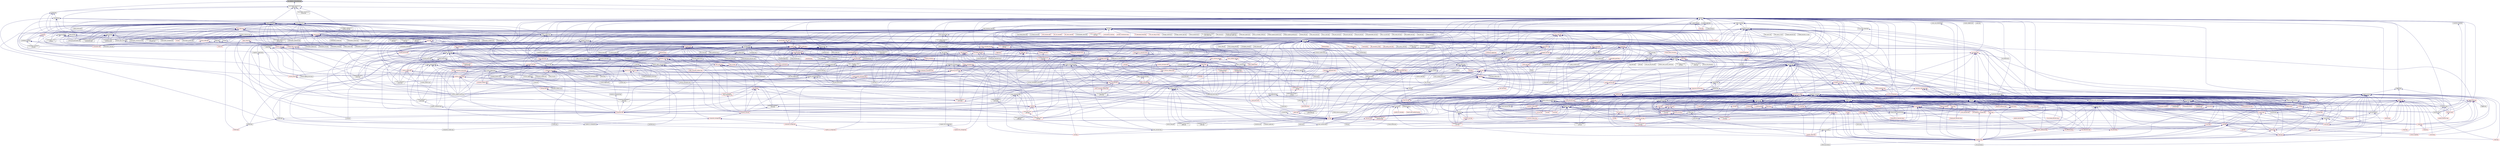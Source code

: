 digraph "non_default_constructible.hpp"
{
  edge [fontname="Helvetica",fontsize="10",labelfontname="Helvetica",labelfontsize="10"];
  node [fontname="Helvetica",fontsize="10",shape=record];
  Node17 [label="non_default_constructible.hpp",height=0.2,width=0.4,color="black", fillcolor="grey75", style="filled", fontcolor="black"];
  Node17 -> Node18 [dir="back",color="midnightblue",fontsize="10",style="solid",fontname="Helvetica"];
  Node18 [label="pointer.hpp",height=0.2,width=0.4,color="black", fillcolor="white", style="filled",URL="$d2/d17/pointer_8hpp.html"];
  Node18 -> Node19 [dir="back",color="midnightblue",fontsize="10",style="solid",fontname="Helvetica"];
  Node19 [label="raw_ptr.hpp",height=0.2,width=0.4,color="black", fillcolor="white", style="filled",URL="$d9/d45/raw__ptr_8hpp.html"];
  Node19 -> Node20 [dir="back",color="midnightblue",fontsize="10",style="solid",fontname="Helvetica"];
  Node20 [label="memory_block.hpp",height=0.2,width=0.4,color="red", fillcolor="white", style="filled",URL="$de/d11/server_2memory__block_8hpp.html"];
  Node20 -> Node665 [dir="back",color="midnightblue",fontsize="10",style="solid",fontname="Helvetica"];
  Node665 [label="runtime_support_server.cpp",height=0.2,width=0.4,color="black", fillcolor="white", style="filled",URL="$de/d5c/runtime__support__server_8cpp.html"];
  Node19 -> Node667 [dir="back",color="midnightblue",fontsize="10",style="solid",fontname="Helvetica"];
  Node667 [label="input_archive.hpp",height=0.2,width=0.4,color="black", fillcolor="white", style="filled",URL="$d3/d18/input__archive_8hpp.html"];
  Node667 -> Node668 [dir="back",color="midnightblue",fontsize="10",style="solid",fontname="Helvetica"];
  Node668 [label="action_support.hpp",height=0.2,width=0.4,color="black", fillcolor="white", style="filled",URL="$d4/dd8/action__support_8hpp.html"];
  Node668 -> Node669 [dir="back",color="midnightblue",fontsize="10",style="solid",fontname="Helvetica"];
  Node669 [label="child.hpp",height=0.2,width=0.4,color="red", fillcolor="white", style="filled",URL="$d7/d44/server_2child_8hpp.html"];
  Node669 -> Node670 [dir="back",color="midnightblue",fontsize="10",style="solid",fontname="Helvetica"];
  Node670 [label="child.hpp",height=0.2,width=0.4,color="red", fillcolor="white", style="filled",URL="$d5/dcf/child_8hpp.html"];
  Node668 -> Node675 [dir="back",color="midnightblue",fontsize="10",style="solid",fontname="Helvetica"];
  Node675 [label="async_continue.hpp",height=0.2,width=0.4,color="black", fillcolor="white", style="filled",URL="$d9/d8b/async__continue_8hpp.html"];
  Node675 -> Node676 [dir="back",color="midnightblue",fontsize="10",style="solid",fontname="Helvetica"];
  Node676 [label="async.hpp",height=0.2,width=0.4,color="red", fillcolor="white", style="filled",URL="$d5/d2c/async_8hpp.html"];
  Node676 -> Node677 [dir="back",color="midnightblue",fontsize="10",style="solid",fontname="Helvetica"];
  Node677 [label="apply.hpp",height=0.2,width=0.4,color="red", fillcolor="white", style="filled",URL="$d7/d4c/apply_8hpp.html"];
  Node677 -> Node696 [dir="back",color="midnightblue",fontsize="10",style="solid",fontname="Helvetica"];
  Node696 [label="dataflow.hpp",height=0.2,width=0.4,color="black", fillcolor="white", style="filled",URL="$db/d03/lcos_2dataflow_8hpp.html"];
  Node696 -> Node697 [dir="back",color="midnightblue",fontsize="10",style="solid",fontname="Helvetica"];
  Node697 [label="dataflow.hpp",height=0.2,width=0.4,color="red", fillcolor="white", style="filled",URL="$d6/dd8/dataflow_8hpp.html"];
  Node697 -> Node698 [dir="back",color="midnightblue",fontsize="10",style="solid",fontname="Helvetica"];
  Node698 [label="target_distribution\l_policy.hpp",height=0.2,width=0.4,color="black", fillcolor="white", style="filled",URL="$d4/d4a/compute_2host_2target__distribution__policy_8hpp.html"];
  Node698 -> Node699 [dir="back",color="midnightblue",fontsize="10",style="solid",fontname="Helvetica"];
  Node699 [label="host.hpp",height=0.2,width=0.4,color="red", fillcolor="white", style="filled",URL="$dd/d78/host_8hpp.html"];
  Node697 -> Node767 [dir="back",color="midnightblue",fontsize="10",style="solid",fontname="Helvetica"];
  Node767 [label="local_lcos.hpp",height=0.2,width=0.4,color="red", fillcolor="white", style="filled",URL="$db/d67/local__lcos_8hpp.html"];
  Node767 -> Node705 [dir="back",color="midnightblue",fontsize="10",style="solid",fontname="Helvetica"];
  Node705 [label="lcos.hpp",height=0.2,width=0.4,color="red", fillcolor="white", style="filled",URL="$d5/deb/lcos_8hpp.html"];
  Node705 -> Node710 [dir="back",color="midnightblue",fontsize="10",style="solid",fontname="Helvetica"];
  Node710 [label="heartbeat.cpp",height=0.2,width=0.4,color="black", fillcolor="white", style="filled",URL="$d8/d98/heartbeat_8cpp.html"];
  Node705 -> Node720 [dir="back",color="midnightblue",fontsize="10",style="solid",fontname="Helvetica"];
  Node720 [label="broadcast_unwrap_future\l_2885.cpp",height=0.2,width=0.4,color="black", fillcolor="white", style="filled",URL="$da/df6/broadcast__unwrap__future__2885_8cpp.html"];
  Node705 -> Node721 [dir="back",color="midnightblue",fontsize="10",style="solid",fontname="Helvetica"];
  Node721 [label="broadcast_wait_for\l_2822.cpp",height=0.2,width=0.4,color="black", fillcolor="white", style="filled",URL="$dd/de7/broadcast__wait__for__2822_8cpp.html"];
  Node705 -> Node729 [dir="back",color="midnightblue",fontsize="10",style="solid",fontname="Helvetica"];
  Node729 [label="protect_with_nullary\l_pfo.cpp",height=0.2,width=0.4,color="black", fillcolor="white", style="filled",URL="$df/db5/protect__with__nullary__pfo_8cpp.html"];
  Node705 -> Node369 [dir="back",color="midnightblue",fontsize="10",style="solid",fontname="Helvetica"];
  Node369 [label="barrier.cpp",height=0.2,width=0.4,color="black", fillcolor="white", style="filled",URL="$df/d63/tests_2unit_2lcos_2barrier_8cpp.html"];
  Node705 -> Node732 [dir="back",color="midnightblue",fontsize="10",style="solid",fontname="Helvetica"];
  Node732 [label="broadcast.cpp",height=0.2,width=0.4,color="black", fillcolor="white", style="filled",URL="$d8/d8b/broadcast_8cpp.html"];
  Node705 -> Node733 [dir="back",color="midnightblue",fontsize="10",style="solid",fontname="Helvetica"];
  Node733 [label="broadcast_apply.cpp",height=0.2,width=0.4,color="black", fillcolor="white", style="filled",URL="$dd/de8/broadcast__apply_8cpp.html"];
  Node705 -> Node735 [dir="back",color="midnightblue",fontsize="10",style="solid",fontname="Helvetica"];
  Node735 [label="fold.cpp",height=0.2,width=0.4,color="black", fillcolor="white", style="filled",URL="$d8/dd8/fold_8cpp.html"];
  Node705 -> Node746 [dir="back",color="midnightblue",fontsize="10",style="solid",fontname="Helvetica"];
  Node746 [label="reduce.cpp",height=0.2,width=0.4,color="black", fillcolor="white", style="filled",URL="$d5/d6d/reduce_8cpp.html"];
  Node705 -> Node606 [dir="back",color="midnightblue",fontsize="10",style="solid",fontname="Helvetica"];
  Node606 [label="thread_affinity.cpp",height=0.2,width=0.4,color="black", fillcolor="white", style="filled",URL="$da/dce/thread__affinity_8cpp.html"];
  Node767 -> Node376 [dir="back",color="midnightblue",fontsize="10",style="solid",fontname="Helvetica"];
  Node376 [label="local_barrier.cpp",height=0.2,width=0.4,color="black", fillcolor="white", style="filled",URL="$d2/db4/tests_2unit_2lcos_2local__barrier_8cpp.html"];
  Node697 -> Node768 [dir="back",color="midnightblue",fontsize="10",style="solid",fontname="Helvetica"];
  Node768 [label="gather.hpp",height=0.2,width=0.4,color="red", fillcolor="white", style="filled",URL="$d8/d2b/gather_8hpp.html"];
  Node768 -> Node705 [dir="back",color="midnightblue",fontsize="10",style="solid",fontname="Helvetica"];
  Node697 -> Node769 [dir="back",color="midnightblue",fontsize="10",style="solid",fontname="Helvetica"];
  Node769 [label="rotate.hpp",height=0.2,width=0.4,color="red", fillcolor="white", style="filled",URL="$da/df0/algorithms_2rotate_8hpp.html"];
  Node769 -> Node771 [dir="back",color="midnightblue",fontsize="10",style="solid",fontname="Helvetica"];
  Node771 [label="algorithm.hpp",height=0.2,width=0.4,color="red", fillcolor="white", style="filled",URL="$de/d55/algorithm_8hpp.html"];
  Node771 -> Node468 [dir="back",color="midnightblue",fontsize="10",style="solid",fontname="Helvetica"];
  Node468 [label="reduce_by_key.cpp",height=0.2,width=0.4,color="black", fillcolor="white", style="filled",URL="$dd/dde/reduce__by__key_8cpp.html"];
  Node771 -> Node471 [dir="back",color="midnightblue",fontsize="10",style="solid",fontname="Helvetica"];
  Node471 [label="sort_by_key.cpp",height=0.2,width=0.4,color="black", fillcolor="white", style="filled",URL="$df/daa/sort__by__key_8cpp.html"];
  Node769 -> Node782 [dir="back",color="midnightblue",fontsize="10",style="solid",fontname="Helvetica"];
  Node782 [label="rotate.hpp",height=0.2,width=0.4,color="red", fillcolor="white", style="filled",URL="$da/d1b/container__algorithms_2rotate_8hpp.html"];
  Node697 -> Node783 [dir="back",color="midnightblue",fontsize="10",style="solid",fontname="Helvetica"];
  Node783 [label="sort.hpp",height=0.2,width=0.4,color="red", fillcolor="white", style="filled",URL="$d3/d10/algorithms_2sort_8hpp.html"];
  Node783 -> Node784 [dir="back",color="midnightblue",fontsize="10",style="solid",fontname="Helvetica"];
  Node784 [label="parallel_sort.hpp",height=0.2,width=0.4,color="red", fillcolor="white", style="filled",URL="$d4/ddf/parallel__sort_8hpp.html"];
  Node783 -> Node771 [dir="back",color="midnightblue",fontsize="10",style="solid",fontname="Helvetica"];
  Node783 -> Node785 [dir="back",color="midnightblue",fontsize="10",style="solid",fontname="Helvetica"];
  Node785 [label="reduce_by_key.hpp",height=0.2,width=0.4,color="black", fillcolor="white", style="filled",URL="$d9/d4a/reduce__by__key_8hpp.html"];
  Node785 -> Node786 [dir="back",color="midnightblue",fontsize="10",style="solid",fontname="Helvetica"];
  Node786 [label="parallel_reduce.hpp",height=0.2,width=0.4,color="red", fillcolor="white", style="filled",URL="$d4/d04/parallel__reduce_8hpp.html"];
  Node785 -> Node468 [dir="back",color="midnightblue",fontsize="10",style="solid",fontname="Helvetica"];
  Node783 -> Node788 [dir="back",color="midnightblue",fontsize="10",style="solid",fontname="Helvetica"];
  Node788 [label="sort_by_key.hpp",height=0.2,width=0.4,color="black", fillcolor="white", style="filled",URL="$d2/da1/sort__by__key_8hpp.html"];
  Node788 -> Node784 [dir="back",color="midnightblue",fontsize="10",style="solid",fontname="Helvetica"];
  Node788 -> Node471 [dir="back",color="midnightblue",fontsize="10",style="solid",fontname="Helvetica"];
  Node697 -> Node790 [dir="back",color="midnightblue",fontsize="10",style="solid",fontname="Helvetica"];
  Node790 [label="task_block.hpp",height=0.2,width=0.4,color="red", fillcolor="white", style="filled",URL="$de/db7/task__block_8hpp.html"];
  Node697 -> Node792 [dir="back",color="midnightblue",fontsize="10",style="solid",fontname="Helvetica"];
  Node792 [label="foreach_partitioner.hpp",height=0.2,width=0.4,color="black", fillcolor="white", style="filled",URL="$de/deb/foreach__partitioner_8hpp.html"];
  Node792 -> Node793 [dir="back",color="midnightblue",fontsize="10",style="solid",fontname="Helvetica"];
  Node793 [label="copy.hpp",height=0.2,width=0.4,color="red", fillcolor="white", style="filled",URL="$d3/d90/algorithms_2copy_8hpp.html"];
  Node793 -> Node771 [dir="back",color="midnightblue",fontsize="10",style="solid",fontname="Helvetica"];
  Node793 -> Node785 [dir="back",color="midnightblue",fontsize="10",style="solid",fontname="Helvetica"];
  Node793 -> Node796 [dir="back",color="midnightblue",fontsize="10",style="solid",fontname="Helvetica"];
  Node796 [label="remove_copy.hpp",height=0.2,width=0.4,color="red", fillcolor="white", style="filled",URL="$d6/db8/algorithms_2remove__copy_8hpp.html"];
  Node796 -> Node771 [dir="back",color="midnightblue",fontsize="10",style="solid",fontname="Helvetica"];
  Node796 -> Node798 [dir="back",color="midnightblue",fontsize="10",style="solid",fontname="Helvetica"];
  Node798 [label="remove_copy.hpp",height=0.2,width=0.4,color="red", fillcolor="white", style="filled",URL="$d5/d0b/container__algorithms_2remove__copy_8hpp.html"];
  Node793 -> Node799 [dir="back",color="midnightblue",fontsize="10",style="solid",fontname="Helvetica"];
  Node799 [label="reverse.hpp",height=0.2,width=0.4,color="red", fillcolor="white", style="filled",URL="$d2/df8/algorithms_2reverse_8hpp.html"];
  Node799 -> Node771 [dir="back",color="midnightblue",fontsize="10",style="solid",fontname="Helvetica"];
  Node799 -> Node769 [dir="back",color="midnightblue",fontsize="10",style="solid",fontname="Helvetica"];
  Node799 -> Node801 [dir="back",color="midnightblue",fontsize="10",style="solid",fontname="Helvetica"];
  Node801 [label="reverse.hpp",height=0.2,width=0.4,color="red", fillcolor="white", style="filled",URL="$db/dd1/container__algorithms_2reverse_8hpp.html"];
  Node793 -> Node769 [dir="back",color="midnightblue",fontsize="10",style="solid",fontname="Helvetica"];
  Node793 -> Node802 [dir="back",color="midnightblue",fontsize="10",style="solid",fontname="Helvetica"];
  Node802 [label="set_difference.hpp",height=0.2,width=0.4,color="red", fillcolor="white", style="filled",URL="$d9/d20/set__difference_8hpp.html"];
  Node802 -> Node771 [dir="back",color="midnightblue",fontsize="10",style="solid",fontname="Helvetica"];
  Node793 -> Node804 [dir="back",color="midnightblue",fontsize="10",style="solid",fontname="Helvetica"];
  Node804 [label="set_intersection.hpp",height=0.2,width=0.4,color="red", fillcolor="white", style="filled",URL="$d1/dd5/set__intersection_8hpp.html"];
  Node804 -> Node771 [dir="back",color="midnightblue",fontsize="10",style="solid",fontname="Helvetica"];
  Node793 -> Node805 [dir="back",color="midnightblue",fontsize="10",style="solid",fontname="Helvetica"];
  Node805 [label="set_symmetric_difference.hpp",height=0.2,width=0.4,color="red", fillcolor="white", style="filled",URL="$de/da4/set__symmetric__difference_8hpp.html"];
  Node805 -> Node771 [dir="back",color="midnightblue",fontsize="10",style="solid",fontname="Helvetica"];
  Node793 -> Node806 [dir="back",color="midnightblue",fontsize="10",style="solid",fontname="Helvetica"];
  Node806 [label="set_union.hpp",height=0.2,width=0.4,color="red", fillcolor="white", style="filled",URL="$d9/d1a/set__union_8hpp.html"];
  Node806 -> Node771 [dir="back",color="midnightblue",fontsize="10",style="solid",fontname="Helvetica"];
  Node793 -> Node807 [dir="back",color="midnightblue",fontsize="10",style="solid",fontname="Helvetica"];
  Node807 [label="copy.hpp",height=0.2,width=0.4,color="red", fillcolor="white", style="filled",URL="$dc/de5/container__algorithms_2copy_8hpp.html"];
  Node792 -> Node808 [dir="back",color="midnightblue",fontsize="10",style="solid",fontname="Helvetica"];
  Node808 [label="destroy.hpp",height=0.2,width=0.4,color="red", fillcolor="white", style="filled",URL="$df/dd5/destroy_8hpp.html"];
  Node792 -> Node812 [dir="back",color="midnightblue",fontsize="10",style="solid",fontname="Helvetica"];
  Node812 [label="set_operation.hpp",height=0.2,width=0.4,color="black", fillcolor="white", style="filled",URL="$dc/d52/set__operation_8hpp.html"];
  Node812 -> Node802 [dir="back",color="midnightblue",fontsize="10",style="solid",fontname="Helvetica"];
  Node812 -> Node804 [dir="back",color="midnightblue",fontsize="10",style="solid",fontname="Helvetica"];
  Node812 -> Node805 [dir="back",color="midnightblue",fontsize="10",style="solid",fontname="Helvetica"];
  Node812 -> Node806 [dir="back",color="midnightblue",fontsize="10",style="solid",fontname="Helvetica"];
  Node792 -> Node813 [dir="back",color="midnightblue",fontsize="10",style="solid",fontname="Helvetica"];
  Node813 [label="for_each.hpp",height=0.2,width=0.4,color="red", fillcolor="white", style="filled",URL="$d8/d62/algorithms_2for__each_8hpp.html"];
  Node813 -> Node814 [dir="back",color="midnightblue",fontsize="10",style="solid",fontname="Helvetica"];
  Node814 [label="block_allocator.hpp",height=0.2,width=0.4,color="black", fillcolor="white", style="filled",URL="$d9/d7a/block__allocator_8hpp.html"];
  Node814 -> Node699 [dir="back",color="midnightblue",fontsize="10",style="solid",fontname="Helvetica"];
  Node813 -> Node771 [dir="back",color="midnightblue",fontsize="10",style="solid",fontname="Helvetica"];
  Node813 -> Node824 [dir="back",color="midnightblue",fontsize="10",style="solid",fontname="Helvetica"];
  Node824 [label="fill.hpp",height=0.2,width=0.4,color="red", fillcolor="white", style="filled",URL="$d2/d63/algorithms_2fill_8hpp.html"];
  Node824 -> Node771 [dir="back",color="midnightblue",fontsize="10",style="solid",fontname="Helvetica"];
  Node813 -> Node827 [dir="back",color="midnightblue",fontsize="10",style="solid",fontname="Helvetica"];
  Node827 [label="generate.hpp",height=0.2,width=0.4,color="red", fillcolor="white", style="filled",URL="$d5/da9/algorithms_2generate_8hpp.html"];
  Node827 -> Node771 [dir="back",color="midnightblue",fontsize="10",style="solid",fontname="Helvetica"];
  Node827 -> Node830 [dir="back",color="midnightblue",fontsize="10",style="solid",fontname="Helvetica"];
  Node830 [label="generate.hpp",height=0.2,width=0.4,color="red", fillcolor="white", style="filled",URL="$d2/d5d/segmented__algorithms_2generate_8hpp.html"];
  Node827 -> Node468 [dir="back",color="midnightblue",fontsize="10",style="solid",fontname="Helvetica"];
  Node827 -> Node471 [dir="back",color="midnightblue",fontsize="10",style="solid",fontname="Helvetica"];
  Node813 -> Node831 [dir="back",color="midnightblue",fontsize="10",style="solid",fontname="Helvetica"];
  Node831 [label="lexicographical_compare.hpp",height=0.2,width=0.4,color="red", fillcolor="white", style="filled",URL="$d5/ddd/lexicographical__compare_8hpp.html"];
  Node831 -> Node771 [dir="back",color="midnightblue",fontsize="10",style="solid",fontname="Helvetica"];
  Node813 -> Node785 [dir="back",color="midnightblue",fontsize="10",style="solid",fontname="Helvetica"];
  Node813 -> Node833 [dir="back",color="midnightblue",fontsize="10",style="solid",fontname="Helvetica"];
  Node833 [label="replace.hpp",height=0.2,width=0.4,color="red", fillcolor="white", style="filled",URL="$d6/db6/algorithms_2replace_8hpp.html"];
  Node833 -> Node771 [dir="back",color="midnightblue",fontsize="10",style="solid",fontname="Helvetica"];
  Node833 -> Node835 [dir="back",color="midnightblue",fontsize="10",style="solid",fontname="Helvetica"];
  Node835 [label="replace.hpp",height=0.2,width=0.4,color="red", fillcolor="white", style="filled",URL="$d7/d55/container__algorithms_2replace_8hpp.html"];
  Node813 -> Node799 [dir="back",color="midnightblue",fontsize="10",style="solid",fontname="Helvetica"];
  Node813 -> Node836 [dir="back",color="midnightblue",fontsize="10",style="solid",fontname="Helvetica"];
  Node836 [label="search.hpp",height=0.2,width=0.4,color="red", fillcolor="white", style="filled",URL="$d7/d6f/search_8hpp.html"];
  Node836 -> Node771 [dir="back",color="midnightblue",fontsize="10",style="solid",fontname="Helvetica"];
  Node813 -> Node838 [dir="back",color="midnightblue",fontsize="10",style="solid",fontname="Helvetica"];
  Node838 [label="swap_ranges.hpp",height=0.2,width=0.4,color="red", fillcolor="white", style="filled",URL="$df/d24/swap__ranges_8hpp.html"];
  Node838 -> Node771 [dir="back",color="midnightblue",fontsize="10",style="solid",fontname="Helvetica"];
  Node813 -> Node841 [dir="back",color="midnightblue",fontsize="10",style="solid",fontname="Helvetica"];
  Node841 [label="for_each.hpp",height=0.2,width=0.4,color="red", fillcolor="white", style="filled",URL="$de/daa/segmented__algorithms_2for__each_8hpp.html"];
  Node841 -> Node842 [dir="back",color="midnightblue",fontsize="10",style="solid",fontname="Helvetica"];
  Node842 [label="fill.hpp",height=0.2,width=0.4,color="red", fillcolor="white", style="filled",URL="$de/d82/segmented__algorithms_2fill_8hpp.html"];
  Node813 -> Node843 [dir="back",color="midnightblue",fontsize="10",style="solid",fontname="Helvetica"];
  Node843 [label="numa_allocator.hpp",height=0.2,width=0.4,color="red", fillcolor="white", style="filled",URL="$d7/df0/numa__allocator_8hpp.html"];
  Node792 -> Node844 [dir="back",color="midnightblue",fontsize="10",style="solid",fontname="Helvetica"];
  Node844 [label="move.hpp",height=0.2,width=0.4,color="red", fillcolor="white", style="filled",URL="$d4/d71/move_8hpp.html"];
  Node844 -> Node771 [dir="back",color="midnightblue",fontsize="10",style="solid",fontname="Helvetica"];
  Node792 -> Node846 [dir="back",color="midnightblue",fontsize="10",style="solid",fontname="Helvetica"];
  Node846 [label="transform.hpp",height=0.2,width=0.4,color="black", fillcolor="white", style="filled",URL="$d4/d47/algorithms_2transform_8hpp.html"];
  Node846 -> Node847 [dir="back",color="midnightblue",fontsize="10",style="solid",fontname="Helvetica"];
  Node847 [label="parallel_transform.hpp",height=0.2,width=0.4,color="red", fillcolor="white", style="filled",URL="$da/ddc/parallel__transform_8hpp.html"];
  Node846 -> Node853 [dir="back",color="midnightblue",fontsize="10",style="solid",fontname="Helvetica"];
  Node853 [label="transform.hpp",height=0.2,width=0.4,color="red", fillcolor="white", style="filled",URL="$da/dcb/container__algorithms_2transform_8hpp.html"];
  Node853 -> Node847 [dir="back",color="midnightblue",fontsize="10",style="solid",fontname="Helvetica"];
  Node846 -> Node854 [dir="back",color="midnightblue",fontsize="10",style="solid",fontname="Helvetica"];
  Node854 [label="transform.hpp",height=0.2,width=0.4,color="black", fillcolor="white", style="filled",URL="$d8/d80/segmented__algorithms_2transform_8hpp.html"];
  Node854 -> Node847 [dir="back",color="midnightblue",fontsize="10",style="solid",fontname="Helvetica"];
  Node792 -> Node855 [dir="back",color="midnightblue",fontsize="10",style="solid",fontname="Helvetica"];
  Node855 [label="unique.hpp",height=0.2,width=0.4,color="red", fillcolor="white", style="filled",URL="$d8/d56/algorithms_2unique_8hpp.html"];
  Node855 -> Node858 [dir="back",color="midnightblue",fontsize="10",style="solid",fontname="Helvetica"];
  Node858 [label="unique.hpp",height=0.2,width=0.4,color="red", fillcolor="white", style="filled",URL="$dd/da8/container__algorithms_2unique_8hpp.html"];
  Node697 -> Node859 [dir="back",color="midnightblue",fontsize="10",style="solid",fontname="Helvetica"];
  Node859 [label="partitioner.hpp",height=0.2,width=0.4,color="black", fillcolor="white", style="filled",URL="$d6/d03/parallel_2util_2partitioner_8hpp.html"];
  Node859 -> Node860 [dir="back",color="midnightblue",fontsize="10",style="solid",fontname="Helvetica"];
  Node860 [label="adjacent_difference.hpp",height=0.2,width=0.4,color="red", fillcolor="white", style="filled",URL="$d1/d17/adjacent__difference_8hpp.html"];
  Node859 -> Node864 [dir="back",color="midnightblue",fontsize="10",style="solid",fontname="Helvetica"];
  Node864 [label="adjacent_find.hpp",height=0.2,width=0.4,color="red", fillcolor="white", style="filled",URL="$d6/d68/adjacent__find_8hpp.html"];
  Node864 -> Node771 [dir="back",color="midnightblue",fontsize="10",style="solid",fontname="Helvetica"];
  Node859 -> Node866 [dir="back",color="midnightblue",fontsize="10",style="solid",fontname="Helvetica"];
  Node866 [label="all_any_none.hpp",height=0.2,width=0.4,color="red", fillcolor="white", style="filled",URL="$d8/ddd/all__any__none_8hpp.html"];
  Node866 -> Node771 [dir="back",color="midnightblue",fontsize="10",style="solid",fontname="Helvetica"];
  Node859 -> Node868 [dir="back",color="midnightblue",fontsize="10",style="solid",fontname="Helvetica"];
  Node868 [label="count.hpp",height=0.2,width=0.4,color="red", fillcolor="white", style="filled",URL="$d7/d8f/algorithms_2count_8hpp.html"];
  Node868 -> Node771 [dir="back",color="midnightblue",fontsize="10",style="solid",fontname="Helvetica"];
  Node868 -> Node872 [dir="back",color="midnightblue",fontsize="10",style="solid",fontname="Helvetica"];
  Node872 [label="count.hpp",height=0.2,width=0.4,color="red", fillcolor="white", style="filled",URL="$d9/dd7/segmented__algorithms_2count_8hpp.html"];
  Node859 -> Node812 [dir="back",color="midnightblue",fontsize="10",style="solid",fontname="Helvetica"];
  Node859 -> Node873 [dir="back",color="midnightblue",fontsize="10",style="solid",fontname="Helvetica"];
  Node873 [label="equal.hpp",height=0.2,width=0.4,color="red", fillcolor="white", style="filled",URL="$dc/d0a/equal_8hpp.html"];
  Node873 -> Node771 [dir="back",color="midnightblue",fontsize="10",style="solid",fontname="Helvetica"];
  Node859 -> Node875 [dir="back",color="midnightblue",fontsize="10",style="solid",fontname="Helvetica"];
  Node875 [label="exclusive_scan.hpp",height=0.2,width=0.4,color="red", fillcolor="white", style="filled",URL="$d8/d31/algorithms_2exclusive__scan_8hpp.html"];
  Node875 -> Node880 [dir="back",color="midnightblue",fontsize="10",style="solid",fontname="Helvetica"];
  Node880 [label="exclusive_scan.hpp",height=0.2,width=0.4,color="red", fillcolor="white", style="filled",URL="$d0/d53/segmented__algorithms_2exclusive__scan_8hpp.html"];
  Node880 -> Node881 [dir="back",color="midnightblue",fontsize="10",style="solid",fontname="Helvetica"];
  Node881 [label="transform_exclusive\l_scan.hpp",height=0.2,width=0.4,color="red", fillcolor="white", style="filled",URL="$d2/dda/segmented__algorithms_2transform__exclusive__scan_8hpp.html"];
  Node859 -> Node884 [dir="back",color="midnightblue",fontsize="10",style="solid",fontname="Helvetica"];
  Node884 [label="find.hpp",height=0.2,width=0.4,color="red", fillcolor="white", style="filled",URL="$d5/dc1/algorithms_2find_8hpp.html"];
  Node884 -> Node771 [dir="back",color="midnightblue",fontsize="10",style="solid",fontname="Helvetica"];
  Node884 -> Node886 [dir="back",color="midnightblue",fontsize="10",style="solid",fontname="Helvetica"];
  Node886 [label="find.hpp",height=0.2,width=0.4,color="red", fillcolor="white", style="filled",URL="$d4/d1f/segmented__algorithms_2find_8hpp.html"];
  Node859 -> Node887 [dir="back",color="midnightblue",fontsize="10",style="solid",fontname="Helvetica"];
  Node887 [label="for_loop.hpp",height=0.2,width=0.4,color="black", fillcolor="white", style="filled",URL="$de/dee/for__loop_8hpp.html"];
  Node887 -> Node123 [dir="back",color="midnightblue",fontsize="10",style="solid",fontname="Helvetica"];
  Node123 [label="oversubscribing_resource\l_partitioner.cpp",height=0.2,width=0.4,color="black", fillcolor="white", style="filled",URL="$dd/dee/oversubscribing__resource__partitioner_8cpp.html"];
  Node887 -> Node124 [dir="back",color="midnightblue",fontsize="10",style="solid",fontname="Helvetica"];
  Node124 [label="simple_resource_partitioner.cpp",height=0.2,width=0.4,color="black", fillcolor="white", style="filled",URL="$d5/df9/simple__resource__partitioner_8cpp.html"];
  Node887 -> Node888 [dir="back",color="midnightblue",fontsize="10",style="solid",fontname="Helvetica"];
  Node888 [label="parallel_for_loop.hpp",height=0.2,width=0.4,color="red", fillcolor="white", style="filled",URL="$d4/d71/parallel__for__loop_8hpp.html"];
  Node887 -> Node771 [dir="back",color="midnightblue",fontsize="10",style="solid",fontname="Helvetica"];
  Node859 -> Node889 [dir="back",color="midnightblue",fontsize="10",style="solid",fontname="Helvetica"];
  Node889 [label="includes.hpp",height=0.2,width=0.4,color="red", fillcolor="white", style="filled",URL="$d5/d6e/includes_8hpp.html"];
  Node889 -> Node771 [dir="back",color="midnightblue",fontsize="10",style="solid",fontname="Helvetica"];
  Node859 -> Node890 [dir="back",color="midnightblue",fontsize="10",style="solid",fontname="Helvetica"];
  Node890 [label="inclusive_scan.hpp",height=0.2,width=0.4,color="red", fillcolor="white", style="filled",URL="$da/dbf/algorithms_2inclusive__scan_8hpp.html"];
  Node890 -> Node875 [dir="back",color="midnightblue",fontsize="10",style="solid",fontname="Helvetica"];
  Node890 -> Node785 [dir="back",color="midnightblue",fontsize="10",style="solid",fontname="Helvetica"];
  Node890 -> Node891 [dir="back",color="midnightblue",fontsize="10",style="solid",fontname="Helvetica"];
  Node891 [label="transform_inclusive\l_scan.hpp",height=0.2,width=0.4,color="red", fillcolor="white", style="filled",URL="$d2/dc9/algorithms_2transform__inclusive__scan_8hpp.html"];
  Node891 -> Node892 [dir="back",color="midnightblue",fontsize="10",style="solid",fontname="Helvetica"];
  Node892 [label="transform_exclusive\l_scan.hpp",height=0.2,width=0.4,color="red", fillcolor="white", style="filled",URL="$d6/d4e/algorithms_2transform__exclusive__scan_8hpp.html"];
  Node892 -> Node881 [dir="back",color="midnightblue",fontsize="10",style="solid",fontname="Helvetica"];
  Node891 -> Node893 [dir="back",color="midnightblue",fontsize="10",style="solid",fontname="Helvetica"];
  Node893 [label="transform_inclusive\l_scan.hpp",height=0.2,width=0.4,color="red", fillcolor="white", style="filled",URL="$d7/d20/segmented__algorithms_2transform__inclusive__scan_8hpp.html"];
  Node890 -> Node894 [dir="back",color="midnightblue",fontsize="10",style="solid",fontname="Helvetica"];
  Node894 [label="inclusive_scan.hpp",height=0.2,width=0.4,color="red", fillcolor="white", style="filled",URL="$d8/de5/segmented__algorithms_2inclusive__scan_8hpp.html"];
  Node894 -> Node893 [dir="back",color="midnightblue",fontsize="10",style="solid",fontname="Helvetica"];
  Node859 -> Node895 [dir="back",color="midnightblue",fontsize="10",style="solid",fontname="Helvetica"];
  Node895 [label="is_heap.hpp",height=0.2,width=0.4,color="red", fillcolor="white", style="filled",URL="$df/d5d/algorithms_2is__heap_8hpp.html"];
  Node859 -> Node899 [dir="back",color="midnightblue",fontsize="10",style="solid",fontname="Helvetica"];
  Node899 [label="is_partitioned.hpp",height=0.2,width=0.4,color="red", fillcolor="white", style="filled",URL="$d8/dcf/is__partitioned_8hpp.html"];
  Node899 -> Node771 [dir="back",color="midnightblue",fontsize="10",style="solid",fontname="Helvetica"];
  Node859 -> Node901 [dir="back",color="midnightblue",fontsize="10",style="solid",fontname="Helvetica"];
  Node901 [label="is_sorted.hpp",height=0.2,width=0.4,color="red", fillcolor="white", style="filled",URL="$d7/d12/is__sorted_8hpp.html"];
  Node901 -> Node771 [dir="back",color="midnightblue",fontsize="10",style="solid",fontname="Helvetica"];
  Node859 -> Node831 [dir="back",color="midnightblue",fontsize="10",style="solid",fontname="Helvetica"];
  Node859 -> Node903 [dir="back",color="midnightblue",fontsize="10",style="solid",fontname="Helvetica"];
  Node903 [label="minmax.hpp",height=0.2,width=0.4,color="red", fillcolor="white", style="filled",URL="$d0/d81/algorithms_2minmax_8hpp.html"];
  Node903 -> Node771 [dir="back",color="midnightblue",fontsize="10",style="solid",fontname="Helvetica"];
  Node903 -> Node905 [dir="back",color="midnightblue",fontsize="10",style="solid",fontname="Helvetica"];
  Node905 [label="minmax.hpp",height=0.2,width=0.4,color="red", fillcolor="white", style="filled",URL="$d6/de7/container__algorithms_2minmax_8hpp.html"];
  Node903 -> Node906 [dir="back",color="midnightblue",fontsize="10",style="solid",fontname="Helvetica"];
  Node906 [label="minmax.hpp",height=0.2,width=0.4,color="red", fillcolor="white", style="filled",URL="$db/d7e/segmented__algorithms_2minmax_8hpp.html"];
  Node859 -> Node907 [dir="back",color="midnightblue",fontsize="10",style="solid",fontname="Helvetica"];
  Node907 [label="mismatch.hpp",height=0.2,width=0.4,color="red", fillcolor="white", style="filled",URL="$d8/d5c/mismatch_8hpp.html"];
  Node907 -> Node771 [dir="back",color="midnightblue",fontsize="10",style="solid",fontname="Helvetica"];
  Node907 -> Node831 [dir="back",color="midnightblue",fontsize="10",style="solid",fontname="Helvetica"];
  Node859 -> Node909 [dir="back",color="midnightblue",fontsize="10",style="solid",fontname="Helvetica"];
  Node909 [label="reduce.hpp",height=0.2,width=0.4,color="red", fillcolor="white", style="filled",URL="$d1/da8/parallel_2algorithms_2reduce_8hpp.html"];
  Node909 -> Node786 [dir="back",color="midnightblue",fontsize="10",style="solid",fontname="Helvetica"];
  Node909 -> Node910 [dir="back",color="midnightblue",fontsize="10",style="solid",fontname="Helvetica"];
  Node910 [label="reduce.hpp",height=0.2,width=0.4,color="black", fillcolor="white", style="filled",URL="$d8/d1a/parallel_2segmented__algorithms_2reduce_8hpp.html"];
  Node910 -> Node786 [dir="back",color="midnightblue",fontsize="10",style="solid",fontname="Helvetica"];
  Node859 -> Node836 [dir="back",color="midnightblue",fontsize="10",style="solid",fontname="Helvetica"];
  Node859 -> Node892 [dir="back",color="midnightblue",fontsize="10",style="solid",fontname="Helvetica"];
  Node859 -> Node891 [dir="back",color="midnightblue",fontsize="10",style="solid",fontname="Helvetica"];
  Node859 -> Node911 [dir="back",color="midnightblue",fontsize="10",style="solid",fontname="Helvetica"];
  Node911 [label="transform_reduce.hpp",height=0.2,width=0.4,color="red", fillcolor="white", style="filled",URL="$d1/da3/algorithms_2transform__reduce_8hpp.html"];
  Node911 -> Node914 [dir="back",color="midnightblue",fontsize="10",style="solid",fontname="Helvetica"];
  Node914 [label="transform_reduce.hpp",height=0.2,width=0.4,color="red", fillcolor="white", style="filled",URL="$d5/da7/segmented__algorithms_2transform__reduce_8hpp.html"];
  Node859 -> Node915 [dir="back",color="midnightblue",fontsize="10",style="solid",fontname="Helvetica"];
  Node915 [label="transform_reduce_binary.hpp",height=0.2,width=0.4,color="red", fillcolor="white", style="filled",URL="$d9/d0f/transform__reduce__binary_8hpp.html"];
  Node697 -> Node916 [dir="back",color="midnightblue",fontsize="10",style="solid",fontname="Helvetica"];
  Node916 [label="partitioner_with_cleanup.hpp",height=0.2,width=0.4,color="black", fillcolor="white", style="filled",URL="$d5/ded/partitioner__with__cleanup_8hpp.html"];
  Node916 -> Node814 [dir="back",color="midnightblue",fontsize="10",style="solid",fontname="Helvetica"];
  Node916 -> Node917 [dir="back",color="midnightblue",fontsize="10",style="solid",fontname="Helvetica"];
  Node917 [label="uninitialized_copy.hpp",height=0.2,width=0.4,color="red", fillcolor="white", style="filled",URL="$dd/d85/uninitialized__copy_8hpp.html"];
  Node916 -> Node919 [dir="back",color="midnightblue",fontsize="10",style="solid",fontname="Helvetica"];
  Node919 [label="uninitialized_default\l_construct.hpp",height=0.2,width=0.4,color="red", fillcolor="white", style="filled",URL="$db/d72/uninitialized__default__construct_8hpp.html"];
  Node916 -> Node921 [dir="back",color="midnightblue",fontsize="10",style="solid",fontname="Helvetica"];
  Node921 [label="uninitialized_fill.hpp",height=0.2,width=0.4,color="red", fillcolor="white", style="filled",URL="$dc/d5a/uninitialized__fill_8hpp.html"];
  Node916 -> Node923 [dir="back",color="midnightblue",fontsize="10",style="solid",fontname="Helvetica"];
  Node923 [label="uninitialized_move.hpp",height=0.2,width=0.4,color="red", fillcolor="white", style="filled",URL="$d5/d93/uninitialized__move_8hpp.html"];
  Node916 -> Node925 [dir="back",color="midnightblue",fontsize="10",style="solid",fontname="Helvetica"];
  Node925 [label="uninitialized_value\l_construct.hpp",height=0.2,width=0.4,color="red", fillcolor="white", style="filled",URL="$d5/dcf/uninitialized__value__construct_8hpp.html"];
  Node697 -> Node927 [dir="back",color="midnightblue",fontsize="10",style="solid",fontname="Helvetica"];
  Node927 [label="scan_partitioner.hpp",height=0.2,width=0.4,color="black", fillcolor="white", style="filled",URL="$dd/d59/scan__partitioner_8hpp.html"];
  Node927 -> Node793 [dir="back",color="midnightblue",fontsize="10",style="solid",fontname="Helvetica"];
  Node927 -> Node875 [dir="back",color="midnightblue",fontsize="10",style="solid",fontname="Helvetica"];
  Node927 -> Node890 [dir="back",color="midnightblue",fontsize="10",style="solid",fontname="Helvetica"];
  Node927 -> Node928 [dir="back",color="midnightblue",fontsize="10",style="solid",fontname="Helvetica"];
  Node928 [label="partition.hpp",height=0.2,width=0.4,color="red", fillcolor="white", style="filled",URL="$db/d01/hpx_2parallel_2algorithms_2partition_8hpp.html"];
  Node927 -> Node892 [dir="back",color="midnightblue",fontsize="10",style="solid",fontname="Helvetica"];
  Node927 -> Node891 [dir="back",color="midnightblue",fontsize="10",style="solid",fontname="Helvetica"];
  Node927 -> Node855 [dir="back",color="midnightblue",fontsize="10",style="solid",fontname="Helvetica"];
  Node697 -> Node934 [dir="back",color="midnightblue",fontsize="10",style="solid",fontname="Helvetica"];
  Node934 [label="binpacking_distribution\l_policy.hpp",height=0.2,width=0.4,color="black", fillcolor="white", style="filled",URL="$d8/d02/binpacking__distribution__policy_8hpp.html"];
  Node934 -> Node23 [dir="back",color="midnightblue",fontsize="10",style="solid",fontname="Helvetica"];
  Node23 [label="components.hpp",height=0.2,width=0.4,color="red", fillcolor="white", style="filled",URL="$d2/d8d/components_8hpp.html"];
  Node23 -> Node67 [dir="back",color="midnightblue",fontsize="10",style="solid",fontname="Helvetica"];
  Node67 [label="sine.cpp",height=0.2,width=0.4,color="black", fillcolor="white", style="filled",URL="$d3/d0d/server_2sine_8cpp.html"];
  Node23 -> Node83 [dir="back",color="midnightblue",fontsize="10",style="solid",fontname="Helvetica"];
  Node83 [label="throttle.hpp",height=0.2,width=0.4,color="black", fillcolor="white", style="filled",URL="$db/dc9/server_2throttle_8hpp.html"];
  Node83 -> Node84 [dir="back",color="midnightblue",fontsize="10",style="solid",fontname="Helvetica"];
  Node84 [label="throttle.cpp",height=0.2,width=0.4,color="black", fillcolor="white", style="filled",URL="$de/d56/server_2throttle_8cpp.html"];
  Node83 -> Node85 [dir="back",color="midnightblue",fontsize="10",style="solid",fontname="Helvetica"];
  Node85 [label="throttle.hpp",height=0.2,width=0.4,color="black", fillcolor="white", style="filled",URL="$d5/dec/stubs_2throttle_8hpp.html"];
  Node85 -> Node86 [dir="back",color="midnightblue",fontsize="10",style="solid",fontname="Helvetica"];
  Node86 [label="throttle.hpp",height=0.2,width=0.4,color="red", fillcolor="white", style="filled",URL="$d2/d2e/throttle_8hpp.html"];
  Node23 -> Node634 [dir="back",color="midnightblue",fontsize="10",style="solid",fontname="Helvetica"];
  Node634 [label="future_serialization\l_1898.cpp",height=0.2,width=0.4,color="black", fillcolor="white", style="filled",URL="$da/dde/future__serialization__1898_8cpp.html"];
  Node23 -> Node606 [dir="back",color="midnightblue",fontsize="10",style="solid",fontname="Helvetica"];
  Node697 -> Node935 [dir="back",color="midnightblue",fontsize="10",style="solid",fontname="Helvetica"];
  Node935 [label="default_distribution\l_policy.hpp",height=0.2,width=0.4,color="red", fillcolor="white", style="filled",URL="$dd/d99/default__distribution__policy_8hpp.html"];
  Node935 -> Node23 [dir="back",color="midnightblue",fontsize="10",style="solid",fontname="Helvetica"];
  Node935 -> Node975 [dir="back",color="midnightblue",fontsize="10",style="solid",fontname="Helvetica"];
  Node975 [label="new.hpp",height=0.2,width=0.4,color="red", fillcolor="white", style="filled",URL="$df/d64/runtime_2components_2new_8hpp.html"];
  Node975 -> Node937 [dir="back",color="midnightblue",fontsize="10",style="solid",fontname="Helvetica"];
  Node937 [label="partitioned_vector\l_decl.hpp",height=0.2,width=0.4,color="red", fillcolor="white", style="filled",URL="$d2/d77/partitioned__vector__decl_8hpp.html"];
  Node937 -> Node956 [dir="back",color="midnightblue",fontsize="10",style="solid",fontname="Helvetica"];
  Node956 [label="partitioned_vector\l_impl.hpp",height=0.2,width=0.4,color="red", fillcolor="white", style="filled",URL="$d0/db1/partitioned__vector__impl_8hpp.html"];
  Node975 -> Node956 [dir="back",color="midnightblue",fontsize="10",style="solid",fontname="Helvetica"];
  Node975 -> Node961 [dir="back",color="midnightblue",fontsize="10",style="solid",fontname="Helvetica"];
  Node961 [label="unordered_map.hpp",height=0.2,width=0.4,color="red", fillcolor="white", style="filled",URL="$d9/ddf/hpx_2components_2containers_2unordered_2unordered__map_8hpp.html"];
  Node961 -> Node962 [dir="back",color="midnightblue",fontsize="10",style="solid",fontname="Helvetica"];
  Node962 [label="component_storage.hpp",height=0.2,width=0.4,color="red", fillcolor="white", style="filled",URL="$d6/d36/components_2component__storage_2server_2component__storage_8hpp.html"];
  Node962 -> Node963 [dir="back",color="midnightblue",fontsize="10",style="solid",fontname="Helvetica"];
  Node963 [label="component_storage.hpp",height=0.2,width=0.4,color="red", fillcolor="white", style="filled",URL="$d0/dd6/components_2component__storage_2component__storage_8hpp.html"];
  Node963 -> Node964 [dir="back",color="midnightblue",fontsize="10",style="solid",fontname="Helvetica"];
  Node964 [label="migrate_to_storage.hpp",height=0.2,width=0.4,color="red", fillcolor="white", style="filled",URL="$da/d18/migrate__to__storage_8hpp.html"];
  Node962 -> Node967 [dir="back",color="midnightblue",fontsize="10",style="solid",fontname="Helvetica"];
  Node967 [label="migrate_from_storage.hpp",height=0.2,width=0.4,color="black", fillcolor="white", style="filled",URL="$d3/d9f/server_2migrate__from__storage_8hpp.html"];
  Node967 -> Node968 [dir="back",color="midnightblue",fontsize="10",style="solid",fontname="Helvetica"];
  Node968 [label="migrate_from_storage.hpp",height=0.2,width=0.4,color="red", fillcolor="white", style="filled",URL="$db/d0f/migrate__from__storage_8hpp.html"];
  Node962 -> Node969 [dir="back",color="midnightblue",fontsize="10",style="solid",fontname="Helvetica"];
  Node969 [label="migrate_to_storage.hpp",height=0.2,width=0.4,color="black", fillcolor="white", style="filled",URL="$d4/d4c/server_2migrate__to__storage_8hpp.html"];
  Node969 -> Node964 [dir="back",color="midnightblue",fontsize="10",style="solid",fontname="Helvetica"];
  Node969 -> Node970 [dir="back",color="midnightblue",fontsize="10",style="solid",fontname="Helvetica"];
  Node970 [label="component_module.cpp",height=0.2,width=0.4,color="black", fillcolor="white", style="filled",URL="$de/dc1/component__storage_2component__module_8cpp.html"];
  Node975 -> Node23 [dir="back",color="midnightblue",fontsize="10",style="solid",fontname="Helvetica"];
  Node975 -> Node976 [dir="back",color="midnightblue",fontsize="10",style="solid",fontname="Helvetica"];
  Node976 [label="channel.hpp",height=0.2,width=0.4,color="black", fillcolor="white", style="filled",URL="$db/d20/channel_8hpp.html"];
  Node976 -> Node705 [dir="back",color="midnightblue",fontsize="10",style="solid",fontname="Helvetica"];
  Node975 -> Node768 [dir="back",color="midnightblue",fontsize="10",style="solid",fontname="Helvetica"];
  Node697 -> Node982 [dir="back",color="midnightblue",fontsize="10",style="solid",fontname="Helvetica"];
  Node982 [label="target_distribution\l_policy.hpp",height=0.2,width=0.4,color="black", fillcolor="white", style="filled",URL="$d3/dec/runtime_2components_2target__distribution__policy_8hpp.html"];
  Node982 -> Node983 [dir="back",color="midnightblue",fontsize="10",style="solid",fontname="Helvetica"];
  Node983 [label="migrate_component.hpp",height=0.2,width=0.4,color="black", fillcolor="white", style="filled",URL="$d2/dd9/migrate__component_8hpp.html"];
  Node983 -> Node23 [dir="back",color="midnightblue",fontsize="10",style="solid",fontname="Helvetica"];
  Node696 -> Node984 [dir="back",color="midnightblue",fontsize="10",style="solid",fontname="Helvetica"];
  Node984 [label="dataflow.hpp",height=0.2,width=0.4,color="black", fillcolor="white", style="filled",URL="$d8/de2/lcos_2local_2dataflow_8hpp.html"];
  Node984 -> Node697 [dir="back",color="midnightblue",fontsize="10",style="solid",fontname="Helvetica"];
  Node984 -> Node985 [dir="back",color="midnightblue",fontsize="10",style="solid",fontname="Helvetica"];
  Node985 [label="scan.hpp",height=0.2,width=0.4,color="black", fillcolor="white", style="filled",URL="$de/dc0/scan_8hpp.html"];
  Node985 -> Node880 [dir="back",color="midnightblue",fontsize="10",style="solid",fontname="Helvetica"];
  Node985 -> Node894 [dir="back",color="midnightblue",fontsize="10",style="solid",fontname="Helvetica"];
  Node985 -> Node881 [dir="back",color="midnightblue",fontsize="10",style="solid",fontname="Helvetica"];
  Node985 -> Node893 [dir="back",color="midnightblue",fontsize="10",style="solid",fontname="Helvetica"];
  Node984 -> Node986 [dir="back",color="midnightblue",fontsize="10",style="solid",fontname="Helvetica"];
  Node986 [label="transfer.hpp",height=0.2,width=0.4,color="black", fillcolor="white", style="filled",URL="$da/d37/parallel_2segmented__algorithms_2detail_2transfer_8hpp.html"];
  Node986 -> Node987 [dir="back",color="midnightblue",fontsize="10",style="solid",fontname="Helvetica"];
  Node987 [label="transfer.hpp",height=0.2,width=0.4,color="black", fillcolor="white", style="filled",URL="$d2/d1f/parallel_2algorithms_2detail_2transfer_8hpp.html"];
  Node987 -> Node793 [dir="back",color="midnightblue",fontsize="10",style="solid",fontname="Helvetica"];
  Node987 -> Node988 [dir="back",color="midnightblue",fontsize="10",style="solid",fontname="Helvetica"];
  Node988 [label="merge.hpp",height=0.2,width=0.4,color="red", fillcolor="white", style="filled",URL="$d6/dc7/algorithms_2merge_8hpp.html"];
  Node988 -> Node991 [dir="back",color="midnightblue",fontsize="10",style="solid",fontname="Helvetica"];
  Node991 [label="merge.hpp",height=0.2,width=0.4,color="red", fillcolor="white", style="filled",URL="$d1/d93/container__algorithms_2merge_8hpp.html"];
  Node987 -> Node844 [dir="back",color="midnightblue",fontsize="10",style="solid",fontname="Helvetica"];
  Node987 -> Node855 [dir="back",color="midnightblue",fontsize="10",style="solid",fontname="Helvetica"];
  Node696 -> Node928 [dir="back",color="midnightblue",fontsize="10",style="solid",fontname="Helvetica"];
  Node696 -> Node992 [dir="back",color="midnightblue",fontsize="10",style="solid",fontname="Helvetica"];
  Node992 [label="performance_counter\l_set.hpp",height=0.2,width=0.4,color="red", fillcolor="white", style="filled",URL="$db/d5c/performance__counter__set_8hpp.html"];
  Node992 -> Node1005 [dir="back",color="midnightblue",fontsize="10",style="solid",fontname="Helvetica"];
  Node1005 [label="performance_counter\l_set.cpp",height=0.2,width=0.4,color="black", fillcolor="white", style="filled",URL="$dd/dcb/performance__counter__set_8cpp.html"];
  Node677 -> Node1006 [dir="back",color="midnightblue",fontsize="10",style="solid",fontname="Helvetica"];
  Node1006 [label="parallel_executor.hpp",height=0.2,width=0.4,color="red", fillcolor="white", style="filled",URL="$d8/d39/parallel__executor_8hpp.html"];
  Node1006 -> Node1007 [dir="back",color="midnightblue",fontsize="10",style="solid",fontname="Helvetica"];
  Node1007 [label="execution_policy.hpp",height=0.2,width=0.4,color="red", fillcolor="white", style="filled",URL="$d4/d36/execution__policy_8hpp.html"];
  Node1007 -> Node814 [dir="back",color="midnightblue",fontsize="10",style="solid",fontname="Helvetica"];
  Node1007 -> Node1012 [dir="back",color="midnightblue",fontsize="10",style="solid",fontname="Helvetica"];
  Node1012 [label="spmd_block.hpp",height=0.2,width=0.4,color="black", fillcolor="white", style="filled",URL="$d7/d72/lcos_2local_2spmd__block_8hpp.html"];
  Node1012 -> Node1013 [dir="back",color="midnightblue",fontsize="10",style="solid",fontname="Helvetica"];
  Node1013 [label="spmd_block.hpp",height=0.2,width=0.4,color="red", fillcolor="white", style="filled",URL="$d0/d37/parallel_2spmd__block_8hpp.html"];
  Node1007 -> Node1014 [dir="back",color="midnightblue",fontsize="10",style="solid",fontname="Helvetica"];
  Node1014 [label="spmd_block.hpp",height=0.2,width=0.4,color="red", fillcolor="white", style="filled",URL="$d3/d34/lcos_2spmd__block_8hpp.html"];
  Node1007 -> Node860 [dir="back",color="midnightblue",fontsize="10",style="solid",fontname="Helvetica"];
  Node1007 -> Node864 [dir="back",color="midnightblue",fontsize="10",style="solid",fontname="Helvetica"];
  Node1007 -> Node866 [dir="back",color="midnightblue",fontsize="10",style="solid",fontname="Helvetica"];
  Node1007 -> Node793 [dir="back",color="midnightblue",fontsize="10",style="solid",fontname="Helvetica"];
  Node1007 -> Node868 [dir="back",color="midnightblue",fontsize="10",style="solid",fontname="Helvetica"];
  Node1007 -> Node808 [dir="back",color="midnightblue",fontsize="10",style="solid",fontname="Helvetica"];
  Node1007 -> Node1018 [dir="back",color="midnightblue",fontsize="10",style="solid",fontname="Helvetica"];
  Node1018 [label="dispatch.hpp",height=0.2,width=0.4,color="black", fillcolor="white", style="filled",URL="$dd/dd9/algorithms_2detail_2dispatch_8hpp.html"];
  Node1018 -> Node860 [dir="back",color="midnightblue",fontsize="10",style="solid",fontname="Helvetica"];
  Node1018 -> Node864 [dir="back",color="midnightblue",fontsize="10",style="solid",fontname="Helvetica"];
  Node1018 -> Node866 [dir="back",color="midnightblue",fontsize="10",style="solid",fontname="Helvetica"];
  Node1018 -> Node793 [dir="back",color="midnightblue",fontsize="10",style="solid",fontname="Helvetica"];
  Node1018 -> Node868 [dir="back",color="midnightblue",fontsize="10",style="solid",fontname="Helvetica"];
  Node1018 -> Node808 [dir="back",color="midnightblue",fontsize="10",style="solid",fontname="Helvetica"];
  Node1018 -> Node873 [dir="back",color="midnightblue",fontsize="10",style="solid",fontname="Helvetica"];
  Node1018 -> Node875 [dir="back",color="midnightblue",fontsize="10",style="solid",fontname="Helvetica"];
  Node1018 -> Node824 [dir="back",color="midnightblue",fontsize="10",style="solid",fontname="Helvetica"];
  Node1018 -> Node884 [dir="back",color="midnightblue",fontsize="10",style="solid",fontname="Helvetica"];
  Node1018 -> Node813 [dir="back",color="midnightblue",fontsize="10",style="solid",fontname="Helvetica"];
  Node1018 -> Node887 [dir="back",color="midnightblue",fontsize="10",style="solid",fontname="Helvetica"];
  Node1018 -> Node827 [dir="back",color="midnightblue",fontsize="10",style="solid",fontname="Helvetica"];
  Node1018 -> Node889 [dir="back",color="midnightblue",fontsize="10",style="solid",fontname="Helvetica"];
  Node1018 -> Node890 [dir="back",color="midnightblue",fontsize="10",style="solid",fontname="Helvetica"];
  Node1018 -> Node895 [dir="back",color="midnightblue",fontsize="10",style="solid",fontname="Helvetica"];
  Node1018 -> Node899 [dir="back",color="midnightblue",fontsize="10",style="solid",fontname="Helvetica"];
  Node1018 -> Node901 [dir="back",color="midnightblue",fontsize="10",style="solid",fontname="Helvetica"];
  Node1018 -> Node831 [dir="back",color="midnightblue",fontsize="10",style="solid",fontname="Helvetica"];
  Node1018 -> Node988 [dir="back",color="midnightblue",fontsize="10",style="solid",fontname="Helvetica"];
  Node1018 -> Node903 [dir="back",color="midnightblue",fontsize="10",style="solid",fontname="Helvetica"];
  Node1018 -> Node907 [dir="back",color="midnightblue",fontsize="10",style="solid",fontname="Helvetica"];
  Node1018 -> Node844 [dir="back",color="midnightblue",fontsize="10",style="solid",fontname="Helvetica"];
  Node1018 -> Node928 [dir="back",color="midnightblue",fontsize="10",style="solid",fontname="Helvetica"];
  Node1018 -> Node909 [dir="back",color="midnightblue",fontsize="10",style="solid",fontname="Helvetica"];
  Node1018 -> Node796 [dir="back",color="midnightblue",fontsize="10",style="solid",fontname="Helvetica"];
  Node1018 -> Node833 [dir="back",color="midnightblue",fontsize="10",style="solid",fontname="Helvetica"];
  Node1018 -> Node799 [dir="back",color="midnightblue",fontsize="10",style="solid",fontname="Helvetica"];
  Node1018 -> Node769 [dir="back",color="midnightblue",fontsize="10",style="solid",fontname="Helvetica"];
  Node1018 -> Node836 [dir="back",color="midnightblue",fontsize="10",style="solid",fontname="Helvetica"];
  Node1018 -> Node802 [dir="back",color="midnightblue",fontsize="10",style="solid",fontname="Helvetica"];
  Node1018 -> Node804 [dir="back",color="midnightblue",fontsize="10",style="solid",fontname="Helvetica"];
  Node1018 -> Node805 [dir="back",color="midnightblue",fontsize="10",style="solid",fontname="Helvetica"];
  Node1018 -> Node806 [dir="back",color="midnightblue",fontsize="10",style="solid",fontname="Helvetica"];
  Node1018 -> Node783 [dir="back",color="midnightblue",fontsize="10",style="solid",fontname="Helvetica"];
  Node1018 -> Node838 [dir="back",color="midnightblue",fontsize="10",style="solid",fontname="Helvetica"];
  Node1018 -> Node846 [dir="back",color="midnightblue",fontsize="10",style="solid",fontname="Helvetica"];
  Node1018 -> Node892 [dir="back",color="midnightblue",fontsize="10",style="solid",fontname="Helvetica"];
  Node1018 -> Node891 [dir="back",color="midnightblue",fontsize="10",style="solid",fontname="Helvetica"];
  Node1018 -> Node911 [dir="back",color="midnightblue",fontsize="10",style="solid",fontname="Helvetica"];
  Node1018 -> Node915 [dir="back",color="midnightblue",fontsize="10",style="solid",fontname="Helvetica"];
  Node1018 -> Node917 [dir="back",color="midnightblue",fontsize="10",style="solid",fontname="Helvetica"];
  Node1018 -> Node919 [dir="back",color="midnightblue",fontsize="10",style="solid",fontname="Helvetica"];
  Node1018 -> Node921 [dir="back",color="midnightblue",fontsize="10",style="solid",fontname="Helvetica"];
  Node1018 -> Node923 [dir="back",color="midnightblue",fontsize="10",style="solid",fontname="Helvetica"];
  Node1018 -> Node925 [dir="back",color="midnightblue",fontsize="10",style="solid",fontname="Helvetica"];
  Node1018 -> Node855 [dir="back",color="midnightblue",fontsize="10",style="solid",fontname="Helvetica"];
  Node1018 -> Node872 [dir="back",color="midnightblue",fontsize="10",style="solid",fontname="Helvetica"];
  Node1018 -> Node1019 [dir="back",color="midnightblue",fontsize="10",style="solid",fontname="Helvetica"];
  Node1019 [label="dispatch.hpp",height=0.2,width=0.4,color="black", fillcolor="white", style="filled",URL="$d6/dc5/segmented__algorithms_2detail_2dispatch_8hpp.html"];
  Node1019 -> Node872 [dir="back",color="midnightblue",fontsize="10",style="solid",fontname="Helvetica"];
  Node1019 -> Node1020 [dir="back",color="midnightblue",fontsize="10",style="solid",fontname="Helvetica"];
  Node1020 [label="reduce.hpp",height=0.2,width=0.4,color="black", fillcolor="white", style="filled",URL="$d9/d26/parallel_2segmented__algorithms_2detail_2reduce_8hpp.html"];
  Node1020 -> Node910 [dir="back",color="midnightblue",fontsize="10",style="solid",fontname="Helvetica"];
  Node1020 -> Node914 [dir="back",color="midnightblue",fontsize="10",style="solid",fontname="Helvetica"];
  Node1019 -> Node985 [dir="back",color="midnightblue",fontsize="10",style="solid",fontname="Helvetica"];
  Node1019 -> Node986 [dir="back",color="midnightblue",fontsize="10",style="solid",fontname="Helvetica"];
  Node1019 -> Node880 [dir="back",color="midnightblue",fontsize="10",style="solid",fontname="Helvetica"];
  Node1019 -> Node886 [dir="back",color="midnightblue",fontsize="10",style="solid",fontname="Helvetica"];
  Node1019 -> Node841 [dir="back",color="midnightblue",fontsize="10",style="solid",fontname="Helvetica"];
  Node1019 -> Node830 [dir="back",color="midnightblue",fontsize="10",style="solid",fontname="Helvetica"];
  Node1019 -> Node894 [dir="back",color="midnightblue",fontsize="10",style="solid",fontname="Helvetica"];
  Node1019 -> Node906 [dir="back",color="midnightblue",fontsize="10",style="solid",fontname="Helvetica"];
  Node1019 -> Node910 [dir="back",color="midnightblue",fontsize="10",style="solid",fontname="Helvetica"];
  Node1019 -> Node854 [dir="back",color="midnightblue",fontsize="10",style="solid",fontname="Helvetica"];
  Node1019 -> Node881 [dir="back",color="midnightblue",fontsize="10",style="solid",fontname="Helvetica"];
  Node1019 -> Node893 [dir="back",color="midnightblue",fontsize="10",style="solid",fontname="Helvetica"];
  Node1019 -> Node914 [dir="back",color="midnightblue",fontsize="10",style="solid",fontname="Helvetica"];
  Node1018 -> Node1020 [dir="back",color="midnightblue",fontsize="10",style="solid",fontname="Helvetica"];
  Node1018 -> Node985 [dir="back",color="midnightblue",fontsize="10",style="solid",fontname="Helvetica"];
  Node1018 -> Node986 [dir="back",color="midnightblue",fontsize="10",style="solid",fontname="Helvetica"];
  Node1018 -> Node880 [dir="back",color="midnightblue",fontsize="10",style="solid",fontname="Helvetica"];
  Node1018 -> Node842 [dir="back",color="midnightblue",fontsize="10",style="solid",fontname="Helvetica"];
  Node1018 -> Node886 [dir="back",color="midnightblue",fontsize="10",style="solid",fontname="Helvetica"];
  Node1018 -> Node841 [dir="back",color="midnightblue",fontsize="10",style="solid",fontname="Helvetica"];
  Node1018 -> Node830 [dir="back",color="midnightblue",fontsize="10",style="solid",fontname="Helvetica"];
  Node1018 -> Node894 [dir="back",color="midnightblue",fontsize="10",style="solid",fontname="Helvetica"];
  Node1018 -> Node906 [dir="back",color="midnightblue",fontsize="10",style="solid",fontname="Helvetica"];
  Node1018 -> Node910 [dir="back",color="midnightblue",fontsize="10",style="solid",fontname="Helvetica"];
  Node1018 -> Node854 [dir="back",color="midnightblue",fontsize="10",style="solid",fontname="Helvetica"];
  Node1018 -> Node881 [dir="back",color="midnightblue",fontsize="10",style="solid",fontname="Helvetica"];
  Node1018 -> Node893 [dir="back",color="midnightblue",fontsize="10",style="solid",fontname="Helvetica"];
  Node1018 -> Node914 [dir="back",color="midnightblue",fontsize="10",style="solid",fontname="Helvetica"];
  Node1007 -> Node812 [dir="back",color="midnightblue",fontsize="10",style="solid",fontname="Helvetica"];
  Node1007 -> Node873 [dir="back",color="midnightblue",fontsize="10",style="solid",fontname="Helvetica"];
  Node1007 -> Node875 [dir="back",color="midnightblue",fontsize="10",style="solid",fontname="Helvetica"];
  Node1007 -> Node824 [dir="back",color="midnightblue",fontsize="10",style="solid",fontname="Helvetica"];
  Node1007 -> Node884 [dir="back",color="midnightblue",fontsize="10",style="solid",fontname="Helvetica"];
  Node1007 -> Node813 [dir="back",color="midnightblue",fontsize="10",style="solid",fontname="Helvetica"];
  Node1007 -> Node887 [dir="back",color="midnightblue",fontsize="10",style="solid",fontname="Helvetica"];
  Node1007 -> Node827 [dir="back",color="midnightblue",fontsize="10",style="solid",fontname="Helvetica"];
  Node1007 -> Node889 [dir="back",color="midnightblue",fontsize="10",style="solid",fontname="Helvetica"];
  Node1007 -> Node890 [dir="back",color="midnightblue",fontsize="10",style="solid",fontname="Helvetica"];
  Node1007 -> Node895 [dir="back",color="midnightblue",fontsize="10",style="solid",fontname="Helvetica"];
  Node1007 -> Node899 [dir="back",color="midnightblue",fontsize="10",style="solid",fontname="Helvetica"];
  Node1007 -> Node901 [dir="back",color="midnightblue",fontsize="10",style="solid",fontname="Helvetica"];
  Node1007 -> Node831 [dir="back",color="midnightblue",fontsize="10",style="solid",fontname="Helvetica"];
  Node1007 -> Node988 [dir="back",color="midnightblue",fontsize="10",style="solid",fontname="Helvetica"];
  Node1007 -> Node903 [dir="back",color="midnightblue",fontsize="10",style="solid",fontname="Helvetica"];
  Node1007 -> Node907 [dir="back",color="midnightblue",fontsize="10",style="solid",fontname="Helvetica"];
  Node1007 -> Node844 [dir="back",color="midnightblue",fontsize="10",style="solid",fontname="Helvetica"];
  Node1007 -> Node928 [dir="back",color="midnightblue",fontsize="10",style="solid",fontname="Helvetica"];
  Node1007 -> Node909 [dir="back",color="midnightblue",fontsize="10",style="solid",fontname="Helvetica"];
  Node1007 -> Node796 [dir="back",color="midnightblue",fontsize="10",style="solid",fontname="Helvetica"];
  Node1007 -> Node833 [dir="back",color="midnightblue",fontsize="10",style="solid",fontname="Helvetica"];
  Node1007 -> Node799 [dir="back",color="midnightblue",fontsize="10",style="solid",fontname="Helvetica"];
  Node1007 -> Node769 [dir="back",color="midnightblue",fontsize="10",style="solid",fontname="Helvetica"];
  Node1007 -> Node836 [dir="back",color="midnightblue",fontsize="10",style="solid",fontname="Helvetica"];
  Node1007 -> Node802 [dir="back",color="midnightblue",fontsize="10",style="solid",fontname="Helvetica"];
  Node1007 -> Node804 [dir="back",color="midnightblue",fontsize="10",style="solid",fontname="Helvetica"];
  Node1007 -> Node805 [dir="back",color="midnightblue",fontsize="10",style="solid",fontname="Helvetica"];
  Node1007 -> Node806 [dir="back",color="midnightblue",fontsize="10",style="solid",fontname="Helvetica"];
  Node1007 -> Node783 [dir="back",color="midnightblue",fontsize="10",style="solid",fontname="Helvetica"];
  Node1007 -> Node838 [dir="back",color="midnightblue",fontsize="10",style="solid",fontname="Helvetica"];
  Node1007 -> Node846 [dir="back",color="midnightblue",fontsize="10",style="solid",fontname="Helvetica"];
  Node1007 -> Node892 [dir="back",color="midnightblue",fontsize="10",style="solid",fontname="Helvetica"];
  Node1007 -> Node891 [dir="back",color="midnightblue",fontsize="10",style="solid",fontname="Helvetica"];
  Node1007 -> Node911 [dir="back",color="midnightblue",fontsize="10",style="solid",fontname="Helvetica"];
  Node1007 -> Node915 [dir="back",color="midnightblue",fontsize="10",style="solid",fontname="Helvetica"];
  Node1007 -> Node917 [dir="back",color="midnightblue",fontsize="10",style="solid",fontname="Helvetica"];
  Node1007 -> Node919 [dir="back",color="midnightblue",fontsize="10",style="solid",fontname="Helvetica"];
  Node1007 -> Node921 [dir="back",color="midnightblue",fontsize="10",style="solid",fontname="Helvetica"];
  Node1007 -> Node923 [dir="back",color="midnightblue",fontsize="10",style="solid",fontname="Helvetica"];
  Node1007 -> Node925 [dir="back",color="midnightblue",fontsize="10",style="solid",fontname="Helvetica"];
  Node1007 -> Node855 [dir="back",color="midnightblue",fontsize="10",style="solid",fontname="Helvetica"];
  Node1007 -> Node1021 [dir="back",color="midnightblue",fontsize="10",style="solid",fontname="Helvetica"];
  Node1021 [label="timed_executors.hpp",height=0.2,width=0.4,color="red", fillcolor="white", style="filled",URL="$da/d91/timed__executors_8hpp.html"];
  Node1021 -> Node1022 [dir="back",color="midnightblue",fontsize="10",style="solid",fontname="Helvetica"];
  Node1022 [label="timed_execution.hpp",height=0.2,width=0.4,color="black", fillcolor="white", style="filled",URL="$da/dc1/timed__execution_8hpp.html"];
  Node1022 -> Node1023 [dir="back",color="midnightblue",fontsize="10",style="solid",fontname="Helvetica"];
  Node1023 [label="execution.hpp",height=0.2,width=0.4,color="red", fillcolor="white", style="filled",URL="$d7/d7f/execution_8hpp.html"];
  Node1023 -> Node299 [dir="back",color="midnightblue",fontsize="10",style="solid",fontname="Helvetica"];
  Node299 [label="barrier_hang.cpp",height=0.2,width=0.4,color="black", fillcolor="white", style="filled",URL="$dd/d8b/barrier__hang_8cpp.html"];
  Node1022 -> Node1026 [dir="back",color="midnightblue",fontsize="10",style="solid",fontname="Helvetica"];
  Node1026 [label="thread_timed_execution.hpp",height=0.2,width=0.4,color="black", fillcolor="white", style="filled",URL="$dd/dd0/thread__timed__execution_8hpp.html"];
  Node1026 -> Node1023 [dir="back",color="midnightblue",fontsize="10",style="solid",fontname="Helvetica"];
  Node1026 -> Node1027 [dir="back",color="midnightblue",fontsize="10",style="solid",fontname="Helvetica"];
  Node1027 [label="default_executor.hpp",height=0.2,width=0.4,color="red", fillcolor="white", style="filled",URL="$dc/df1/parallel_2executors_2default__executor_8hpp.html"];
  Node1026 -> Node1030 [dir="back",color="midnightblue",fontsize="10",style="solid",fontname="Helvetica"];
  Node1030 [label="this_thread_executors.hpp",height=0.2,width=0.4,color="red", fillcolor="white", style="filled",URL="$da/d68/parallel_2executors_2this__thread__executors_8hpp.html"];
  Node1026 -> Node1031 [dir="back",color="midnightblue",fontsize="10",style="solid",fontname="Helvetica"];
  Node1031 [label="thread_pool_attached\l_executors.hpp",height=0.2,width=0.4,color="red", fillcolor="white", style="filled",URL="$d8/d41/parallel_2executors_2thread__pool__attached__executors_8hpp.html"];
  Node1031 -> Node1032 [dir="back",color="midnightblue",fontsize="10",style="solid",fontname="Helvetica"];
  Node1032 [label="block_executor.hpp",height=0.2,width=0.4,color="black", fillcolor="white", style="filled",URL="$dc/d6f/block__executor_8hpp.html"];
  Node1032 -> Node814 [dir="back",color="midnightblue",fontsize="10",style="solid",fontname="Helvetica"];
  Node1032 -> Node699 [dir="back",color="midnightblue",fontsize="10",style="solid",fontname="Helvetica"];
  Node1026 -> Node1033 [dir="back",color="midnightblue",fontsize="10",style="solid",fontname="Helvetica"];
  Node1033 [label="thread_pool_executors.hpp",height=0.2,width=0.4,color="red", fillcolor="white", style="filled",URL="$d7/dc4/parallel_2executors_2thread__pool__executors_8hpp.html"];
  Node1026 -> Node1034 [dir="back",color="midnightblue",fontsize="10",style="solid",fontname="Helvetica"];
  Node1034 [label="thread_pool_os_executors.hpp",height=0.2,width=0.4,color="red", fillcolor="white", style="filled",URL="$d7/dab/parallel_2executors_2thread__pool__os__executors_8hpp.html"];
  Node1026 -> Node1021 [dir="back",color="midnightblue",fontsize="10",style="solid",fontname="Helvetica"];
  Node1022 -> Node1021 [dir="back",color="midnightblue",fontsize="10",style="solid",fontname="Helvetica"];
  Node1007 -> Node872 [dir="back",color="midnightblue",fontsize="10",style="solid",fontname="Helvetica"];
  Node1007 -> Node1019 [dir="back",color="midnightblue",fontsize="10",style="solid",fontname="Helvetica"];
  Node1007 -> Node1020 [dir="back",color="midnightblue",fontsize="10",style="solid",fontname="Helvetica"];
  Node1007 -> Node985 [dir="back",color="midnightblue",fontsize="10",style="solid",fontname="Helvetica"];
  Node1007 -> Node986 [dir="back",color="midnightblue",fontsize="10",style="solid",fontname="Helvetica"];
  Node1007 -> Node880 [dir="back",color="midnightblue",fontsize="10",style="solid",fontname="Helvetica"];
  Node1007 -> Node842 [dir="back",color="midnightblue",fontsize="10",style="solid",fontname="Helvetica"];
  Node1007 -> Node886 [dir="back",color="midnightblue",fontsize="10",style="solid",fontname="Helvetica"];
  Node1007 -> Node841 [dir="back",color="midnightblue",fontsize="10",style="solid",fontname="Helvetica"];
  Node1007 -> Node830 [dir="back",color="midnightblue",fontsize="10",style="solid",fontname="Helvetica"];
  Node1007 -> Node894 [dir="back",color="midnightblue",fontsize="10",style="solid",fontname="Helvetica"];
  Node1007 -> Node906 [dir="back",color="midnightblue",fontsize="10",style="solid",fontname="Helvetica"];
  Node1007 -> Node910 [dir="back",color="midnightblue",fontsize="10",style="solid",fontname="Helvetica"];
  Node1007 -> Node854 [dir="back",color="midnightblue",fontsize="10",style="solid",fontname="Helvetica"];
  Node1007 -> Node881 [dir="back",color="midnightblue",fontsize="10",style="solid",fontname="Helvetica"];
  Node1007 -> Node893 [dir="back",color="midnightblue",fontsize="10",style="solid",fontname="Helvetica"];
  Node1007 -> Node914 [dir="back",color="midnightblue",fontsize="10",style="solid",fontname="Helvetica"];
  Node1007 -> Node1013 [dir="back",color="midnightblue",fontsize="10",style="solid",fontname="Helvetica"];
  Node1007 -> Node790 [dir="back",color="midnightblue",fontsize="10",style="solid",fontname="Helvetica"];
  Node1007 -> Node1037 [dir="back",color="midnightblue",fontsize="10",style="solid",fontname="Helvetica"];
  Node1037 [label="handle_remote_exceptions.hpp",height=0.2,width=0.4,color="black", fillcolor="white", style="filled",URL="$d2/d13/handle__remote__exceptions_8hpp.html"];
  Node1037 -> Node872 [dir="back",color="midnightblue",fontsize="10",style="solid",fontname="Helvetica"];
  Node1037 -> Node1019 [dir="back",color="midnightblue",fontsize="10",style="solid",fontname="Helvetica"];
  Node1037 -> Node986 [dir="back",color="midnightblue",fontsize="10",style="solid",fontname="Helvetica"];
  Node1037 -> Node886 [dir="back",color="midnightblue",fontsize="10",style="solid",fontname="Helvetica"];
  Node1037 -> Node841 [dir="back",color="midnightblue",fontsize="10",style="solid",fontname="Helvetica"];
  Node1037 -> Node830 [dir="back",color="midnightblue",fontsize="10",style="solid",fontname="Helvetica"];
  Node1037 -> Node906 [dir="back",color="midnightblue",fontsize="10",style="solid",fontname="Helvetica"];
  Node1037 -> Node910 [dir="back",color="midnightblue",fontsize="10",style="solid",fontname="Helvetica"];
  Node1037 -> Node854 [dir="back",color="midnightblue",fontsize="10",style="solid",fontname="Helvetica"];
  Node1037 -> Node914 [dir="back",color="midnightblue",fontsize="10",style="solid",fontname="Helvetica"];
  Node1007 -> Node792 [dir="back",color="midnightblue",fontsize="10",style="solid",fontname="Helvetica"];
  Node1007 -> Node843 [dir="back",color="midnightblue",fontsize="10",style="solid",fontname="Helvetica"];
  Node1007 -> Node859 [dir="back",color="midnightblue",fontsize="10",style="solid",fontname="Helvetica"];
  Node1007 -> Node916 [dir="back",color="midnightblue",fontsize="10",style="solid",fontname="Helvetica"];
  Node1007 -> Node927 [dir="back",color="midnightblue",fontsize="10",style="solid",fontname="Helvetica"];
  Node1007 -> Node299 [dir="back",color="midnightblue",fontsize="10",style="solid",fontname="Helvetica"];
  Node1006 -> Node1021 [dir="back",color="midnightblue",fontsize="10",style="solid",fontname="Helvetica"];
  Node677 -> Node1038 [dir="back",color="midnightblue",fontsize="10",style="solid",fontname="Helvetica"];
  Node1038 [label="sequenced_executor.hpp",height=0.2,width=0.4,color="red", fillcolor="white", style="filled",URL="$d2/dea/sequenced__executor_8hpp.html"];
  Node1038 -> Node1007 [dir="back",color="midnightblue",fontsize="10",style="solid",fontname="Helvetica"];
  Node1038 -> Node1021 [dir="back",color="midnightblue",fontsize="10",style="solid",fontname="Helvetica"];
  Node677 -> Node1039 [dir="back",color="midnightblue",fontsize="10",style="solid",fontname="Helvetica"];
  Node1039 [label="thread_execution.hpp",height=0.2,width=0.4,color="black", fillcolor="white", style="filled",URL="$da/d8f/thread__execution_8hpp.html"];
  Node1039 -> Node1023 [dir="back",color="midnightblue",fontsize="10",style="solid",fontname="Helvetica"];
  Node1039 -> Node1027 [dir="back",color="midnightblue",fontsize="10",style="solid",fontname="Helvetica"];
  Node1039 -> Node1040 [dir="back",color="midnightblue",fontsize="10",style="solid",fontname="Helvetica"];
  Node1040 [label="service_executors.hpp",height=0.2,width=0.4,color="red", fillcolor="white", style="filled",URL="$db/d5e/parallel_2executors_2service__executors_8hpp.html"];
  Node1040 -> Node1041 [dir="back",color="midnightblue",fontsize="10",style="solid",fontname="Helvetica"];
  Node1041 [label="run_as_os_thread.hpp",height=0.2,width=0.4,color="red", fillcolor="white", style="filled",URL="$dc/d43/run__as__os__thread_8hpp.html"];
  Node1041 -> Node1042 [dir="back",color="midnightblue",fontsize="10",style="solid",fontname="Helvetica"];
  Node1042 [label="run_as.hpp",height=0.2,width=0.4,color="red", fillcolor="white", style="filled",URL="$da/d84/run__as_8hpp.html"];
  Node1041 -> Node1043 [dir="back",color="midnightblue",fontsize="10",style="solid",fontname="Helvetica"];
  Node1043 [label="threads.hpp",height=0.2,width=0.4,color="red", fillcolor="white", style="filled",URL="$d8/df1/threads_8hpp.html"];
  Node1043 -> Node376 [dir="back",color="midnightblue",fontsize="10",style="solid",fontname="Helvetica"];
  Node1043 -> Node606 [dir="back",color="midnightblue",fontsize="10",style="solid",fontname="Helvetica"];
  Node1043 -> Node1049 [dir="back",color="midnightblue",fontsize="10",style="solid",fontname="Helvetica"];
  Node1049 [label="unwrap.cpp",height=0.2,width=0.4,color="black", fillcolor="white", style="filled",URL="$df/d62/unwrap_8cpp.html"];
  Node1039 -> Node1030 [dir="back",color="midnightblue",fontsize="10",style="solid",fontname="Helvetica"];
  Node1039 -> Node1031 [dir="back",color="midnightblue",fontsize="10",style="solid",fontname="Helvetica"];
  Node1039 -> Node1033 [dir="back",color="midnightblue",fontsize="10",style="solid",fontname="Helvetica"];
  Node1039 -> Node1034 [dir="back",color="midnightblue",fontsize="10",style="solid",fontname="Helvetica"];
  Node677 -> Node1003 [dir="back",color="midnightblue",fontsize="10",style="solid",fontname="Helvetica"];
  Node1003 [label="hpx_init.cpp",height=0.2,width=0.4,color="black", fillcolor="white", style="filled",URL="$d6/dfa/hpx__init_8cpp.html"];
  Node677 -> Node1051 [dir="back",color="midnightblue",fontsize="10",style="solid",fontname="Helvetica"];
  Node1051 [label="composable_guard.cpp",height=0.2,width=0.4,color="black", fillcolor="white", style="filled",URL="$d7/d2d/src_2lcos_2local_2composable__guard_8cpp.html"];
  Node677 -> Node1053 [dir="back",color="midnightblue",fontsize="10",style="solid",fontname="Helvetica"];
  Node1053 [label="addressing_service.cpp",height=0.2,width=0.4,color="black", fillcolor="white", style="filled",URL="$d7/d38/addressing__service_8cpp.html"];
  Node677 -> Node1054 [dir="back",color="midnightblue",fontsize="10",style="solid",fontname="Helvetica"];
  Node1054 [label="primary_namespace.cpp",height=0.2,width=0.4,color="black", fillcolor="white", style="filled",URL="$d3/dfe/primary__namespace_8cpp.html"];
  Node677 -> Node665 [dir="back",color="midnightblue",fontsize="10",style="solid",fontname="Helvetica"];
  Node676 -> Node956 [dir="back",color="midnightblue",fontsize="10",style="solid",fontname="Helvetica"];
  Node676 -> Node670 [dir="back",color="midnightblue",fontsize="10",style="solid",fontname="Helvetica"];
  Node676 -> Node895 [dir="back",color="midnightblue",fontsize="10",style="solid",fontname="Helvetica"];
  Node676 -> Node928 [dir="back",color="midnightblue",fontsize="10",style="solid",fontname="Helvetica"];
  Node676 -> Node1006 [dir="back",color="midnightblue",fontsize="10",style="solid",fontname="Helvetica"];
  Node676 -> Node1038 [dir="back",color="midnightblue",fontsize="10",style="solid",fontname="Helvetica"];
  Node676 -> Node1039 [dir="back",color="midnightblue",fontsize="10",style="solid",fontname="Helvetica"];
  Node676 -> Node790 [dir="back",color="midnightblue",fontsize="10",style="solid",fontname="Helvetica"];
  Node676 -> Node1067 [dir="back",color="midnightblue",fontsize="10",style="solid",fontname="Helvetica"];
  Node1067 [label="runtime_support.hpp",height=0.2,width=0.4,color="red", fillcolor="white", style="filled",URL="$da/d56/stubs_2runtime__support_8hpp.html"];
  Node1067 -> Node23 [dir="back",color="midnightblue",fontsize="10",style="solid",fontname="Helvetica"];
  Node1067 -> Node1080 [dir="back",color="midnightblue",fontsize="10",style="solid",fontname="Helvetica"];
  Node1080 [label="get_ptr.hpp",height=0.2,width=0.4,color="red", fillcolor="white", style="filled",URL="$d0/d2c/get__ptr_8hpp.html"];
  Node1080 -> Node937 [dir="back",color="midnightblue",fontsize="10",style="solid",fontname="Helvetica"];
  Node1080 -> Node956 [dir="back",color="midnightblue",fontsize="10",style="solid",fontname="Helvetica"];
  Node1080 -> Node1081 [dir="back",color="midnightblue",fontsize="10",style="solid",fontname="Helvetica"];
  Node1081 [label="partition_unordered\l_map_component.hpp",height=0.2,width=0.4,color="red", fillcolor="white", style="filled",URL="$d8/df3/partition__unordered__map__component_8hpp.html"];
  Node1081 -> Node961 [dir="back",color="midnightblue",fontsize="10",style="solid",fontname="Helvetica"];
  Node1080 -> Node961 [dir="back",color="midnightblue",fontsize="10",style="solid",fontname="Helvetica"];
  Node1080 -> Node23 [dir="back",color="midnightblue",fontsize="10",style="solid",fontname="Helvetica"];
  Node1067 -> Node1083 [dir="back",color="midnightblue",fontsize="10",style="solid",fontname="Helvetica"];
  Node1083 [label="counters.cpp",height=0.2,width=0.4,color="black", fillcolor="white", style="filled",URL="$d5/d4d/counters_8cpp.html"];
  Node1067 -> Node1085 [dir="back",color="midnightblue",fontsize="10",style="solid",fontname="Helvetica"];
  Node1085 [label="locality_namespace\l_server.cpp",height=0.2,width=0.4,color="black", fillcolor="white", style="filled",URL="$d5/d0d/locality__namespace__server_8cpp.html"];
  Node1067 -> Node1086 [dir="back",color="midnightblue",fontsize="10",style="solid",fontname="Helvetica"];
  Node1086 [label="route.cpp",height=0.2,width=0.4,color="black", fillcolor="white", style="filled",URL="$df/d54/route_8cpp.html"];
  Node1067 -> Node665 [dir="back",color="midnightblue",fontsize="10",style="solid",fontname="Helvetica"];
  Node1067 -> Node1088 [dir="back",color="midnightblue",fontsize="10",style="solid",fontname="Helvetica"];
  Node1088 [label="name.cpp",height=0.2,width=0.4,color="black", fillcolor="white", style="filled",URL="$d3/d43/name_8cpp.html"];
  Node676 -> Node1089 [dir="back",color="midnightblue",fontsize="10",style="solid",fontname="Helvetica"];
  Node1089 [label="get_host_targets.cpp",height=0.2,width=0.4,color="black", fillcolor="white", style="filled",URL="$d0/df4/get__host__targets_8cpp.html"];
  Node676 -> Node1003 [dir="back",color="midnightblue",fontsize="10",style="solid",fontname="Helvetica"];
  Node676 -> Node1090 [dir="back",color="midnightblue",fontsize="10",style="solid",fontname="Helvetica"];
  Node1090 [label="barrier_node.cpp",height=0.2,width=0.4,color="black", fillcolor="white", style="filled",URL="$d7/da8/barrier__node_8cpp.html"];
  Node676 -> Node1093 [dir="back",color="midnightblue",fontsize="10",style="solid",fontname="Helvetica"];
  Node1093 [label="primary_namespace_server.cpp",height=0.2,width=0.4,color="black", fillcolor="white", style="filled",URL="$dd/de5/primary__namespace__server_8cpp.html"];
  Node676 -> Node298 [dir="back",color="midnightblue",fontsize="10",style="solid",fontname="Helvetica"];
  Node298 [label="async_unwrap_1037.cpp",height=0.2,width=0.4,color="black", fillcolor="white", style="filled",URL="$d4/d13/async__unwrap__1037_8cpp.html"];
  Node675 -> Node1096 [dir="back",color="midnightblue",fontsize="10",style="solid",fontname="Helvetica"];
  Node1096 [label="async_continue_callback.hpp",height=0.2,width=0.4,color="red", fillcolor="white", style="filled",URL="$d1/dff/async__continue__callback_8hpp.html"];
  Node1096 -> Node1097 [dir="back",color="midnightblue",fontsize="10",style="solid",fontname="Helvetica"];
  Node1097 [label="async_colocated_callback.hpp",height=0.2,width=0.4,color="red", fillcolor="white", style="filled",URL="$d7/df0/async__colocated__callback_8hpp.html"];
  Node1097 -> Node1098 [dir="back",color="midnightblue",fontsize="10",style="solid",fontname="Helvetica"];
  Node1098 [label="colocating_distribution\l_policy.hpp",height=0.2,width=0.4,color="black", fillcolor="white", style="filled",URL="$d2/db5/colocating__distribution__policy_8hpp.html"];
  Node1098 -> Node23 [dir="back",color="midnightblue",fontsize="10",style="solid",fontname="Helvetica"];
  Node1098 -> Node1019 [dir="back",color="midnightblue",fontsize="10",style="solid",fontname="Helvetica"];
  Node668 -> Node1099 [dir="back",color="midnightblue",fontsize="10",style="solid",fontname="Helvetica"];
  Node1099 [label="async_colocated.hpp",height=0.2,width=0.4,color="red", fillcolor="white", style="filled",URL="$d3/d0f/async__colocated_8hpp.html"];
  Node1099 -> Node1100 [dir="back",color="midnightblue",fontsize="10",style="solid",fontname="Helvetica"];
  Node1100 [label="broadcast.hpp",height=0.2,width=0.4,color="black", fillcolor="white", style="filled",URL="$d8/d93/hpx_2lcos_2broadcast_8hpp.html"];
  Node1100 -> Node1014 [dir="back",color="midnightblue",fontsize="10",style="solid",fontname="Helvetica"];
  Node1100 -> Node1053 [dir="back",color="midnightblue",fontsize="10",style="solid",fontname="Helvetica"];
  Node1100 -> Node665 [dir="back",color="midnightblue",fontsize="10",style="solid",fontname="Helvetica"];
  Node1100 -> Node299 [dir="back",color="midnightblue",fontsize="10",style="solid",fontname="Helvetica"];
  Node1100 -> Node720 [dir="back",color="midnightblue",fontsize="10",style="solid",fontname="Helvetica"];
  Node1100 -> Node721 [dir="back",color="midnightblue",fontsize="10",style="solid",fontname="Helvetica"];
  Node1100 -> Node732 [dir="back",color="midnightblue",fontsize="10",style="solid",fontname="Helvetica"];
  Node1100 -> Node733 [dir="back",color="midnightblue",fontsize="10",style="solid",fontname="Helvetica"];
  Node1099 -> Node1097 [dir="back",color="midnightblue",fontsize="10",style="solid",fontname="Helvetica"];
  Node1099 -> Node1101 [dir="back",color="midnightblue",fontsize="10",style="solid",fontname="Helvetica"];
  Node1101 [label="fold.hpp",height=0.2,width=0.4,color="black", fillcolor="white", style="filled",URL="$d2/d95/fold_8hpp.html"];
  Node1101 -> Node735 [dir="back",color="midnightblue",fontsize="10",style="solid",fontname="Helvetica"];
  Node1099 -> Node1102 [dir="back",color="midnightblue",fontsize="10",style="solid",fontname="Helvetica"];
  Node1102 [label="reduce.hpp",height=0.2,width=0.4,color="black", fillcolor="white", style="filled",URL="$d6/d4e/lcos_2reduce_8hpp.html"];
  Node1102 -> Node1081 [dir="back",color="midnightblue",fontsize="10",style="solid",fontname="Helvetica"];
  Node1102 -> Node705 [dir="back",color="midnightblue",fontsize="10",style="solid",fontname="Helvetica"];
  Node1102 -> Node746 [dir="back",color="midnightblue",fontsize="10",style="solid",fontname="Helvetica"];
  Node1099 -> Node1098 [dir="back",color="midnightblue",fontsize="10",style="solid",fontname="Helvetica"];
  Node1099 -> Node1078 [dir="back",color="midnightblue",fontsize="10",style="solid",fontname="Helvetica"];
  Node1078 [label="copy_component.hpp",height=0.2,width=0.4,color="black", fillcolor="white", style="filled",URL="$d4/ddd/copy__component_8hpp.html"];
  Node1078 -> Node937 [dir="back",color="midnightblue",fontsize="10",style="solid",fontname="Helvetica"];
  Node1078 -> Node956 [dir="back",color="midnightblue",fontsize="10",style="solid",fontname="Helvetica"];
  Node1078 -> Node961 [dir="back",color="midnightblue",fontsize="10",style="solid",fontname="Helvetica"];
  Node1078 -> Node23 [dir="back",color="midnightblue",fontsize="10",style="solid",fontname="Helvetica"];
  Node1099 -> Node983 [dir="back",color="midnightblue",fontsize="10",style="solid",fontname="Helvetica"];
  Node668 -> Node1101 [dir="back",color="midnightblue",fontsize="10",style="solid",fontname="Helvetica"];
  Node668 -> Node1102 [dir="back",color="midnightblue",fontsize="10",style="solid",fontname="Helvetica"];
  Node668 -> Node1103 [dir="back",color="midnightblue",fontsize="10",style="solid",fontname="Helvetica"];
  Node1103 [label="basic_action.hpp",height=0.2,width=0.4,color="black", fillcolor="white", style="filled",URL="$d1/d7e/basic__action_8hpp.html"];
  Node1103 -> Node962 [dir="back",color="midnightblue",fontsize="10",style="solid",fontname="Helvetica"];
  Node1103 -> Node1081 [dir="back",color="midnightblue",fontsize="10",style="solid",fontname="Helvetica"];
  Node1103 -> Node1104 [dir="back",color="midnightblue",fontsize="10",style="solid",fontname="Helvetica"];
  Node1104 [label="base_lco.hpp",height=0.2,width=0.4,color="red", fillcolor="white", style="filled",URL="$de/daa/base__lco_8hpp.html"];
  Node1104 -> Node705 [dir="back",color="midnightblue",fontsize="10",style="solid",fontname="Helvetica"];
  Node1104 -> Node1105 [dir="back",color="midnightblue",fontsize="10",style="solid",fontname="Helvetica"];
  Node1105 [label="base_lco_with_value.hpp",height=0.2,width=0.4,color="red", fillcolor="white", style="filled",URL="$d2/df5/base__lco__with__value_8hpp.html"];
  Node1105 -> Node705 [dir="back",color="midnightblue",fontsize="10",style="solid",fontname="Helvetica"];
  Node1105 -> Node1139 [dir="back",color="midnightblue",fontsize="10",style="solid",fontname="Helvetica"];
  Node1139 [label="hosted_locality_namespace.hpp",height=0.2,width=0.4,color="red", fillcolor="white", style="filled",URL="$db/d52/hosted__locality__namespace_8hpp.html"];
  Node1139 -> Node1140 [dir="back",color="midnightblue",fontsize="10",style="solid",fontname="Helvetica"];
  Node1140 [label="big_boot_barrier.cpp",height=0.2,width=0.4,color="black", fillcolor="white", style="filled",URL="$d9/d5e/big__boot__barrier_8cpp.html"];
  Node1105 -> Node1141 [dir="back",color="midnightblue",fontsize="10",style="solid",fontname="Helvetica"];
  Node1141 [label="primary_namespace.hpp",height=0.2,width=0.4,color="black", fillcolor="white", style="filled",URL="$de/d49/server_2primary__namespace_8hpp.html"];
  Node1141 -> Node1099 [dir="back",color="midnightblue",fontsize="10",style="solid",fontname="Helvetica"];
  Node1141 -> Node1097 [dir="back",color="midnightblue",fontsize="10",style="solid",fontname="Helvetica"];
  Node1141 -> Node1142 [dir="back",color="midnightblue",fontsize="10",style="solid",fontname="Helvetica"];
  Node1142 [label="apply_colocated.hpp",height=0.2,width=0.4,color="red", fillcolor="white", style="filled",URL="$d1/d23/apply__colocated_8hpp.html"];
  Node1142 -> Node1100 [dir="back",color="midnightblue",fontsize="10",style="solid",fontname="Helvetica"];
  Node1141 -> Node1112 [dir="back",color="midnightblue",fontsize="10",style="solid",fontname="Helvetica"];
  Node1112 [label="counter_creators.cpp",height=0.2,width=0.4,color="black", fillcolor="white", style="filled",URL="$d5/d1b/counter__creators_8cpp.html"];
  Node1141 -> Node1053 [dir="back",color="midnightblue",fontsize="10",style="solid",fontname="Helvetica"];
  Node1141 -> Node1140 [dir="back",color="midnightblue",fontsize="10",style="solid",fontname="Helvetica"];
  Node1141 -> Node1054 [dir="back",color="midnightblue",fontsize="10",style="solid",fontname="Helvetica"];
  Node1141 -> Node1085 [dir="back",color="midnightblue",fontsize="10",style="solid",fontname="Helvetica"];
  Node1141 -> Node1093 [dir="back",color="midnightblue",fontsize="10",style="solid",fontname="Helvetica"];
  Node1141 -> Node1086 [dir="back",color="midnightblue",fontsize="10",style="solid",fontname="Helvetica"];
  Node1105 -> Node1144 [dir="back",color="midnightblue",fontsize="10",style="solid",fontname="Helvetica"];
  Node1144 [label="distributed_metadata\l_base.hpp",height=0.2,width=0.4,color="black", fillcolor="white", style="filled",URL="$de/dea/distributed__metadata__base_8hpp.html"];
  Node1144 -> Node937 [dir="back",color="midnightblue",fontsize="10",style="solid",fontname="Helvetica"];
  Node1144 -> Node956 [dir="back",color="midnightblue",fontsize="10",style="solid",fontname="Helvetica"];
  Node1144 -> Node961 [dir="back",color="midnightblue",fontsize="10",style="solid",fontname="Helvetica"];
  Node1144 -> Node23 [dir="back",color="midnightblue",fontsize="10",style="solid",fontname="Helvetica"];
  Node1105 -> Node20 [dir="back",color="midnightblue",fontsize="10",style="solid",fontname="Helvetica"];
  Node1105 -> Node682 [dir="back",color="midnightblue",fontsize="10",style="solid",fontname="Helvetica"];
  Node682 [label="standard_streams.cpp",height=0.2,width=0.4,color="black", fillcolor="white", style="filled",URL="$da/d60/standard__streams_8cpp.html"];
  Node1105 -> Node1148 [dir="back",color="midnightblue",fontsize="10",style="solid",fontname="Helvetica"];
  Node1148 [label="base_lco.cpp",height=0.2,width=0.4,color="black", fillcolor="white", style="filled",URL="$de/dcd/base__lco_8cpp.html"];
  Node1105 -> Node1153 [dir="back",color="midnightblue",fontsize="10",style="solid",fontname="Helvetica"];
  Node1153 [label="component_namespace.cpp",height=0.2,width=0.4,color="black", fillcolor="white", style="filled",URL="$db/dca/component__namespace_8cpp.html"];
  Node1105 -> Node1054 [dir="back",color="midnightblue",fontsize="10",style="solid",fontname="Helvetica"];
  Node1105 -> Node1155 [dir="back",color="midnightblue",fontsize="10",style="solid",fontname="Helvetica"];
  Node1155 [label="symbol_namespace_server.cpp",height=0.2,width=0.4,color="black", fillcolor="white", style="filled",URL="$d4/de1/symbol__namespace__server_8cpp.html"];
  Node1105 -> Node1156 [dir="back",color="midnightblue",fontsize="10",style="solid",fontname="Helvetica"];
  Node1156 [label="console_error_sink\l_server.cpp",height=0.2,width=0.4,color="black", fillcolor="white", style="filled",URL="$dc/d83/console__error__sink__server_8cpp.html"];
  Node1105 -> Node1157 [dir="back",color="midnightblue",fontsize="10",style="solid",fontname="Helvetica"];
  Node1157 [label="console_logging_server.cpp",height=0.2,width=0.4,color="black", fillcolor="white", style="filled",URL="$d5/d9a/console__logging__server_8cpp.html"];
  Node1104 -> Node1158 [dir="back",color="midnightblue",fontsize="10",style="solid",fontname="Helvetica"];
  Node1158 [label="barrier_node.hpp",height=0.2,width=0.4,color="black", fillcolor="white", style="filled",URL="$d9/dbf/barrier__node_8hpp.html"];
  Node1158 -> Node1159 [dir="back",color="midnightblue",fontsize="10",style="solid",fontname="Helvetica"];
  Node1159 [label="barrier.cpp",height=0.2,width=0.4,color="black", fillcolor="white", style="filled",URL="$d3/dd6/src_2lcos_2barrier_8cpp.html"];
  Node1158 -> Node1090 [dir="back",color="midnightblue",fontsize="10",style="solid",fontname="Helvetica"];
  Node1158 -> Node1074 [dir="back",color="midnightblue",fontsize="10",style="solid",fontname="Helvetica"];
  Node1074 [label="pre_main.cpp",height=0.2,width=0.4,color="black", fillcolor="white", style="filled",URL="$d8/d4e/pre__main_8cpp.html"];
  Node1158 -> Node665 [dir="back",color="midnightblue",fontsize="10",style="solid",fontname="Helvetica"];
  Node1104 -> Node1148 [dir="back",color="midnightblue",fontsize="10",style="solid",fontname="Helvetica"];
  Node1103 -> Node1105 [dir="back",color="midnightblue",fontsize="10",style="solid",fontname="Helvetica"];
  Node1103 -> Node1163 [dir="back",color="midnightblue",fontsize="10",style="solid",fontname="Helvetica"];
  Node1163 [label="component_action.hpp",height=0.2,width=0.4,color="red", fillcolor="white", style="filled",URL="$d9/da6/component__action_8hpp.html"];
  Node1163 -> Node83 [dir="back",color="midnightblue",fontsize="10",style="solid",fontname="Helvetica"];
  Node1163 -> Node962 [dir="back",color="midnightblue",fontsize="10",style="solid",fontname="Helvetica"];
  Node1163 -> Node1081 [dir="back",color="midnightblue",fontsize="10",style="solid",fontname="Helvetica"];
  Node1163 -> Node669 [dir="back",color="midnightblue",fontsize="10",style="solid",fontname="Helvetica"];
  Node1163 -> Node1104 [dir="back",color="midnightblue",fontsize="10",style="solid",fontname="Helvetica"];
  Node1163 -> Node1105 [dir="back",color="midnightblue",fontsize="10",style="solid",fontname="Helvetica"];
  Node1163 -> Node1141 [dir="back",color="midnightblue",fontsize="10",style="solid",fontname="Helvetica"];
  Node1163 -> Node1144 [dir="back",color="midnightblue",fontsize="10",style="solid",fontname="Helvetica"];
  Node1163 -> Node20 [dir="back",color="midnightblue",fontsize="10",style="solid",fontname="Helvetica"];
  Node1163 -> Node1182 [dir="back",color="midnightblue",fontsize="10",style="solid",fontname="Helvetica"];
  Node1182 [label="runtime_support.hpp",height=0.2,width=0.4,color="red", fillcolor="white", style="filled",URL="$d0/d55/server_2runtime__support_8hpp.html"];
  Node1182 -> Node1067 [dir="back",color="midnightblue",fontsize="10",style="solid",fontname="Helvetica"];
  Node1182 -> Node1085 [dir="back",color="midnightblue",fontsize="10",style="solid",fontname="Helvetica"];
  Node1182 -> Node1093 [dir="back",color="midnightblue",fontsize="10",style="solid",fontname="Helvetica"];
  Node1182 -> Node665 [dir="back",color="midnightblue",fontsize="10",style="solid",fontname="Helvetica"];
  Node1103 -> Node1185 [dir="back",color="midnightblue",fontsize="10",style="solid",fontname="Helvetica"];
  Node1185 [label="plain_action.hpp",height=0.2,width=0.4,color="red", fillcolor="white", style="filled",URL="$d7/d19/plain__action_8hpp.html"];
  Node1185 -> Node710 [dir="back",color="midnightblue",fontsize="10",style="solid",fontname="Helvetica"];
  Node1185 -> Node1081 [dir="back",color="midnightblue",fontsize="10",style="solid",fontname="Helvetica"];
  Node1185 -> Node1100 [dir="back",color="midnightblue",fontsize="10",style="solid",fontname="Helvetica"];
  Node1185 -> Node1019 [dir="back",color="midnightblue",fontsize="10",style="solid",fontname="Helvetica"];
  Node1185 -> Node1078 [dir="back",color="midnightblue",fontsize="10",style="solid",fontname="Helvetica"];
  Node1185 -> Node983 [dir="back",color="midnightblue",fontsize="10",style="solid",fontname="Helvetica"];
  Node1185 -> Node1189 [dir="back",color="midnightblue",fontsize="10",style="solid",fontname="Helvetica"];
  Node1189 [label="console_logging.hpp",height=0.2,width=0.4,color="black", fillcolor="white", style="filled",URL="$d1/d41/server_2console__logging_8hpp.html"];
  Node1189 -> Node1190 [dir="back",color="midnightblue",fontsize="10",style="solid",fontname="Helvetica"];
  Node1190 [label="console_logging.hpp",height=0.2,width=0.4,color="black", fillcolor="white", style="filled",URL="$da/dea/console__logging_8hpp.html"];
  Node1190 -> Node1191 [dir="back",color="midnightblue",fontsize="10",style="solid",fontname="Helvetica"];
  Node1191 [label="console_logging.cpp",height=0.2,width=0.4,color="black", fillcolor="white", style="filled",URL="$d3/d78/console__logging_8cpp.html"];
  Node1189 -> Node1191 [dir="back",color="midnightblue",fontsize="10",style="solid",fontname="Helvetica"];
  Node1189 -> Node1157 [dir="back",color="midnightblue",fontsize="10",style="solid",fontname="Helvetica"];
  Node1185 -> Node682 [dir="back",color="midnightblue",fontsize="10",style="solid",fontname="Helvetica"];
  Node1185 -> Node1089 [dir="back",color="midnightblue",fontsize="10",style="solid",fontname="Helvetica"];
  Node1185 -> Node1003 [dir="back",color="midnightblue",fontsize="10",style="solid",fontname="Helvetica"];
  Node1185 -> Node1140 [dir="back",color="midnightblue",fontsize="10",style="solid",fontname="Helvetica"];
  Node1185 -> Node665 [dir="back",color="midnightblue",fontsize="10",style="solid",fontname="Helvetica"];
  Node1103 -> Node1192 [dir="back",color="midnightblue",fontsize="10",style="solid",fontname="Helvetica"];
  Node1192 [label="invoke_function.hpp",height=0.2,width=0.4,color="black", fillcolor="white", style="filled",URL="$d4/dad/invoke__function_8hpp.html"];
  Node1192 -> Node23 [dir="back",color="midnightblue",fontsize="10",style="solid",fontname="Helvetica"];
  Node1192 -> Node1193 [dir="back",color="midnightblue",fontsize="10",style="solid",fontname="Helvetica"];
  Node1193 [label="distribution_policy\l_executor.hpp",height=0.2,width=0.4,color="red", fillcolor="white", style="filled",URL="$dd/d52/distribution__policy__executor_8hpp.html"];
  Node1103 -> Node1194 [dir="back",color="midnightblue",fontsize="10",style="solid",fontname="Helvetica"];
  Node1194 [label="encode_parcels.hpp",height=0.2,width=0.4,color="black", fillcolor="white", style="filled",URL="$df/d06/encode__parcels_8hpp.html"];
  Node1194 -> Node1195 [dir="back",color="midnightblue",fontsize="10",style="solid",fontname="Helvetica"];
  Node1195 [label="parcelport_impl.hpp",height=0.2,width=0.4,color="red", fillcolor="white", style="filled",URL="$d3/d76/parcelport__impl_8hpp.html"];
  Node1195 -> Node1113 [dir="back",color="midnightblue",fontsize="10",style="solid",fontname="Helvetica"];
  Node1113 [label="libfabric_controller.hpp",height=0.2,width=0.4,color="black", fillcolor="white", style="filled",URL="$d7/d78/libfabric__controller_8hpp.html"];
  Node1113 -> Node1114 [dir="back",color="midnightblue",fontsize="10",style="solid",fontname="Helvetica"];
  Node1114 [label="parcelport_libfabric.cpp",height=0.2,width=0.4,color="black", fillcolor="white", style="filled",URL="$de/d4f/parcelport__libfabric_8cpp.html"];
  Node1113 -> Node1115 [dir="back",color="midnightblue",fontsize="10",style="solid",fontname="Helvetica"];
  Node1115 [label="parcelport_libfabric.hpp",height=0.2,width=0.4,color="red", fillcolor="white", style="filled",URL="$d2/da5/parcelport__libfabric_8hpp.html"];
  Node1115 -> Node1114 [dir="back",color="midnightblue",fontsize="10",style="solid",fontname="Helvetica"];
  Node1195 -> Node1114 [dir="back",color="midnightblue",fontsize="10",style="solid",fontname="Helvetica"];
  Node1195 -> Node1115 [dir="back",color="midnightblue",fontsize="10",style="solid",fontname="Helvetica"];
  Node1194 -> Node1114 [dir="back",color="midnightblue",fontsize="10",style="solid",fontname="Helvetica"];
  Node1103 -> Node970 [dir="back",color="midnightblue",fontsize="10",style="solid",fontname="Helvetica"];
  Node1103 -> Node681 [dir="back",color="midnightblue",fontsize="10",style="solid",fontname="Helvetica"];
  Node681 [label="component_module.cpp",height=0.2,width=0.4,color="black", fillcolor="white", style="filled",URL="$da/d41/iostreams_2component__module_8cpp.html"];
  Node1103 -> Node1148 [dir="back",color="midnightblue",fontsize="10",style="solid",fontname="Helvetica"];
  Node1103 -> Node1153 [dir="back",color="midnightblue",fontsize="10",style="solid",fontname="Helvetica"];
  Node1103 -> Node1156 [dir="back",color="midnightblue",fontsize="10",style="solid",fontname="Helvetica"];
  Node668 -> Node1198 [dir="back",color="midnightblue",fontsize="10",style="solid",fontname="Helvetica"];
  Node1198 [label="action_factory.hpp",height=0.2,width=0.4,color="red", fillcolor="white", style="filled",URL="$d1/d61/action__factory_8hpp.html"];
  Node1198 -> Node1103 [dir="back",color="midnightblue",fontsize="10",style="solid",fontname="Helvetica"];
  Node1198 -> Node1076 [dir="back",color="midnightblue",fontsize="10",style="solid",fontname="Helvetica"];
  Node1076 [label="parcel.cpp",height=0.2,width=0.4,color="black", fillcolor="white", style="filled",URL="$d1/d05/parcel_8cpp.html"];
  Node668 -> Node1216 [dir="back",color="midnightblue",fontsize="10",style="solid",fontname="Helvetica"];
  Node1216 [label="manage_object_action.hpp",height=0.2,width=0.4,color="red", fillcolor="white", style="filled",URL="$de/dd2/manage__object__action_8hpp.html"];
  Node1216 -> Node20 [dir="back",color="midnightblue",fontsize="10",style="solid",fontname="Helvetica"];
  Node1216 -> Node1182 [dir="back",color="midnightblue",fontsize="10",style="solid",fontname="Helvetica"];
  Node1216 -> Node1067 [dir="back",color="midnightblue",fontsize="10",style="solid",fontname="Helvetica"];
  Node668 -> Node1200 [dir="back",color="midnightblue",fontsize="10",style="solid",fontname="Helvetica"];
  Node1200 [label="transfer_base_action.hpp",height=0.2,width=0.4,color="black", fillcolor="white", style="filled",URL="$d5/d53/transfer__base__action_8hpp.html"];
  Node1200 -> Node1201 [dir="back",color="midnightblue",fontsize="10",style="solid",fontname="Helvetica"];
  Node1201 [label="transfer_action.hpp",height=0.2,width=0.4,color="red", fillcolor="white", style="filled",URL="$d3/d27/transfer__action_8hpp.html"];
  Node1201 -> Node1103 [dir="back",color="midnightblue",fontsize="10",style="solid",fontname="Helvetica"];
  Node1201 -> Node1202 [dir="back",color="midnightblue",fontsize="10",style="solid",fontname="Helvetica"];
  Node1202 [label="put_parcel.hpp",height=0.2,width=0.4,color="red", fillcolor="white", style="filled",URL="$df/d9a/put__parcel_8hpp.html"];
  Node1202 -> Node1203 [dir="back",color="midnightblue",fontsize="10",style="solid",fontname="Helvetica"];
  Node1203 [label="big_boot_barrier.hpp",height=0.2,width=0.4,color="black", fillcolor="white", style="filled",URL="$d4/d0b/big__boot__barrier_8hpp.html"];
  Node1203 -> Node1053 [dir="back",color="midnightblue",fontsize="10",style="solid",fontname="Helvetica"];
  Node1203 -> Node1140 [dir="back",color="midnightblue",fontsize="10",style="solid",fontname="Helvetica"];
  Node1203 -> Node981 [dir="back",color="midnightblue",fontsize="10",style="solid",fontname="Helvetica"];
  Node981 [label="runtime_impl.cpp",height=0.2,width=0.4,color="black", fillcolor="white", style="filled",URL="$d2/d28/runtime__impl_8cpp.html"];
  Node1201 -> Node1156 [dir="back",color="midnightblue",fontsize="10",style="solid",fontname="Helvetica"];
  Node1201 -> Node1157 [dir="back",color="midnightblue",fontsize="10",style="solid",fontname="Helvetica"];
  Node1200 -> Node1214 [dir="back",color="midnightblue",fontsize="10",style="solid",fontname="Helvetica"];
  Node1214 [label="transfer_continuation\l_action.hpp",height=0.2,width=0.4,color="black", fillcolor="white", style="filled",URL="$d9/dd6/transfer__continuation__action_8hpp.html"];
  Node1214 -> Node1103 [dir="back",color="midnightblue",fontsize="10",style="solid",fontname="Helvetica"];
  Node1214 -> Node1202 [dir="back",color="midnightblue",fontsize="10",style="solid",fontname="Helvetica"];
  Node1214 -> Node1156 [dir="back",color="midnightblue",fontsize="10",style="solid",fontname="Helvetica"];
  Node1214 -> Node1157 [dir="back",color="midnightblue",fontsize="10",style="solid",fontname="Helvetica"];
  Node668 -> Node1207 [dir="back",color="midnightblue",fontsize="10",style="solid",fontname="Helvetica"];
  Node1207 [label="apply_continue.hpp",height=0.2,width=0.4,color="black", fillcolor="white", style="filled",URL="$da/dda/apply__continue_8hpp.html"];
  Node1207 -> Node677 [dir="back",color="midnightblue",fontsize="10",style="solid",fontname="Helvetica"];
  Node1207 -> Node1142 [dir="back",color="midnightblue",fontsize="10",style="solid",fontname="Helvetica"];
  Node668 -> Node1208 [dir="back",color="midnightblue",fontsize="10",style="solid",fontname="Helvetica"];
  Node1208 [label="apply_continue_callback.hpp",height=0.2,width=0.4,color="black", fillcolor="white", style="filled",URL="$df/d09/apply__continue__callback_8hpp.html"];
  Node1208 -> Node1209 [dir="back",color="midnightblue",fontsize="10",style="solid",fontname="Helvetica"];
  Node1209 [label="apply_colocated_callback.hpp",height=0.2,width=0.4,color="red", fillcolor="white", style="filled",URL="$d4/d64/apply__colocated__callback_8hpp.html"];
  Node668 -> Node1217 [dir="back",color="midnightblue",fontsize="10",style="solid",fontname="Helvetica"];
  Node1217 [label="apply_helper.hpp",height=0.2,width=0.4,color="red", fillcolor="white", style="filled",URL="$d9/d32/apply__helper_8hpp.html"];
  Node1217 -> Node1201 [dir="back",color="midnightblue",fontsize="10",style="solid",fontname="Helvetica"];
  Node1217 -> Node1214 [dir="back",color="midnightblue",fontsize="10",style="solid",fontname="Helvetica"];
  Node668 -> Node1142 [dir="back",color="midnightblue",fontsize="10",style="solid",fontname="Helvetica"];
  Node668 -> Node1209 [dir="back",color="midnightblue",fontsize="10",style="solid",fontname="Helvetica"];
  Node668 -> Node1218 [dir="back",color="midnightblue",fontsize="10",style="solid",fontname="Helvetica"];
  Node1218 [label="apply_colocated_callback\l_fwd.hpp",height=0.2,width=0.4,color="black", fillcolor="white", style="filled",URL="$d3/d13/apply__colocated__callback__fwd_8hpp.html"];
  Node1218 -> Node1209 [dir="back",color="midnightblue",fontsize="10",style="solid",fontname="Helvetica"];
  Node1218 -> Node1098 [dir="back",color="midnightblue",fontsize="10",style="solid",fontname="Helvetica"];
  Node668 -> Node1219 [dir="back",color="midnightblue",fontsize="10",style="solid",fontname="Helvetica"];
  Node1219 [label="apply_colocated_fwd.hpp",height=0.2,width=0.4,color="black", fillcolor="white", style="filled",URL="$de/d8b/apply__colocated__fwd_8hpp.html"];
  Node1219 -> Node1142 [dir="back",color="midnightblue",fontsize="10",style="solid",fontname="Helvetica"];
  Node1219 -> Node1098 [dir="back",color="midnightblue",fontsize="10",style="solid",fontname="Helvetica"];
  Node668 -> Node935 [dir="back",color="midnightblue",fontsize="10",style="solid",fontname="Helvetica"];
  Node668 -> Node982 [dir="back",color="midnightblue",fontsize="10",style="solid",fontname="Helvetica"];
  Node668 -> Node1220 [dir="back",color="midnightblue",fontsize="10",style="solid",fontname="Helvetica"];
  Node1220 [label="bzip2_serialization\l_filter.cpp",height=0.2,width=0.4,color="black", fillcolor="white", style="filled",URL="$d4/dda/bzip2__serialization__filter_8cpp.html"];
  Node668 -> Node1221 [dir="back",color="midnightblue",fontsize="10",style="solid",fontname="Helvetica"];
  Node1221 [label="snappy_serialization\l_filter.cpp",height=0.2,width=0.4,color="black", fillcolor="white", style="filled",URL="$d1/d41/snappy__serialization__filter_8cpp.html"];
  Node668 -> Node1222 [dir="back",color="midnightblue",fontsize="10",style="solid",fontname="Helvetica"];
  Node1222 [label="zlib_serialization\l_filter.cpp",height=0.2,width=0.4,color="black", fillcolor="white", style="filled",URL="$d4/d15/zlib__serialization__filter_8cpp.html"];
  Node668 -> Node1140 [dir="back",color="midnightblue",fontsize="10",style="solid",fontname="Helvetica"];
  Node667 -> Node1200 [dir="back",color="midnightblue",fontsize="10",style="solid",fontname="Helvetica"];
  Node667 -> Node1223 [dir="back",color="midnightblue",fontsize="10",style="solid",fontname="Helvetica"];
  Node1223 [label="base_object.hpp",height=0.2,width=0.4,color="red", fillcolor="white", style="filled",URL="$dd/d5a/base__object_8hpp.html"];
  Node1223 -> Node698 [dir="back",color="midnightblue",fontsize="10",style="solid",fontname="Helvetica"];
  Node1223 -> Node1225 [dir="back",color="midnightblue",fontsize="10",style="solid",fontname="Helvetica"];
  Node1225 [label="counters.hpp",height=0.2,width=0.4,color="red", fillcolor="white", style="filled",URL="$dc/da2/counters_8hpp.html"];
  Node1225 -> Node67 [dir="back",color="midnightblue",fontsize="10",style="solid",fontname="Helvetica"];
  Node1225 -> Node1136 [dir="back",color="midnightblue",fontsize="10",style="solid",fontname="Helvetica"];
  Node1136 [label="performance_counter.hpp",height=0.2,width=0.4,color="red", fillcolor="white", style="filled",URL="$d9/d4a/hpx_2performance__counters_2performance__counter_8hpp.html"];
  Node1136 -> Node934 [dir="back",color="midnightblue",fontsize="10",style="solid",fontname="Helvetica"];
  Node1136 -> Node1137 [dir="back",color="midnightblue",fontsize="10",style="solid",fontname="Helvetica"];
  Node1137 [label="performance_counter.cpp",height=0.2,width=0.4,color="black", fillcolor="white", style="filled",URL="$d6/d49/performance__counter_8cpp.html"];
  Node1225 -> Node992 [dir="back",color="midnightblue",fontsize="10",style="solid",fontname="Helvetica"];
  Node1225 -> Node1182 [dir="back",color="midnightblue",fontsize="10",style="solid",fontname="Helvetica"];
  Node1225 -> Node1240 [dir="back",color="midnightblue",fontsize="10",style="solid",fontname="Helvetica"];
  Node1240 [label="threadmanager.hpp",height=0.2,width=0.4,color="red", fillcolor="white", style="filled",URL="$d4/d5d/runtime_2threads_2threadmanager_8hpp.html"];
  Node1240 -> Node1190 [dir="back",color="midnightblue",fontsize="10",style="solid",fontname="Helvetica"];
  Node1240 -> Node1243 [dir="back",color="midnightblue",fontsize="10",style="solid",fontname="Helvetica"];
  Node1243 [label="scheduled_thread_pool\l_impl.hpp",height=0.2,width=0.4,color="red", fillcolor="white", style="filled",URL="$d7/da2/scheduled__thread__pool__impl_8hpp.html"];
  Node1243 -> Node123 [dir="back",color="midnightblue",fontsize="10",style="solid",fontname="Helvetica"];
  Node1243 -> Node124 [dir="back",color="midnightblue",fontsize="10",style="solid",fontname="Helvetica"];
  Node1240 -> Node1237 [dir="back",color="midnightblue",fontsize="10",style="solid",fontname="Helvetica"];
  Node1237 [label="runtime_impl.hpp",height=0.2,width=0.4,color="red", fillcolor="white", style="filled",URL="$d3/d66/runtime__impl_8hpp.html"];
  Node1237 -> Node1003 [dir="back",color="midnightblue",fontsize="10",style="solid",fontname="Helvetica"];
  Node1237 -> Node981 [dir="back",color="midnightblue",fontsize="10",style="solid",fontname="Helvetica"];
  Node1240 -> Node1089 [dir="back",color="midnightblue",fontsize="10",style="solid",fontname="Helvetica"];
  Node1240 -> Node1245 [dir="back",color="midnightblue",fontsize="10",style="solid",fontname="Helvetica"];
  Node1245 [label="host_target.cpp",height=0.2,width=0.4,color="black", fillcolor="white", style="filled",URL="$d1/de7/host__target_8cpp.html"];
  Node1240 -> Node1246 [dir="back",color="midnightblue",fontsize="10",style="solid",fontname="Helvetica"];
  Node1246 [label="numa_domains.cpp",height=0.2,width=0.4,color="black", fillcolor="white", style="filled",URL="$d1/d5a/numa__domains_8cpp.html"];
  Node1240 -> Node1247 [dir="back",color="midnightblue",fontsize="10",style="solid",fontname="Helvetica"];
  Node1247 [label="exception.cpp",height=0.2,width=0.4,color="black", fillcolor="white", style="filled",URL="$de/d9e/exception_8cpp.html"];
  Node1240 -> Node1074 [dir="back",color="midnightblue",fontsize="10",style="solid",fontname="Helvetica"];
  Node1240 -> Node665 [dir="back",color="midnightblue",fontsize="10",style="solid",fontname="Helvetica"];
  Node1240 -> Node1229 [dir="back",color="midnightblue",fontsize="10",style="solid",fontname="Helvetica"];
  Node1229 [label="parcelhandler.cpp",height=0.2,width=0.4,color="black", fillcolor="white", style="filled",URL="$da/d2d/parcelhandler_8cpp.html"];
  Node1240 -> Node1248 [dir="back",color="midnightblue",fontsize="10",style="solid",fontname="Helvetica"];
  Node1248 [label="customized_pool_executors.cpp",height=0.2,width=0.4,color="black", fillcolor="white", style="filled",URL="$d9/d69/customized__pool__executors_8cpp.html"];
  Node1240 -> Node1249 [dir="back",color="midnightblue",fontsize="10",style="solid",fontname="Helvetica"];
  Node1249 [label="thread.cpp",height=0.2,width=0.4,color="black", fillcolor="white", style="filled",URL="$db/dde/src_2runtime_2threads_2thread_8cpp.html"];
  Node1240 -> Node1250 [dir="back",color="midnightblue",fontsize="10",style="solid",fontname="Helvetica"];
  Node1250 [label="thread_executor.cpp",height=0.2,width=0.4,color="black", fillcolor="white", style="filled",URL="$d3/d4e/thread__executor_8cpp.html"];
  Node1240 -> Node1230 [dir="back",color="midnightblue",fontsize="10",style="solid",fontname="Helvetica"];
  Node1230 [label="threadmanager.cpp",height=0.2,width=0.4,color="black", fillcolor="white", style="filled",URL="$d5/d57/threadmanager_8cpp.html"];
  Node1240 -> Node981 [dir="back",color="midnightblue",fontsize="10",style="solid",fontname="Helvetica"];
  Node1240 -> Node1253 [dir="back",color="midnightblue",fontsize="10",style="solid",fontname="Helvetica"];
  Node1253 [label="local_mutex.cpp",height=0.2,width=0.4,color="black", fillcolor="white", style="filled",URL="$d8/d00/local__mutex_8cpp.html"];
  Node1225 -> Node1254 [dir="back",color="midnightblue",fontsize="10",style="solid",fontname="Helvetica"];
  Node1254 [label="activate_counters.hpp",height=0.2,width=0.4,color="black", fillcolor="white", style="filled",URL="$d1/dab/activate__counters_8hpp.html"];
  Node1254 -> Node1255 [dir="back",color="midnightblue",fontsize="10",style="solid",fontname="Helvetica"];
  Node1255 [label="util.hpp",height=0.2,width=0.4,color="red", fillcolor="white", style="filled",URL="$df/d72/include_2util_8hpp.html"];
  Node1255 -> Node219 [dir="back",color="midnightblue",fontsize="10",style="solid",fontname="Helvetica"];
  Node219 [label="sine.cpp",height=0.2,width=0.4,color="black", fillcolor="white", style="filled",URL="$d5/dd8/sine_8cpp.html"];
  Node1255 -> Node729 [dir="back",color="midnightblue",fontsize="10",style="solid",fontname="Helvetica"];
  Node1254 -> Node1138 [dir="back",color="midnightblue",fontsize="10",style="solid",fontname="Helvetica"];
  Node1138 [label="activate_counters.cpp",height=0.2,width=0.4,color="black", fillcolor="white", style="filled",URL="$df/d90/activate__counters_8cpp.html"];
  Node1225 -> Node1112 [dir="back",color="midnightblue",fontsize="10",style="solid",fontname="Helvetica"];
  Node1225 -> Node1083 [dir="back",color="midnightblue",fontsize="10",style="solid",fontname="Helvetica"];
  Node1225 -> Node1134 [dir="back",color="midnightblue",fontsize="10",style="solid",fontname="Helvetica"];
  Node1134 [label="statistics_counter.cpp",height=0.2,width=0.4,color="black", fillcolor="white", style="filled",URL="$d1/d91/statistics__counter_8cpp.html"];
  Node1225 -> Node1053 [dir="back",color="midnightblue",fontsize="10",style="solid",fontname="Helvetica"];
  Node1225 -> Node1177 [dir="back",color="midnightblue",fontsize="10",style="solid",fontname="Helvetica"];
  Node1177 [label="component_namespace\l_server.cpp",height=0.2,width=0.4,color="black", fillcolor="white", style="filled",URL="$d1/d34/component__namespace__server_8cpp.html"];
  Node1225 -> Node1085 [dir="back",color="midnightblue",fontsize="10",style="solid",fontname="Helvetica"];
  Node1225 -> Node1093 [dir="back",color="midnightblue",fontsize="10",style="solid",fontname="Helvetica"];
  Node1225 -> Node1155 [dir="back",color="midnightblue",fontsize="10",style="solid",fontname="Helvetica"];
  Node1225 -> Node1229 [dir="back",color="midnightblue",fontsize="10",style="solid",fontname="Helvetica"];
  Node1225 -> Node1230 [dir="back",color="midnightblue",fontsize="10",style="solid",fontname="Helvetica"];
  Node1225 -> Node1138 [dir="back",color="midnightblue",fontsize="10",style="solid",fontname="Helvetica"];
  Node1225 -> Node1004 [dir="back",color="midnightblue",fontsize="10",style="solid",fontname="Helvetica"];
  Node1004 [label="query_counters.cpp",height=0.2,width=0.4,color="black", fillcolor="white", style="filled",URL="$dc/d8d/query__counters_8cpp.html"];
  Node1223 -> Node668 [dir="back",color="midnightblue",fontsize="10",style="solid",fontname="Helvetica"];
  Node1223 -> Node1216 [dir="back",color="midnightblue",fontsize="10",style="solid",fontname="Helvetica"];
  Node1223 -> Node1200 [dir="back",color="midnightblue",fontsize="10",style="solid",fontname="Helvetica"];
  Node1223 -> Node1270 [dir="back",color="midnightblue",fontsize="10",style="solid",fontname="Helvetica"];
  Node1270 [label="any.hpp",height=0.2,width=0.4,color="red", fillcolor="white", style="filled",URL="$d2/d62/any_8hpp.html"];
  Node1223 -> Node1275 [dir="back",color="midnightblue",fontsize="10",style="solid",fontname="Helvetica"];
  Node1275 [label="polymorphic_nonintrusive.cpp",height=0.2,width=0.4,color="black", fillcolor="white", style="filled",URL="$d6/d6e/polymorphic__nonintrusive_8cpp.html"];
  Node1223 -> Node1276 [dir="back",color="midnightblue",fontsize="10",style="solid",fontname="Helvetica"];
  Node1276 [label="polymorphic_nonintrusive\l_abstract.cpp",height=0.2,width=0.4,color="black", fillcolor="white", style="filled",URL="$d2/de2/polymorphic__nonintrusive__abstract_8cpp.html"];
  Node1223 -> Node1277 [dir="back",color="midnightblue",fontsize="10",style="solid",fontname="Helvetica"];
  Node1277 [label="polymorphic_pointer.cpp",height=0.2,width=0.4,color="black", fillcolor="white", style="filled",URL="$d8/d0e/polymorphic__pointer_8cpp.html"];
  Node1223 -> Node1278 [dir="back",color="midnightblue",fontsize="10",style="solid",fontname="Helvetica"];
  Node1278 [label="polymorphic_reference.cpp",height=0.2,width=0.4,color="black", fillcolor="white", style="filled",URL="$d0/d89/polymorphic__reference_8cpp.html"];
  Node1223 -> Node1279 [dir="back",color="midnightblue",fontsize="10",style="solid",fontname="Helvetica"];
  Node1279 [label="polymorphic_semiintrusive\l_template.cpp",height=0.2,width=0.4,color="black", fillcolor="white", style="filled",URL="$db/d33/polymorphic__semiintrusive__template_8cpp.html"];
  Node1223 -> Node1280 [dir="back",color="midnightblue",fontsize="10",style="solid",fontname="Helvetica"];
  Node1280 [label="polymorphic_template.cpp",height=0.2,width=0.4,color="black", fillcolor="white", style="filled",URL="$db/d32/polymorphic__template_8cpp.html"];
  Node1223 -> Node1281 [dir="back",color="midnightblue",fontsize="10",style="solid",fontname="Helvetica"];
  Node1281 [label="smart_ptr_polymorphic.cpp",height=0.2,width=0.4,color="black", fillcolor="white", style="filled",URL="$dd/d01/smart__ptr__polymorphic_8cpp.html"];
  Node1223 -> Node1282 [dir="back",color="midnightblue",fontsize="10",style="solid",fontname="Helvetica"];
  Node1282 [label="smart_ptr_polymorphic\l_nonintrusive.cpp",height=0.2,width=0.4,color="black", fillcolor="white", style="filled",URL="$d1/d65/smart__ptr__polymorphic__nonintrusive_8cpp.html"];
  Node667 -> Node1283 [dir="back",color="midnightblue",fontsize="10",style="solid",fontname="Helvetica"];
  Node1283 [label="polymorphic_nonintrusive\l_factory_impl.hpp",height=0.2,width=0.4,color="black", fillcolor="white", style="filled",URL="$da/de9/polymorphic__nonintrusive__factory__impl_8hpp.html"];
  Node1283 -> Node1284 [dir="back",color="midnightblue",fontsize="10",style="solid",fontname="Helvetica"];
  Node1284 [label="serialize.hpp",height=0.2,width=0.4,color="red", fillcolor="white", style="filled",URL="$d1/d31/serialize_8hpp.html"];
  Node1284 -> Node961 [dir="back",color="midnightblue",fontsize="10",style="solid",fontname="Helvetica"];
  Node1284 -> Node611 [dir="back",color="midnightblue",fontsize="10",style="solid",fontname="Helvetica"];
  Node611 [label="serialization.hpp",height=0.2,width=0.4,color="red", fillcolor="white", style="filled",URL="$d8/d21/serialization_8hpp.html"];
  Node1284 -> Node1014 [dir="back",color="midnightblue",fontsize="10",style="solid",fontname="Helvetica"];
  Node1284 -> Node1007 [dir="back",color="midnightblue",fontsize="10",style="solid",fontname="Helvetica"];
  Node1284 -> Node1006 [dir="back",color="midnightblue",fontsize="10",style="solid",fontname="Helvetica"];
  Node1284 -> Node1225 [dir="back",color="midnightblue",fontsize="10",style="solid",fontname="Helvetica"];
  Node1284 -> Node1294 [dir="back",color="midnightblue",fontsize="10",style="solid",fontname="Helvetica"];
  Node1294 [label="client_base.hpp",height=0.2,width=0.4,color="red", fillcolor="white", style="filled",URL="$dc/d95/client__base_8hpp.html"];
  Node1294 -> Node963 [dir="back",color="midnightblue",fontsize="10",style="solid",fontname="Helvetica"];
  Node1294 -> Node964 [dir="back",color="midnightblue",fontsize="10",style="solid",fontname="Helvetica"];
  Node1294 -> Node937 [dir="back",color="midnightblue",fontsize="10",style="solid",fontname="Helvetica"];
  Node1294 -> Node956 [dir="back",color="midnightblue",fontsize="10",style="solid",fontname="Helvetica"];
  Node1294 -> Node1081 [dir="back",color="midnightblue",fontsize="10",style="solid",fontname="Helvetica"];
  Node1294 -> Node961 [dir="back",color="midnightblue",fontsize="10",style="solid",fontname="Helvetica"];
  Node1294 -> Node670 [dir="back",color="midnightblue",fontsize="10",style="solid",fontname="Helvetica"];
  Node1294 -> Node23 [dir="back",color="midnightblue",fontsize="10",style="solid",fontname="Helvetica"];
  Node1294 -> Node1111 [dir="back",color="midnightblue",fontsize="10",style="solid",fontname="Helvetica"];
  Node1111 [label="async.hpp",height=0.2,width=0.4,color="black", fillcolor="white", style="filled",URL="$d1/da1/lcos_2async_8hpp.html"];
  Node1111 -> Node676 [dir="back",color="midnightblue",fontsize="10",style="solid",fontname="Helvetica"];
  Node1111 -> Node1078 [dir="back",color="midnightblue",fontsize="10",style="solid",fontname="Helvetica"];
  Node1111 -> Node983 [dir="back",color="midnightblue",fontsize="10",style="solid",fontname="Helvetica"];
  Node1111 -> Node1112 [dir="back",color="midnightblue",fontsize="10",style="solid",fontname="Helvetica"];
  Node1294 -> Node1295 [dir="back",color="midnightblue",fontsize="10",style="solid",fontname="Helvetica"];
  Node1295 [label="async_callback.hpp",height=0.2,width=0.4,color="red", fillcolor="white", style="filled",URL="$de/d47/async__callback_8hpp.html"];
  Node1294 -> Node976 [dir="back",color="midnightblue",fontsize="10",style="solid",fontname="Helvetica"];
  Node1294 -> Node1136 [dir="back",color="midnightblue",fontsize="10",style="solid",fontname="Helvetica"];
  Node1294 -> Node1296 [dir="back",color="midnightblue",fontsize="10",style="solid",fontname="Helvetica"];
  Node1296 [label="primary_namespace.hpp",height=0.2,width=0.4,color="black", fillcolor="white", style="filled",URL="$d2/dff/primary__namespace_8hpp.html"];
  Node1296 -> Node1099 [dir="back",color="midnightblue",fontsize="10",style="solid",fontname="Helvetica"];
  Node1296 -> Node1097 [dir="back",color="midnightblue",fontsize="10",style="solid",fontname="Helvetica"];
  Node1296 -> Node1297 [dir="back",color="midnightblue",fontsize="10",style="solid",fontname="Helvetica"];
  Node1297 [label="addressing_service.hpp",height=0.2,width=0.4,color="red", fillcolor="white", style="filled",URL="$d1/dd7/addressing__service_8hpp.html"];
  Node1297 -> Node1113 [dir="back",color="midnightblue",fontsize="10",style="solid",fontname="Helvetica"];
  Node1297 -> Node1003 [dir="back",color="midnightblue",fontsize="10",style="solid",fontname="Helvetica"];
  Node1297 -> Node1053 [dir="back",color="midnightblue",fontsize="10",style="solid",fontname="Helvetica"];
  Node1297 -> Node1140 [dir="back",color="midnightblue",fontsize="10",style="solid",fontname="Helvetica"];
  Node1297 -> Node1191 [dir="back",color="midnightblue",fontsize="10",style="solid",fontname="Helvetica"];
  Node1297 -> Node1088 [dir="back",color="midnightblue",fontsize="10",style="solid",fontname="Helvetica"];
  Node1297 -> Node1076 [dir="back",color="midnightblue",fontsize="10",style="solid",fontname="Helvetica"];
  Node1296 -> Node1142 [dir="back",color="midnightblue",fontsize="10",style="solid",fontname="Helvetica"];
  Node1296 -> Node1209 [dir="back",color="midnightblue",fontsize="10",style="solid",fontname="Helvetica"];
  Node1296 -> Node1053 [dir="back",color="midnightblue",fontsize="10",style="solid",fontname="Helvetica"];
  Node1296 -> Node1054 [dir="back",color="midnightblue",fontsize="10",style="solid",fontname="Helvetica"];
  Node1294 -> Node1305 [dir="back",color="midnightblue",fontsize="10",style="solid",fontname="Helvetica"];
  Node1305 [label="client.hpp",height=0.2,width=0.4,color="black", fillcolor="white", style="filled",URL="$d8/d9b/runtime_2components_2client_8hpp.html"];
  Node1305 -> Node23 [dir="back",color="midnightblue",fontsize="10",style="solid",fontname="Helvetica"];
  Node1294 -> Node1098 [dir="back",color="midnightblue",fontsize="10",style="solid",fontname="Helvetica"];
  Node1294 -> Node983 [dir="back",color="midnightblue",fontsize="10",style="solid",fontname="Helvetica"];
  Node1294 -> Node975 [dir="back",color="midnightblue",fontsize="10",style="solid",fontname="Helvetica"];
  Node1294 -> Node1080 [dir="back",color="midnightblue",fontsize="10",style="solid",fontname="Helvetica"];
  Node1284 -> Node1303 [dir="back",color="midnightblue",fontsize="10",style="solid",fontname="Helvetica"];
  Node1303 [label="decode_parcels.hpp",height=0.2,width=0.4,color="red", fillcolor="white", style="filled",URL="$df/d9d/decode__parcels_8hpp.html"];
  Node1303 -> Node1114 [dir="back",color="midnightblue",fontsize="10",style="solid",fontname="Helvetica"];
  Node1284 -> Node1194 [dir="back",color="midnightblue",fontsize="10",style="solid",fontname="Helvetica"];
  Node1284 -> Node1321 [dir="back",color="midnightblue",fontsize="10",style="solid",fontname="Helvetica"];
  Node1321 [label="deque.hpp",height=0.2,width=0.4,color="black", fillcolor="white", style="filled",URL="$de/d68/runtime_2serialization_2deque_8hpp.html"];
  Node1321 -> Node611 [dir="back",color="midnightblue",fontsize="10",style="solid",fontname="Helvetica"];
  Node1321 -> Node1322 [dir="back",color="midnightblue",fontsize="10",style="solid",fontname="Helvetica"];
  Node1322 [label="serialization_deque.cpp",height=0.2,width=0.4,color="black", fillcolor="white", style="filled",URL="$da/d0c/serialization__deque_8cpp.html"];
  Node1284 -> Node1324 [dir="back",color="midnightblue",fontsize="10",style="solid",fontname="Helvetica"];
  Node1324 [label="list.hpp",height=0.2,width=0.4,color="black", fillcolor="white", style="filled",URL="$dc/d1d/list_8hpp.html"];
  Node1324 -> Node611 [dir="back",color="midnightblue",fontsize="10",style="solid",fontname="Helvetica"];
  Node1324 -> Node1325 [dir="back",color="midnightblue",fontsize="10",style="solid",fontname="Helvetica"];
  Node1325 [label="serialization_list.cpp",height=0.2,width=0.4,color="black", fillcolor="white", style="filled",URL="$d7/d1f/serialization__list_8cpp.html"];
  Node1284 -> Node1309 [dir="back",color="midnightblue",fontsize="10",style="solid",fontname="Helvetica"];
  Node1309 [label="serialize_buffer.hpp",height=0.2,width=0.4,color="red", fillcolor="white", style="filled",URL="$d3/d5e/serialize__buffer_8hpp.html"];
  Node1309 -> Node611 [dir="back",color="midnightblue",fontsize="10",style="solid",fontname="Helvetica"];
  Node1309 -> Node1216 [dir="back",color="midnightblue",fontsize="10",style="solid",fontname="Helvetica"];
  Node1284 -> Node1310 [dir="back",color="midnightblue",fontsize="10",style="solid",fontname="Helvetica"];
  Node1310 [label="vector.hpp",height=0.2,width=0.4,color="red", fillcolor="white", style="filled",URL="$d4/dad/runtime_2serialization_2vector_8hpp.html"];
  Node1310 -> Node961 [dir="back",color="midnightblue",fontsize="10",style="solid",fontname="Helvetica"];
  Node1310 -> Node611 [dir="back",color="midnightblue",fontsize="10",style="solid",fontname="Helvetica"];
  Node1310 -> Node1100 [dir="back",color="midnightblue",fontsize="10",style="solid",fontname="Helvetica"];
  Node1310 -> Node1101 [dir="back",color="midnightblue",fontsize="10",style="solid",fontname="Helvetica"];
  Node1310 -> Node1102 [dir="back",color="midnightblue",fontsize="10",style="solid",fontname="Helvetica"];
  Node1310 -> Node1225 [dir="back",color="midnightblue",fontsize="10",style="solid",fontname="Helvetica"];
  Node1310 -> Node934 [dir="back",color="midnightblue",fontsize="10",style="solid",fontname="Helvetica"];
  Node1310 -> Node935 [dir="back",color="midnightblue",fontsize="10",style="solid",fontname="Helvetica"];
  Node1310 -> Node1189 [dir="back",color="midnightblue",fontsize="10",style="solid",fontname="Helvetica"];
  Node1310 -> Node1067 [dir="back",color="midnightblue",fontsize="10",style="solid",fontname="Helvetica"];
  Node1310 -> Node1167 [dir="back",color="midnightblue",fontsize="10",style="solid",fontname="Helvetica"];
  Node1167 [label="output_stream.cpp",height=0.2,width=0.4,color="black", fillcolor="white", style="filled",URL="$d9/d9b/output__stream_8cpp.html"];
  Node1310 -> Node1089 [dir="back",color="midnightblue",fontsize="10",style="solid",fontname="Helvetica"];
  Node1310 -> Node1140 [dir="back",color="midnightblue",fontsize="10",style="solid",fontname="Helvetica"];
  Node1310 -> Node1054 [dir="back",color="midnightblue",fontsize="10",style="solid",fontname="Helvetica"];
  Node1310 -> Node1085 [dir="back",color="midnightblue",fontsize="10",style="solid",fontname="Helvetica"];
  Node1310 -> Node665 [dir="back",color="midnightblue",fontsize="10",style="solid",fontname="Helvetica"];
  Node1310 -> Node1313 [dir="back",color="midnightblue",fontsize="10",style="solid",fontname="Helvetica"];
  Node1313 [label="matrix.hh",height=0.2,width=0.4,color="red", fillcolor="white", style="filled",URL="$d3/d4b/matrix_8hh.html"];
  Node1310 -> Node1308 [dir="back",color="midnightblue",fontsize="10",style="solid",fontname="Helvetica"];
  Node1308 [label="serialization_array.cpp",height=0.2,width=0.4,color="black", fillcolor="white", style="filled",URL="$d0/d9e/serialization__array_8cpp.html"];
  Node1310 -> Node1315 [dir="back",color="midnightblue",fontsize="10",style="solid",fontname="Helvetica"];
  Node1315 [label="serialization_map.cpp",height=0.2,width=0.4,color="black", fillcolor="white", style="filled",URL="$de/d76/serialization__map_8cpp.html"];
  Node1310 -> Node1316 [dir="back",color="midnightblue",fontsize="10",style="solid",fontname="Helvetica"];
  Node1316 [label="serialization_unordered\l_map.cpp",height=0.2,width=0.4,color="black", fillcolor="white", style="filled",URL="$d8/d4f/serialization__unordered__map_8cpp.html"];
  Node1310 -> Node620 [dir="back",color="midnightblue",fontsize="10",style="solid",fontname="Helvetica"];
  Node620 [label="serialization_valarray.cpp",height=0.2,width=0.4,color="black", fillcolor="white", style="filled",URL="$dd/ddb/serialization__valarray_8cpp.html"];
  Node1310 -> Node1317 [dir="back",color="midnightblue",fontsize="10",style="solid",fontname="Helvetica"];
  Node1317 [label="serialization_vector.cpp",height=0.2,width=0.4,color="black", fillcolor="white", style="filled",URL="$db/d4a/serialization__vector_8cpp.html"];
  Node1284 -> Node1270 [dir="back",color="midnightblue",fontsize="10",style="solid",fontname="Helvetica"];
  Node1284 -> Node1268 [dir="back",color="midnightblue",fontsize="10",style="solid",fontname="Helvetica"];
  Node1268 [label="colocated_helpers.hpp",height=0.2,width=0.4,color="black", fillcolor="white", style="filled",URL="$da/d2e/colocated__helpers_8hpp.html"];
  Node1268 -> Node1099 [dir="back",color="midnightblue",fontsize="10",style="solid",fontname="Helvetica"];
  Node1268 -> Node1142 [dir="back",color="midnightblue",fontsize="10",style="solid",fontname="Helvetica"];
  Node1268 -> Node1209 [dir="back",color="midnightblue",fontsize="10",style="solid",fontname="Helvetica"];
  Node1268 -> Node1269 [dir="back",color="midnightblue",fontsize="10",style="solid",fontname="Helvetica"];
  Node1269 [label="register_apply_colocated.hpp",height=0.2,width=0.4,color="black", fillcolor="white", style="filled",URL="$dc/df5/register__apply__colocated_8hpp.html"];
  Node1269 -> Node1142 [dir="back",color="midnightblue",fontsize="10",style="solid",fontname="Helvetica"];
  Node1269 -> Node1209 [dir="back",color="midnightblue",fontsize="10",style="solid",fontname="Helvetica"];
  Node1269 -> Node1067 [dir="back",color="midnightblue",fontsize="10",style="solid",fontname="Helvetica"];
  Node1284 -> Node1167 [dir="back",color="midnightblue",fontsize="10",style="solid",fontname="Helvetica"];
  Node1284 -> Node1089 [dir="back",color="midnightblue",fontsize="10",style="solid",fontname="Helvetica"];
  Node1284 -> Node665 [dir="back",color="midnightblue",fontsize="10",style="solid",fontname="Helvetica"];
  Node1284 -> Node1330 [dir="back",color="midnightblue",fontsize="10",style="solid",fontname="Helvetica"];
  Node1330 [label="launch_policy.cpp",height=0.2,width=0.4,color="black", fillcolor="white", style="filled",URL="$dc/d34/launch__policy_8cpp.html"];
  Node1284 -> Node1088 [dir="back",color="midnightblue",fontsize="10",style="solid",fontname="Helvetica"];
  Node1284 -> Node1337 [dir="back",color="midnightblue",fontsize="10",style="solid",fontname="Helvetica"];
  Node1337 [label="serialize_exception.cpp",height=0.2,width=0.4,color="black", fillcolor="white", style="filled",URL="$df/de1/serialize__exception_8cpp.html"];
  Node1284 -> Node1313 [dir="back",color="midnightblue",fontsize="10",style="solid",fontname="Helvetica"];
  Node1284 -> Node1275 [dir="back",color="midnightblue",fontsize="10",style="solid",fontname="Helvetica"];
  Node1284 -> Node1276 [dir="back",color="midnightblue",fontsize="10",style="solid",fontname="Helvetica"];
  Node1284 -> Node1277 [dir="back",color="midnightblue",fontsize="10",style="solid",fontname="Helvetica"];
  Node1284 -> Node1278 [dir="back",color="midnightblue",fontsize="10",style="solid",fontname="Helvetica"];
  Node1284 -> Node1279 [dir="back",color="midnightblue",fontsize="10",style="solid",fontname="Helvetica"];
  Node1284 -> Node1280 [dir="back",color="midnightblue",fontsize="10",style="solid",fontname="Helvetica"];
  Node1284 -> Node1281 [dir="back",color="midnightblue",fontsize="10",style="solid",fontname="Helvetica"];
  Node1284 -> Node1282 [dir="back",color="midnightblue",fontsize="10",style="solid",fontname="Helvetica"];
  Node1284 -> Node1308 [dir="back",color="midnightblue",fontsize="10",style="solid",fontname="Helvetica"];
  Node1284 -> Node1339 [dir="back",color="midnightblue",fontsize="10",style="solid",fontname="Helvetica"];
  Node1339 [label="serialization_builtins.cpp",height=0.2,width=0.4,color="black", fillcolor="white", style="filled",URL="$db/ddb/serialization__builtins_8cpp.html"];
  Node1284 -> Node1320 [dir="back",color="midnightblue",fontsize="10",style="solid",fontname="Helvetica"];
  Node1320 [label="serialization_complex.cpp",height=0.2,width=0.4,color="black", fillcolor="white", style="filled",URL="$d7/ddf/serialization__complex_8cpp.html"];
  Node1284 -> Node1340 [dir="back",color="midnightblue",fontsize="10",style="solid",fontname="Helvetica"];
  Node1340 [label="serialization_custom\l_constructor.cpp",height=0.2,width=0.4,color="black", fillcolor="white", style="filled",URL="$d1/d6c/serialization__custom__constructor_8cpp.html"];
  Node1284 -> Node1322 [dir="back",color="midnightblue",fontsize="10",style="solid",fontname="Helvetica"];
  Node1284 -> Node1325 [dir="back",color="midnightblue",fontsize="10",style="solid",fontname="Helvetica"];
  Node1284 -> Node1315 [dir="back",color="midnightblue",fontsize="10",style="solid",fontname="Helvetica"];
  Node1284 -> Node1327 [dir="back",color="midnightblue",fontsize="10",style="solid",fontname="Helvetica"];
  Node1327 [label="serialization_set.cpp",height=0.2,width=0.4,color="black", fillcolor="white", style="filled",URL="$d3/db2/serialization__set_8cpp.html"];
  Node1284 -> Node1341 [dir="back",color="midnightblue",fontsize="10",style="solid",fontname="Helvetica"];
  Node1341 [label="serialization_simple.cpp",height=0.2,width=0.4,color="black", fillcolor="white", style="filled",URL="$da/d09/serialization__simple_8cpp.html"];
  Node1284 -> Node1342 [dir="back",color="midnightblue",fontsize="10",style="solid",fontname="Helvetica"];
  Node1342 [label="serialization_smart\l_ptr.cpp",height=0.2,width=0.4,color="black", fillcolor="white", style="filled",URL="$d9/d25/serialization__smart__ptr_8cpp.html"];
  Node1284 -> Node1316 [dir="back",color="midnightblue",fontsize="10",style="solid",fontname="Helvetica"];
  Node1284 -> Node620 [dir="back",color="midnightblue",fontsize="10",style="solid",fontname="Helvetica"];
  Node1284 -> Node1343 [dir="back",color="midnightblue",fontsize="10",style="solid",fontname="Helvetica"];
  Node1343 [label="serialization_variant.cpp",height=0.2,width=0.4,color="black", fillcolor="white", style="filled",URL="$d6/d08/serialization__variant_8cpp.html"];
  Node1284 -> Node1317 [dir="back",color="midnightblue",fontsize="10",style="solid",fontname="Helvetica"];
  Node667 -> Node1346 [dir="back",color="midnightblue",fontsize="10",style="solid",fontname="Helvetica"];
  Node1346 [label="map.hpp",height=0.2,width=0.4,color="red", fillcolor="white", style="filled",URL="$df/d7c/map_8hpp.html"];
  Node1346 -> Node611 [dir="back",color="midnightblue",fontsize="10",style="solid",fontname="Helvetica"];
  Node1346 -> Node1365 [dir="back",color="midnightblue",fontsize="10",style="solid",fontname="Helvetica"];
  Node1365 [label="unordered_map.hpp",height=0.2,width=0.4,color="black", fillcolor="white", style="filled",URL="$d5/dde/hpx_2runtime_2serialization_2unordered__map_8hpp.html"];
  Node1365 -> Node961 [dir="back",color="midnightblue",fontsize="10",style="solid",fontname="Helvetica"];
  Node1365 -> Node611 [dir="back",color="midnightblue",fontsize="10",style="solid",fontname="Helvetica"];
  Node1365 -> Node1316 [dir="back",color="midnightblue",fontsize="10",style="solid",fontname="Helvetica"];
  Node1346 -> Node1315 [dir="back",color="midnightblue",fontsize="10",style="solid",fontname="Helvetica"];
  Node667 -> Node1284 [dir="back",color="midnightblue",fontsize="10",style="solid",fontname="Helvetica"];
  Node667 -> Node1365 [dir="back",color="midnightblue",fontsize="10",style="solid",fontname="Helvetica"];
  Node667 -> Node1330 [dir="back",color="midnightblue",fontsize="10",style="solid",fontname="Helvetica"];
  Node667 -> Node1076 [dir="back",color="midnightblue",fontsize="10",style="solid",fontname="Helvetica"];
  Node667 -> Node1275 [dir="back",color="midnightblue",fontsize="10",style="solid",fontname="Helvetica"];
  Node667 -> Node1276 [dir="back",color="midnightblue",fontsize="10",style="solid",fontname="Helvetica"];
  Node667 -> Node1277 [dir="back",color="midnightblue",fontsize="10",style="solid",fontname="Helvetica"];
  Node667 -> Node1278 [dir="back",color="midnightblue",fontsize="10",style="solid",fontname="Helvetica"];
  Node667 -> Node1281 [dir="back",color="midnightblue",fontsize="10",style="solid",fontname="Helvetica"];
  Node667 -> Node1282 [dir="back",color="midnightblue",fontsize="10",style="solid",fontname="Helvetica"];
  Node667 -> Node1308 [dir="back",color="midnightblue",fontsize="10",style="solid",fontname="Helvetica"];
  Node667 -> Node1339 [dir="back",color="midnightblue",fontsize="10",style="solid",fontname="Helvetica"];
  Node667 -> Node1320 [dir="back",color="midnightblue",fontsize="10",style="solid",fontname="Helvetica"];
  Node667 -> Node1340 [dir="back",color="midnightblue",fontsize="10",style="solid",fontname="Helvetica"];
  Node667 -> Node1322 [dir="back",color="midnightblue",fontsize="10",style="solid",fontname="Helvetica"];
  Node667 -> Node1325 [dir="back",color="midnightblue",fontsize="10",style="solid",fontname="Helvetica"];
  Node667 -> Node1315 [dir="back",color="midnightblue",fontsize="10",style="solid",fontname="Helvetica"];
  Node667 -> Node1327 [dir="back",color="midnightblue",fontsize="10",style="solid",fontname="Helvetica"];
  Node667 -> Node1341 [dir="back",color="midnightblue",fontsize="10",style="solid",fontname="Helvetica"];
  Node667 -> Node1342 [dir="back",color="midnightblue",fontsize="10",style="solid",fontname="Helvetica"];
  Node667 -> Node1316 [dir="back",color="midnightblue",fontsize="10",style="solid",fontname="Helvetica"];
  Node667 -> Node620 [dir="back",color="midnightblue",fontsize="10",style="solid",fontname="Helvetica"];
  Node667 -> Node1343 [dir="back",color="midnightblue",fontsize="10",style="solid",fontname="Helvetica"];
  Node667 -> Node1317 [dir="back",color="midnightblue",fontsize="10",style="solid",fontname="Helvetica"];
  Node19 -> Node1366 [dir="back",color="midnightblue",fontsize="10",style="solid",fontname="Helvetica"];
  Node1366 [label="output_archive.hpp",height=0.2,width=0.4,color="black", fillcolor="white", style="filled",URL="$df/d22/output__archive_8hpp.html"];
  Node1366 -> Node668 [dir="back",color="midnightblue",fontsize="10",style="solid",fontname="Helvetica"];
  Node1366 -> Node1200 [dir="back",color="midnightblue",fontsize="10",style="solid",fontname="Helvetica"];
  Node1366 -> Node1367 [dir="back",color="midnightblue",fontsize="10",style="solid",fontname="Helvetica"];
  Node1367 [label="parcel_await.hpp",height=0.2,width=0.4,color="red", fillcolor="white", style="filled",URL="$de/dde/parcel__await_8hpp.html"];
  Node1367 -> Node1203 [dir="back",color="midnightblue",fontsize="10",style="solid",fontname="Helvetica"];
  Node1367 -> Node1195 [dir="back",color="midnightblue",fontsize="10",style="solid",fontname="Helvetica"];
  Node1366 -> Node1223 [dir="back",color="midnightblue",fontsize="10",style="solid",fontname="Helvetica"];
  Node1366 -> Node1283 [dir="back",color="midnightblue",fontsize="10",style="solid",fontname="Helvetica"];
  Node1366 -> Node1346 [dir="back",color="midnightblue",fontsize="10",style="solid",fontname="Helvetica"];
  Node1366 -> Node1284 [dir="back",color="midnightblue",fontsize="10",style="solid",fontname="Helvetica"];
  Node1366 -> Node1365 [dir="back",color="midnightblue",fontsize="10",style="solid",fontname="Helvetica"];
  Node1366 -> Node1330 [dir="back",color="midnightblue",fontsize="10",style="solid",fontname="Helvetica"];
  Node1366 -> Node1076 [dir="back",color="midnightblue",fontsize="10",style="solid",fontname="Helvetica"];
  Node1366 -> Node1368 [dir="back",color="midnightblue",fontsize="10",style="solid",fontname="Helvetica"];
  Node1368 [label="output_archive.cpp",height=0.2,width=0.4,color="black", fillcolor="white", style="filled",URL="$d2/d51/output__archive_8cpp.html"];
  Node1366 -> Node1275 [dir="back",color="midnightblue",fontsize="10",style="solid",fontname="Helvetica"];
  Node1366 -> Node1276 [dir="back",color="midnightblue",fontsize="10",style="solid",fontname="Helvetica"];
  Node1366 -> Node1277 [dir="back",color="midnightblue",fontsize="10",style="solid",fontname="Helvetica"];
  Node1366 -> Node1278 [dir="back",color="midnightblue",fontsize="10",style="solid",fontname="Helvetica"];
  Node1366 -> Node1281 [dir="back",color="midnightblue",fontsize="10",style="solid",fontname="Helvetica"];
  Node1366 -> Node1282 [dir="back",color="midnightblue",fontsize="10",style="solid",fontname="Helvetica"];
  Node1366 -> Node1308 [dir="back",color="midnightblue",fontsize="10",style="solid",fontname="Helvetica"];
  Node1366 -> Node1339 [dir="back",color="midnightblue",fontsize="10",style="solid",fontname="Helvetica"];
  Node1366 -> Node1320 [dir="back",color="midnightblue",fontsize="10",style="solid",fontname="Helvetica"];
  Node1366 -> Node1340 [dir="back",color="midnightblue",fontsize="10",style="solid",fontname="Helvetica"];
  Node1366 -> Node1322 [dir="back",color="midnightblue",fontsize="10",style="solid",fontname="Helvetica"];
  Node1366 -> Node1325 [dir="back",color="midnightblue",fontsize="10",style="solid",fontname="Helvetica"];
  Node1366 -> Node1315 [dir="back",color="midnightblue",fontsize="10",style="solid",fontname="Helvetica"];
  Node1366 -> Node1327 [dir="back",color="midnightblue",fontsize="10",style="solid",fontname="Helvetica"];
  Node1366 -> Node1341 [dir="back",color="midnightblue",fontsize="10",style="solid",fontname="Helvetica"];
  Node1366 -> Node1342 [dir="back",color="midnightblue",fontsize="10",style="solid",fontname="Helvetica"];
  Node1366 -> Node1316 [dir="back",color="midnightblue",fontsize="10",style="solid",fontname="Helvetica"];
  Node1366 -> Node620 [dir="back",color="midnightblue",fontsize="10",style="solid",fontname="Helvetica"];
  Node1366 -> Node1343 [dir="back",color="midnightblue",fontsize="10",style="solid",fontname="Helvetica"];
  Node1366 -> Node1317 [dir="back",color="midnightblue",fontsize="10",style="solid",fontname="Helvetica"];
  Node19 -> Node1270 [dir="back",color="midnightblue",fontsize="10",style="solid",fontname="Helvetica"];
  Node19 -> Node1277 [dir="back",color="midnightblue",fontsize="10",style="solid",fontname="Helvetica"];
  Node18 -> Node1369 [dir="back",color="midnightblue",fontsize="10",style="solid",fontname="Helvetica"];
  Node1369 [label="intrusive_ptr.hpp",height=0.2,width=0.4,color="black", fillcolor="white", style="filled",URL="$d0/d5c/intrusive__ptr_8hpp.html"];
  Node1369 -> Node611 [dir="back",color="midnightblue",fontsize="10",style="solid",fontname="Helvetica"];
  Node1369 -> Node1088 [dir="back",color="midnightblue",fontsize="10",style="solid",fontname="Helvetica"];
  Node1369 -> Node1281 [dir="back",color="midnightblue",fontsize="10",style="solid",fontname="Helvetica"];
  Node1369 -> Node1282 [dir="back",color="midnightblue",fontsize="10",style="solid",fontname="Helvetica"];
  Node1369 -> Node1342 [dir="back",color="midnightblue",fontsize="10",style="solid",fontname="Helvetica"];
  Node18 -> Node1370 [dir="back",color="midnightblue",fontsize="10",style="solid",fontname="Helvetica"];
  Node1370 [label="shared_ptr.hpp",height=0.2,width=0.4,color="black", fillcolor="white", style="filled",URL="$d0/dc5/shared__ptr_8hpp.html"];
  Node1370 -> Node611 [dir="back",color="midnightblue",fontsize="10",style="solid",fontname="Helvetica"];
  Node1370 -> Node1167 [dir="back",color="midnightblue",fontsize="10",style="solid",fontname="Helvetica"];
  Node1370 -> Node1313 [dir="back",color="midnightblue",fontsize="10",style="solid",fontname="Helvetica"];
  Node1370 -> Node1275 [dir="back",color="midnightblue",fontsize="10",style="solid",fontname="Helvetica"];
  Node1370 -> Node1279 [dir="back",color="midnightblue",fontsize="10",style="solid",fontname="Helvetica"];
  Node1370 -> Node1280 [dir="back",color="midnightblue",fontsize="10",style="solid",fontname="Helvetica"];
  Node1370 -> Node1281 [dir="back",color="midnightblue",fontsize="10",style="solid",fontname="Helvetica"];
  Node1370 -> Node1282 [dir="back",color="midnightblue",fontsize="10",style="solid",fontname="Helvetica"];
  Node1370 -> Node1340 [dir="back",color="midnightblue",fontsize="10",style="solid",fontname="Helvetica"];
  Node1370 -> Node1342 [dir="back",color="midnightblue",fontsize="10",style="solid",fontname="Helvetica"];
  Node18 -> Node1371 [dir="back",color="midnightblue",fontsize="10",style="solid",fontname="Helvetica"];
  Node1371 [label="unique_ptr.hpp",height=0.2,width=0.4,color="black", fillcolor="white", style="filled",URL="$d1/d17/unique__ptr_8hpp.html"];
  Node1371 -> Node611 [dir="back",color="midnightblue",fontsize="10",style="solid",fontname="Helvetica"];
  Node1371 -> Node1200 [dir="back",color="midnightblue",fontsize="10",style="solid",fontname="Helvetica"];
  Node1371 -> Node1268 [dir="back",color="midnightblue",fontsize="10",style="solid",fontname="Helvetica"];
  Node1371 -> Node1342 [dir="back",color="midnightblue",fontsize="10",style="solid",fontname="Helvetica"];
  Node17 -> Node1372 [dir="back",color="midnightblue",fontsize="10",style="solid",fontname="Helvetica"];
  Node1372 [label="polymorphic_nonintrusive\l_factory.hpp",height=0.2,width=0.4,color="black", fillcolor="white", style="filled",URL="$d0/d45/polymorphic__nonintrusive__factory_8hpp.html"];
  Node1372 -> Node1373 [dir="back",color="midnightblue",fontsize="10",style="solid",fontname="Helvetica"];
  Node1373 [label="future.hpp",height=0.2,width=0.4,color="black", fillcolor="white", style="filled",URL="$d3/d11/lcos_2future_8hpp.html"];
  Node1373 -> Node710 [dir="back",color="midnightblue",fontsize="10",style="solid",fontname="Helvetica"];
  Node1373 -> Node242 [dir="back",color="midnightblue",fontsize="10",style="solid",fontname="Helvetica"];
  Node242 [label="partition3d.hpp",height=0.2,width=0.4,color="red", fillcolor="white", style="filled",URL="$d1/d50/partition3d_8hpp.html"];
  Node1373 -> Node83 [dir="back",color="midnightblue",fontsize="10",style="solid",fontname="Helvetica"];
  Node1373 -> Node85 [dir="back",color="midnightblue",fontsize="10",style="solid",fontname="Helvetica"];
  Node1373 -> Node86 [dir="back",color="midnightblue",fontsize="10",style="solid",fontname="Helvetica"];
  Node1373 -> Node963 [dir="back",color="midnightblue",fontsize="10",style="solid",fontname="Helvetica"];
  Node1373 -> Node968 [dir="back",color="midnightblue",fontsize="10",style="solid",fontname="Helvetica"];
  Node1373 -> Node964 [dir="back",color="midnightblue",fontsize="10",style="solid",fontname="Helvetica"];
  Node1373 -> Node670 [dir="back",color="midnightblue",fontsize="10",style="solid",fontname="Helvetica"];
  Node1373 -> Node1032 [dir="back",color="midnightblue",fontsize="10",style="solid",fontname="Helvetica"];
  Node1373 -> Node1374 [dir="back",color="midnightblue",fontsize="10",style="solid",fontname="Helvetica"];
  Node1374 [label="default_executor.hpp",height=0.2,width=0.4,color="black", fillcolor="white", style="filled",URL="$dc/db6/compute_2host_2default__executor_8hpp.html"];
  Node1374 -> Node699 [dir="back",color="midnightblue",fontsize="10",style="solid",fontname="Helvetica"];
  Node1373 -> Node1375 [dir="back",color="midnightblue",fontsize="10",style="solid",fontname="Helvetica"];
  Node1375 [label="target.hpp",height=0.2,width=0.4,color="red", fillcolor="white", style="filled",URL="$d7/dce/host_2target_8hpp.html"];
  Node1375 -> Node814 [dir="back",color="midnightblue",fontsize="10",style="solid",fontname="Helvetica"];
  Node1375 -> Node1032 [dir="back",color="midnightblue",fontsize="10",style="solid",fontname="Helvetica"];
  Node1375 -> Node1374 [dir="back",color="midnightblue",fontsize="10",style="solid",fontname="Helvetica"];
  Node1375 -> Node698 [dir="back",color="midnightblue",fontsize="10",style="solid",fontname="Helvetica"];
  Node1375 -> Node699 [dir="back",color="midnightblue",fontsize="10",style="solid",fontname="Helvetica"];
  Node1375 -> Node1089 [dir="back",color="midnightblue",fontsize="10",style="solid",fontname="Helvetica"];
  Node1375 -> Node1245 [dir="back",color="midnightblue",fontsize="10",style="solid",fontname="Helvetica"];
  Node1375 -> Node1246 [dir="back",color="midnightblue",fontsize="10",style="solid",fontname="Helvetica"];
  Node1373 -> Node698 [dir="back",color="midnightblue",fontsize="10",style="solid",fontname="Helvetica"];
  Node1373 -> Node1382 [dir="back",color="midnightblue",fontsize="10",style="solid",fontname="Helvetica"];
  Node1382 [label="future.hpp",height=0.2,width=0.4,color="red", fillcolor="white", style="filled",URL="$d8/dca/include_2future_8hpp.html"];
  Node1382 -> Node1383 [dir="back",color="midnightblue",fontsize="10",style="solid",fontname="Helvetica"];
  Node1383 [label="wait_all_std_array\l_2035.cpp",height=0.2,width=0.4,color="black", fillcolor="white", style="filled",URL="$d0/d5b/wait__all__std__array__2035_8cpp.html"];
  Node1382 -> Node1384 [dir="back",color="midnightblue",fontsize="10",style="solid",fontname="Helvetica"];
  Node1384 [label="wait_all_std_array.cpp",height=0.2,width=0.4,color="black", fillcolor="white", style="filled",URL="$d2/d4c/wait__all__std__array_8cpp.html"];
  Node1382 -> Node1385 [dir="back",color="midnightblue",fontsize="10",style="solid",fontname="Helvetica"];
  Node1385 [label="wait_any_std_array.cpp",height=0.2,width=0.4,color="black", fillcolor="white", style="filled",URL="$d8/dcf/wait__any__std__array_8cpp.html"];
  Node1373 -> Node767 [dir="back",color="midnightblue",fontsize="10",style="solid",fontname="Helvetica"];
  Node1373 -> Node1111 [dir="back",color="midnightblue",fontsize="10",style="solid",fontname="Helvetica"];
  Node1373 -> Node1295 [dir="back",color="midnightblue",fontsize="10",style="solid",fontname="Helvetica"];
  Node1373 -> Node1386 [dir="back",color="midnightblue",fontsize="10",style="solid",fontname="Helvetica"];
  Node1386 [label="async_callback_fwd.hpp",height=0.2,width=0.4,color="red", fillcolor="white", style="filled",URL="$d2/da2/async__callback__fwd_8hpp.html"];
  Node1386 -> Node1295 [dir="back",color="midnightblue",fontsize="10",style="solid",fontname="Helvetica"];
  Node1386 -> Node1096 [dir="back",color="midnightblue",fontsize="10",style="solid",fontname="Helvetica"];
  Node1373 -> Node675 [dir="back",color="midnightblue",fontsize="10",style="solid",fontname="Helvetica"];
  Node1373 -> Node1388 [dir="back",color="midnightblue",fontsize="10",style="solid",fontname="Helvetica"];
  Node1388 [label="async_continue_fwd.hpp",height=0.2,width=0.4,color="red", fillcolor="white", style="filled",URL="$de/d53/async__continue__fwd_8hpp.html"];
  Node1388 -> Node675 [dir="back",color="midnightblue",fontsize="10",style="solid",fontname="Helvetica"];
  Node1388 -> Node1099 [dir="back",color="midnightblue",fontsize="10",style="solid",fontname="Helvetica"];
  Node1373 -> Node1390 [dir="back",color="midnightblue",fontsize="10",style="solid",fontname="Helvetica"];
  Node1390 [label="barrier.hpp",height=0.2,width=0.4,color="red", fillcolor="white", style="filled",URL="$dc/de2/lcos_2barrier_8hpp.html"];
  Node1390 -> Node705 [dir="back",color="midnightblue",fontsize="10",style="solid",fontname="Helvetica"];
  Node1390 -> Node1014 [dir="back",color="midnightblue",fontsize="10",style="solid",fontname="Helvetica"];
  Node1390 -> Node1159 [dir="back",color="midnightblue",fontsize="10",style="solid",fontname="Helvetica"];
  Node1390 -> Node1074 [dir="back",color="midnightblue",fontsize="10",style="solid",fontname="Helvetica"];
  Node1390 -> Node665 [dir="back",color="midnightblue",fontsize="10",style="solid",fontname="Helvetica"];
  Node1390 -> Node981 [dir="back",color="midnightblue",fontsize="10",style="solid",fontname="Helvetica"];
  Node1390 -> Node299 [dir="back",color="midnightblue",fontsize="10",style="solid",fontname="Helvetica"];
  Node1373 -> Node1100 [dir="back",color="midnightblue",fontsize="10",style="solid",fontname="Helvetica"];
  Node1373 -> Node976 [dir="back",color="midnightblue",fontsize="10",style="solid",fontname="Helvetica"];
  Node1373 -> Node696 [dir="back",color="midnightblue",fontsize="10",style="solid",fontname="Helvetica"];
  Node1373 -> Node1099 [dir="back",color="midnightblue",fontsize="10",style="solid",fontname="Helvetica"];
  Node1373 -> Node1391 [dir="back",color="midnightblue",fontsize="10",style="solid",fontname="Helvetica"];
  Node1391 [label="async_colocated_fwd.hpp",height=0.2,width=0.4,color="red", fillcolor="white", style="filled",URL="$d5/de4/async__colocated__fwd_8hpp.html"];
  Node1391 -> Node1099 [dir="back",color="midnightblue",fontsize="10",style="solid",fontname="Helvetica"];
  Node1391 -> Node1067 [dir="back",color="midnightblue",fontsize="10",style="solid",fontname="Helvetica"];
  Node1391 -> Node1393 [dir="back",color="midnightblue",fontsize="10",style="solid",fontname="Helvetica"];
  Node1393 [label="stub_base.hpp",height=0.2,width=0.4,color="red", fillcolor="white", style="filled",URL="$d5/d92/stub__base_8hpp.html"];
  Node1393 -> Node85 [dir="back",color="midnightblue",fontsize="10",style="solid",fontname="Helvetica"];
  Node1393 -> Node698 [dir="back",color="midnightblue",fontsize="10",style="solid",fontname="Helvetica"];
  Node1393 -> Node934 [dir="back",color="midnightblue",fontsize="10",style="solid",fontname="Helvetica"];
  Node1393 -> Node1294 [dir="back",color="midnightblue",fontsize="10",style="solid",fontname="Helvetica"];
  Node1393 -> Node1098 [dir="back",color="midnightblue",fontsize="10",style="solid",fontname="Helvetica"];
  Node1393 -> Node935 [dir="back",color="midnightblue",fontsize="10",style="solid",fontname="Helvetica"];
  Node1393 -> Node975 [dir="back",color="midnightblue",fontsize="10",style="solid",fontname="Helvetica"];
  Node1393 -> Node982 [dir="back",color="midnightblue",fontsize="10",style="solid",fontname="Helvetica"];
  Node1373 -> Node1394 [dir="back",color="midnightblue",fontsize="10",style="solid",fontname="Helvetica"];
  Node1394 [label="async_implementations\l_fwd.hpp",height=0.2,width=0.4,color="red", fillcolor="white", style="filled",URL="$d1/d00/async__implementations__fwd_8hpp.html"];
  Node1394 -> Node1295 [dir="back",color="midnightblue",fontsize="10",style="solid",fontname="Helvetica"];
  Node1394 -> Node1393 [dir="back",color="midnightblue",fontsize="10",style="solid",fontname="Helvetica"];
  Node1394 -> Node982 [dir="back",color="midnightblue",fontsize="10",style="solid",fontname="Helvetica"];
  Node1373 -> Node1158 [dir="back",color="midnightblue",fontsize="10",style="solid",fontname="Helvetica"];
  Node1373 -> Node1101 [dir="back",color="midnightblue",fontsize="10",style="solid",fontname="Helvetica"];
  Node1373 -> Node1395 [dir="back",color="midnightblue",fontsize="10",style="solid",fontname="Helvetica"];
  Node1395 [label="future_wait.hpp",height=0.2,width=0.4,color="red", fillcolor="white", style="filled",URL="$d2/dc6/future__wait_8hpp.html"];
  Node1395 -> Node221 [dir="back",color="midnightblue",fontsize="10",style="solid",fontname="Helvetica"];
  Node221 [label="qt.cpp",height=0.2,width=0.4,color="black", fillcolor="white", style="filled",URL="$df/d90/qt_8cpp.html"];
  Node1373 -> Node768 [dir="back",color="midnightblue",fontsize="10",style="solid",fontname="Helvetica"];
  Node1373 -> Node1396 [dir="back",color="midnightblue",fontsize="10",style="solid",fontname="Helvetica"];
  Node1396 [label="channel.hpp",height=0.2,width=0.4,color="red", fillcolor="white", style="filled",URL="$dd/dc4/local_2channel_8hpp.html"];
  Node1396 -> Node767 [dir="back",color="midnightblue",fontsize="10",style="solid",fontname="Helvetica"];
  Node1373 -> Node1397 [dir="back",color="midnightblue",fontsize="10",style="solid",fontname="Helvetica"];
  Node1397 [label="conditional_trigger.hpp",height=0.2,width=0.4,color="red", fillcolor="white", style="filled",URL="$db/d7a/conditional__trigger_8hpp.html"];
  Node1373 -> Node984 [dir="back",color="midnightblue",fontsize="10",style="solid",fontname="Helvetica"];
  Node1373 -> Node1400 [dir="back",color="midnightblue",fontsize="10",style="solid",fontname="Helvetica"];
  Node1400 [label="futures_factory.hpp",height=0.2,width=0.4,color="red", fillcolor="white", style="filled",URL="$d1/d67/futures__factory_8hpp.html"];
  Node1400 -> Node676 [dir="back",color="midnightblue",fontsize="10",style="solid",fontname="Helvetica"];
  Node1400 -> Node1395 [dir="back",color="midnightblue",fontsize="10",style="solid",fontname="Helvetica"];
  Node1400 -> Node1401 [dir="back",color="midnightblue",fontsize="10",style="solid",fontname="Helvetica"];
  Node1401 [label="when_any.hpp",height=0.2,width=0.4,color="black", fillcolor="white", style="filled",URL="$dc/dff/when__any_8hpp.html"];
  Node1401 -> Node705 [dir="back",color="midnightblue",fontsize="10",style="solid",fontname="Helvetica"];
  Node1401 -> Node1401 [dir="back",color="midnightblue",fontsize="10",style="solid",fontname="Helvetica"];
  Node1400 -> Node1402 [dir="back",color="midnightblue",fontsize="10",style="solid",fontname="Helvetica"];
  Node1402 [label="when_some.hpp",height=0.2,width=0.4,color="black", fillcolor="white", style="filled",URL="$de/dc8/when__some_8hpp.html"];
  Node1402 -> Node705 [dir="back",color="midnightblue",fontsize="10",style="solid",fontname="Helvetica"];
  Node1402 -> Node1403 [dir="back",color="midnightblue",fontsize="10",style="solid",fontname="Helvetica"];
  Node1403 [label="when_all.hpp",height=0.2,width=0.4,color="black", fillcolor="white", style="filled",URL="$d5/d43/when__all_8hpp.html"];
  Node1403 -> Node101 [dir="back",color="midnightblue",fontsize="10",style="solid",fontname="Helvetica"];
  Node101 [label="rnd_future_reduce.cpp",height=0.2,width=0.4,color="black", fillcolor="white", style="filled",URL="$d1/db5/rnd__future__reduce_8cpp.html"];
  Node1403 -> Node937 [dir="back",color="midnightblue",fontsize="10",style="solid",fontname="Helvetica"];
  Node1403 -> Node956 [dir="back",color="midnightblue",fontsize="10",style="solid",fontname="Helvetica"];
  Node1403 -> Node1032 [dir="back",color="midnightblue",fontsize="10",style="solid",fontname="Helvetica"];
  Node1403 -> Node705 [dir="back",color="midnightblue",fontsize="10",style="solid",fontname="Helvetica"];
  Node1403 -> Node1100 [dir="back",color="midnightblue",fontsize="10",style="solid",fontname="Helvetica"];
  Node1403 -> Node1101 [dir="back",color="midnightblue",fontsize="10",style="solid",fontname="Helvetica"];
  Node1403 -> Node1102 [dir="back",color="midnightblue",fontsize="10",style="solid",fontname="Helvetica"];
  Node1403 -> Node1006 [dir="back",color="midnightblue",fontsize="10",style="solid",fontname="Helvetica"];
  Node1403 -> Node790 [dir="back",color="midnightblue",fontsize="10",style="solid",fontname="Helvetica"];
  Node1403 -> Node1159 [dir="back",color="midnightblue",fontsize="10",style="solid",fontname="Helvetica"];
  Node1403 -> Node1090 [dir="back",color="midnightblue",fontsize="10",style="solid",fontname="Helvetica"];
  Node1402 -> Node1404 [dir="back",color="midnightblue",fontsize="10",style="solid",fontname="Helvetica"];
  Node1404 [label="when_each.hpp",height=0.2,width=0.4,color="black", fillcolor="white", style="filled",URL="$d8/d04/when__each_8hpp.html"];
  Node1404 -> Node705 [dir="back",color="midnightblue",fontsize="10",style="solid",fontname="Helvetica"];
  Node1404 -> Node1405 [dir="back",color="midnightblue",fontsize="10",style="solid",fontname="Helvetica"];
  Node1405 [label="wait_each.hpp",height=0.2,width=0.4,color="red", fillcolor="white", style="filled",URL="$d5/da9/wait__each_8hpp.html"];
  Node1405 -> Node705 [dir="back",color="midnightblue",fontsize="10",style="solid",fontname="Helvetica"];
  Node1373 -> Node1407 [dir="back",color="midnightblue",fontsize="10",style="solid",fontname="Helvetica"];
  Node1407 [label="packaged_continuation.hpp",height=0.2,width=0.4,color="red", fillcolor="white", style="filled",URL="$de/d69/packaged__continuation_8hpp.html"];
  Node1407 -> Node767 [dir="back",color="midnightblue",fontsize="10",style="solid",fontname="Helvetica"];
  Node1407 -> Node1373 [dir="back",color="midnightblue",fontsize="10",style="solid",fontname="Helvetica"];
  Node1407 -> Node1408 [dir="back",color="midnightblue",fontsize="10",style="solid",fontname="Helvetica"];
  Node1408 [label="split_future.hpp",height=0.2,width=0.4,color="black", fillcolor="white", style="filled",URL="$dc/d45/split__future_8hpp.html"];
  Node1408 -> Node705 [dir="back",color="midnightblue",fontsize="10",style="solid",fontname="Helvetica"];
  Node1407 -> Node1083 [dir="back",color="midnightblue",fontsize="10",style="solid",fontname="Helvetica"];
  Node1373 -> Node1409 [dir="back",color="midnightblue",fontsize="10",style="solid",fontname="Helvetica"];
  Node1409 [label="packaged_task.hpp",height=0.2,width=0.4,color="red", fillcolor="white", style="filled",URL="$d2/d15/packaged__task_8hpp.html"];
  Node1409 -> Node767 [dir="back",color="midnightblue",fontsize="10",style="solid",fontname="Helvetica"];
  Node1409 -> Node1396 [dir="back",color="midnightblue",fontsize="10",style="solid",fontname="Helvetica"];
  Node1409 -> Node1410 [dir="back",color="midnightblue",fontsize="10",style="solid",fontname="Helvetica"];
  Node1410 [label="composable_guard.hpp",height=0.2,width=0.4,color="red", fillcolor="white", style="filled",URL="$d0/d5c/composable__guard_8hpp.html"];
  Node1410 -> Node1051 [dir="back",color="midnightblue",fontsize="10",style="solid",fontname="Helvetica"];
  Node1410 -> Node383 [dir="back",color="midnightblue",fontsize="10",style="solid",fontname="Helvetica"];
  Node383 [label="run_guarded.cpp",height=0.2,width=0.4,color="black", fillcolor="white", style="filled",URL="$db/dbb/run__guarded_8cpp.html"];
  Node1409 -> Node1026 [dir="back",color="midnightblue",fontsize="10",style="solid",fontname="Helvetica"];
  Node1409 -> Node665 [dir="back",color="midnightblue",fontsize="10",style="solid",fontname="Helvetica"];
  Node1373 -> Node1412 [dir="back",color="midnightblue",fontsize="10",style="solid",fontname="Helvetica"];
  Node1412 [label="promise.hpp",height=0.2,width=0.4,color="red", fillcolor="white", style="filled",URL="$d6/dd5/local_2promise_8hpp.html"];
  Node1412 -> Node767 [dir="back",color="midnightblue",fontsize="10",style="solid",fontname="Helvetica"];
  Node1412 -> Node1158 [dir="back",color="midnightblue",fontsize="10",style="solid",fontname="Helvetica"];
  Node1412 -> Node1107 [dir="back",color="midnightblue",fontsize="10",style="solid",fontname="Helvetica"];
  Node1107 [label="promise_base.hpp",height=0.2,width=0.4,color="red", fillcolor="white", style="filled",URL="$d0/d70/promise__base_8hpp.html"];
  Node1412 -> Node1397 [dir="back",color="midnightblue",fontsize="10",style="solid",fontname="Helvetica"];
  Node1412 -> Node1409 [dir="back",color="midnightblue",fontsize="10",style="solid",fontname="Helvetica"];
  Node1412 -> Node1413 [dir="back",color="midnightblue",fontsize="10",style="solid",fontname="Helvetica"];
  Node1413 [label="receive_buffer.hpp",height=0.2,width=0.4,color="black", fillcolor="white", style="filled",URL="$d3/dfa/receive__buffer_8hpp.html"];
  Node1413 -> Node767 [dir="back",color="midnightblue",fontsize="10",style="solid",fontname="Helvetica"];
  Node1413 -> Node1396 [dir="back",color="midnightblue",fontsize="10",style="solid",fontname="Helvetica"];
  Node1412 -> Node1414 [dir="back",color="midnightblue",fontsize="10",style="solid",fontname="Helvetica"];
  Node1414 [label="migration_support.hpp",height=0.2,width=0.4,color="black", fillcolor="white", style="filled",URL="$dc/d7a/migration__support_8hpp.html"];
  Node1414 -> Node23 [dir="back",color="midnightblue",fontsize="10",style="solid",fontname="Helvetica"];
  Node1412 -> Node1415 [dir="back",color="midnightblue",fontsize="10",style="solid",fontname="Helvetica"];
  Node1415 [label="preprocess.hpp",height=0.2,width=0.4,color="red", fillcolor="white", style="filled",URL="$d1/d55/preprocess_8hpp.html"];
  Node1415 -> Node1367 [dir="back",color="midnightblue",fontsize="10",style="solid",fontname="Helvetica"];
  Node1412 -> Node1416 [dir="back",color="midnightblue",fontsize="10",style="solid",fontname="Helvetica"];
  Node1416 [label="thread_aware_timer.hpp",height=0.2,width=0.4,color="red", fillcolor="white", style="filled",URL="$d7/dc8/thread__aware__timer_8hpp.html"];
  Node1416 -> Node1255 [dir="back",color="midnightblue",fontsize="10",style="solid",fontname="Helvetica"];
  Node1412 -> Node1229 [dir="back",color="midnightblue",fontsize="10",style="solid",fontname="Helvetica"];
  Node1373 -> Node1413 [dir="back",color="midnightblue",fontsize="10",style="solid",fontname="Helvetica"];
  Node1373 -> Node1012 [dir="back",color="midnightblue",fontsize="10",style="solid",fontname="Helvetica"];
  Node1373 -> Node1102 [dir="back",color="midnightblue",fontsize="10",style="solid",fontname="Helvetica"];
  Node1373 -> Node1408 [dir="back",color="midnightblue",fontsize="10",style="solid",fontname="Helvetica"];
  Node1373 -> Node1014 [dir="back",color="midnightblue",fontsize="10",style="solid",fontname="Helvetica"];
  Node1373 -> Node1418 [dir="back",color="midnightblue",fontsize="10",style="solid",fontname="Helvetica"];
  Node1418 [label="wait_all.hpp",height=0.2,width=0.4,color="black", fillcolor="white", style="filled",URL="$d4/d69/wait__all_8hpp.html"];
  Node1418 -> Node38 [dir="back",color="midnightblue",fontsize="10",style="solid",fontname="Helvetica"];
  Node38 [label="ag_client.cpp",height=0.2,width=0.4,color="black", fillcolor="white", style="filled",URL="$d4/d5d/ag__client_8cpp.html"];
  Node1418 -> Node56 [dir="back",color="midnightblue",fontsize="10",style="solid",fontname="Helvetica"];
  Node56 [label="grid.cpp",height=0.2,width=0.4,color="black", fillcolor="white", style="filled",URL="$d6/d1b/jacobi__component_2grid_8cpp.html"];
  Node1418 -> Node81 [dir="back",color="midnightblue",fontsize="10",style="solid",fontname="Helvetica"];
  Node81 [label="random_mem_access_client.cpp",height=0.2,width=0.4,color="black", fillcolor="white", style="filled",URL="$df/d1b/random__mem__access__client_8cpp.html"];
  Node1418 -> Node937 [dir="back",color="midnightblue",fontsize="10",style="solid",fontname="Helvetica"];
  Node1418 -> Node956 [dir="back",color="midnightblue",fontsize="10",style="solid",fontname="Helvetica"];
  Node1418 -> Node961 [dir="back",color="midnightblue",fontsize="10",style="solid",fontname="Helvetica"];
  Node1418 -> Node705 [dir="back",color="midnightblue",fontsize="10",style="solid",fontname="Helvetica"];
  Node1418 -> Node1395 [dir="back",color="midnightblue",fontsize="10",style="solid",fontname="Helvetica"];
  Node1418 -> Node1419 [dir="back",color="midnightblue",fontsize="10",style="solid",fontname="Helvetica"];
  Node1419 [label="execution.hpp",height=0.2,width=0.4,color="black", fillcolor="white", style="filled",URL="$dd/da9/executors_2execution_8hpp.html"];
  Node1419 -> Node677 [dir="back",color="midnightblue",fontsize="10",style="solid",fontname="Helvetica"];
  Node1419 -> Node676 [dir="back",color="midnightblue",fontsize="10",style="solid",fontname="Helvetica"];
  Node1419 -> Node1032 [dir="back",color="midnightblue",fontsize="10",style="solid",fontname="Helvetica"];
  Node1419 -> Node696 [dir="back",color="midnightblue",fontsize="10",style="solid",fontname="Helvetica"];
  Node1419 -> Node1407 [dir="back",color="midnightblue",fontsize="10",style="solid",fontname="Helvetica"];
  Node1419 -> Node1018 [dir="back",color="midnightblue",fontsize="10",style="solid",fontname="Helvetica"];
  Node1419 -> Node895 [dir="back",color="midnightblue",fontsize="10",style="solid",fontname="Helvetica"];
  Node1419 -> Node928 [dir="back",color="midnightblue",fontsize="10",style="solid",fontname="Helvetica"];
  Node1419 -> Node785 [dir="back",color="midnightblue",fontsize="10",style="solid",fontname="Helvetica"];
  Node1419 -> Node783 [dir="back",color="midnightblue",fontsize="10",style="solid",fontname="Helvetica"];
  Node1419 -> Node1023 [dir="back",color="midnightblue",fontsize="10",style="solid",fontname="Helvetica"];
  Node1419 -> Node1007 [dir="back",color="midnightblue",fontsize="10",style="solid",fontname="Helvetica"];
  Node1419 -> Node1420 [dir="back",color="midnightblue",fontsize="10",style="solid",fontname="Helvetica"];
  Node1420 [label="execution_information.hpp",height=0.2,width=0.4,color="red", fillcolor="white", style="filled",URL="$db/dbf/execution__information_8hpp.html"];
  Node1420 -> Node812 [dir="back",color="midnightblue",fontsize="10",style="solid",fontname="Helvetica"];
  Node1420 -> Node928 [dir="back",color="midnightblue",fontsize="10",style="solid",fontname="Helvetica"];
  Node1420 -> Node1023 [dir="back",color="midnightblue",fontsize="10",style="solid",fontname="Helvetica"];
  Node1420 -> Node1423 [dir="back",color="midnightblue",fontsize="10",style="solid",fontname="Helvetica"];
  Node1423 [label="chunk_size.hpp",height=0.2,width=0.4,color="black", fillcolor="white", style="filled",URL="$dc/d37/chunk__size_8hpp.html"];
  Node1423 -> Node792 [dir="back",color="midnightblue",fontsize="10",style="solid",fontname="Helvetica"];
  Node1423 -> Node859 [dir="back",color="midnightblue",fontsize="10",style="solid",fontname="Helvetica"];
  Node1423 -> Node916 [dir="back",color="midnightblue",fontsize="10",style="solid",fontname="Helvetica"];
  Node1423 -> Node927 [dir="back",color="midnightblue",fontsize="10",style="solid",fontname="Helvetica"];
  Node1420 -> Node843 [dir="back",color="midnightblue",fontsize="10",style="solid",fontname="Helvetica"];
  Node1419 -> Node1039 [dir="back",color="midnightblue",fontsize="10",style="solid",fontname="Helvetica"];
  Node1419 -> Node1022 [dir="back",color="midnightblue",fontsize="10",style="solid",fontname="Helvetica"];
  Node1419 -> Node1021 [dir="back",color="midnightblue",fontsize="10",style="solid",fontname="Helvetica"];
  Node1419 -> Node985 [dir="back",color="midnightblue",fontsize="10",style="solid",fontname="Helvetica"];
  Node1419 -> Node790 [dir="back",color="midnightblue",fontsize="10",style="solid",fontname="Helvetica"];
  Node1419 -> Node792 [dir="back",color="midnightblue",fontsize="10",style="solid",fontname="Helvetica"];
  Node1419 -> Node859 [dir="back",color="midnightblue",fontsize="10",style="solid",fontname="Helvetica"];
  Node1419 -> Node916 [dir="back",color="midnightblue",fontsize="10",style="solid",fontname="Helvetica"];
  Node1419 -> Node927 [dir="back",color="midnightblue",fontsize="10",style="solid",fontname="Helvetica"];
  Node1419 -> Node1041 [dir="back",color="midnightblue",fontsize="10",style="solid",fontname="Helvetica"];
  Node1418 -> Node792 [dir="back",color="midnightblue",fontsize="10",style="solid",fontname="Helvetica"];
  Node1418 -> Node843 [dir="back",color="midnightblue",fontsize="10",style="solid",fontname="Helvetica"];
  Node1418 -> Node859 [dir="back",color="midnightblue",fontsize="10",style="solid",fontname="Helvetica"];
  Node1418 -> Node916 [dir="back",color="midnightblue",fontsize="10",style="solid",fontname="Helvetica"];
  Node1418 -> Node927 [dir="back",color="midnightblue",fontsize="10",style="solid",fontname="Helvetica"];
  Node1418 -> Node1053 [dir="back",color="midnightblue",fontsize="10",style="solid",fontname="Helvetica"];
  Node1418 -> Node1093 [dir="back",color="midnightblue",fontsize="10",style="solid",fontname="Helvetica"];
  Node1418 -> Node665 [dir="back",color="midnightblue",fontsize="10",style="solid",fontname="Helvetica"];
  Node1418 -> Node1138 [dir="back",color="midnightblue",fontsize="10",style="solid",fontname="Helvetica"];
  Node1418 -> Node1004 [dir="back",color="midnightblue",fontsize="10",style="solid",fontname="Helvetica"];
  Node1418 -> Node603 [dir="back",color="midnightblue",fontsize="10",style="solid",fontname="Helvetica"];
  Node603 [label="future_hang_on_then\l_629.cpp",height=0.2,width=0.4,color="black", fillcolor="white", style="filled",URL="$d1/ddc/future__hang__on__then__629_8cpp.html"];
  Node1418 -> Node1383 [dir="back",color="midnightblue",fontsize="10",style="solid",fontname="Helvetica"];
  Node1418 -> Node1384 [dir="back",color="midnightblue",fontsize="10",style="solid",fontname="Helvetica"];
  Node1373 -> Node1424 [dir="back",color="midnightblue",fontsize="10",style="solid",fontname="Helvetica"];
  Node1424 [label="wait_any.hpp",height=0.2,width=0.4,color="black", fillcolor="white", style="filled",URL="$d2/d1c/wait__any_8hpp.html"];
  Node1424 -> Node705 [dir="back",color="midnightblue",fontsize="10",style="solid",fontname="Helvetica"];
  Node1424 -> Node1385 [dir="back",color="midnightblue",fontsize="10",style="solid",fontname="Helvetica"];
  Node1373 -> Node1425 [dir="back",color="midnightblue",fontsize="10",style="solid",fontname="Helvetica"];
  Node1425 [label="wait_some.hpp",height=0.2,width=0.4,color="black", fillcolor="white", style="filled",URL="$d7/de3/wait__some_8hpp.html"];
  Node1425 -> Node705 [dir="back",color="midnightblue",fontsize="10",style="solid",fontname="Helvetica"];
  Node1425 -> Node1424 [dir="back",color="midnightblue",fontsize="10",style="solid",fontname="Helvetica"];
  Node1373 -> Node1403 [dir="back",color="midnightblue",fontsize="10",style="solid",fontname="Helvetica"];
  Node1373 -> Node1401 [dir="back",color="midnightblue",fontsize="10",style="solid",fontname="Helvetica"];
  Node1373 -> Node1402 [dir="back",color="midnightblue",fontsize="10",style="solid",fontname="Helvetica"];
  Node1373 -> Node1018 [dir="back",color="midnightblue",fontsize="10",style="solid",fontname="Helvetica"];
  Node1373 -> Node895 [dir="back",color="midnightblue",fontsize="10",style="solid",fontname="Helvetica"];
  Node1373 -> Node899 [dir="back",color="midnightblue",fontsize="10",style="solid",fontname="Helvetica"];
  Node1373 -> Node928 [dir="back",color="midnightblue",fontsize="10",style="solid",fontname="Helvetica"];
  Node1373 -> Node1426 [dir="back",color="midnightblue",fontsize="10",style="solid",fontname="Helvetica"];
  Node1426 [label="exception_list.hpp",height=0.2,width=0.4,color="red", fillcolor="white", style="filled",URL="$d8/da4/parallel_2exception__list_8hpp.html"];
  Node1426 -> Node1018 [dir="back",color="midnightblue",fontsize="10",style="solid",fontname="Helvetica"];
  Node1426 -> Node928 [dir="back",color="midnightblue",fontsize="10",style="solid",fontname="Helvetica"];
  Node1426 -> Node783 [dir="back",color="midnightblue",fontsize="10",style="solid",fontname="Helvetica"];
  Node1426 -> Node1038 [dir="back",color="midnightblue",fontsize="10",style="solid",fontname="Helvetica"];
  Node1426 -> Node790 [dir="back",color="midnightblue",fontsize="10",style="solid",fontname="Helvetica"];
  Node1373 -> Node1193 [dir="back",color="midnightblue",fontsize="10",style="solid",fontname="Helvetica"];
  Node1373 -> Node1419 [dir="back",color="midnightblue",fontsize="10",style="solid",fontname="Helvetica"];
  Node1373 -> Node1006 [dir="back",color="midnightblue",fontsize="10",style="solid",fontname="Helvetica"];
  Node1373 -> Node1038 [dir="back",color="midnightblue",fontsize="10",style="solid",fontname="Helvetica"];
  Node1373 -> Node1039 [dir="back",color="midnightblue",fontsize="10",style="solid",fontname="Helvetica"];
  Node1373 -> Node1026 [dir="back",color="midnightblue",fontsize="10",style="solid",fontname="Helvetica"];
  Node1373 -> Node1022 [dir="back",color="midnightblue",fontsize="10",style="solid",fontname="Helvetica"];
  Node1373 -> Node1021 [dir="back",color="midnightblue",fontsize="10",style="solid",fontname="Helvetica"];
  Node1373 -> Node985 [dir="back",color="midnightblue",fontsize="10",style="solid",fontname="Helvetica"];
  Node1373 -> Node1013 [dir="back",color="midnightblue",fontsize="10",style="solid",fontname="Helvetica"];
  Node1373 -> Node790 [dir="back",color="midnightblue",fontsize="10",style="solid",fontname="Helvetica"];
  Node1373 -> Node1428 [dir="back",color="midnightblue",fontsize="10",style="solid",fontname="Helvetica"];
  Node1428 [label="algorithm_result.hpp",height=0.2,width=0.4,color="black", fillcolor="white", style="filled",URL="$d2/d36/algorithm__result_8hpp.html"];
  Node1428 -> Node860 [dir="back",color="midnightblue",fontsize="10",style="solid",fontname="Helvetica"];
  Node1428 -> Node864 [dir="back",color="midnightblue",fontsize="10",style="solid",fontname="Helvetica"];
  Node1428 -> Node866 [dir="back",color="midnightblue",fontsize="10",style="solid",fontname="Helvetica"];
  Node1428 -> Node793 [dir="back",color="midnightblue",fontsize="10",style="solid",fontname="Helvetica"];
  Node1428 -> Node868 [dir="back",color="midnightblue",fontsize="10",style="solid",fontname="Helvetica"];
  Node1428 -> Node808 [dir="back",color="midnightblue",fontsize="10",style="solid",fontname="Helvetica"];
  Node1428 -> Node1018 [dir="back",color="midnightblue",fontsize="10",style="solid",fontname="Helvetica"];
  Node1428 -> Node812 [dir="back",color="midnightblue",fontsize="10",style="solid",fontname="Helvetica"];
  Node1428 -> Node987 [dir="back",color="midnightblue",fontsize="10",style="solid",fontname="Helvetica"];
  Node1428 -> Node873 [dir="back",color="midnightblue",fontsize="10",style="solid",fontname="Helvetica"];
  Node1428 -> Node875 [dir="back",color="midnightblue",fontsize="10",style="solid",fontname="Helvetica"];
  Node1428 -> Node824 [dir="back",color="midnightblue",fontsize="10",style="solid",fontname="Helvetica"];
  Node1428 -> Node884 [dir="back",color="midnightblue",fontsize="10",style="solid",fontname="Helvetica"];
  Node1428 -> Node813 [dir="back",color="midnightblue",fontsize="10",style="solid",fontname="Helvetica"];
  Node1428 -> Node887 [dir="back",color="midnightblue",fontsize="10",style="solid",fontname="Helvetica"];
  Node1428 -> Node827 [dir="back",color="midnightblue",fontsize="10",style="solid",fontname="Helvetica"];
  Node1428 -> Node889 [dir="back",color="midnightblue",fontsize="10",style="solid",fontname="Helvetica"];
  Node1428 -> Node890 [dir="back",color="midnightblue",fontsize="10",style="solid",fontname="Helvetica"];
  Node1428 -> Node895 [dir="back",color="midnightblue",fontsize="10",style="solid",fontname="Helvetica"];
  Node1428 -> Node899 [dir="back",color="midnightblue",fontsize="10",style="solid",fontname="Helvetica"];
  Node1428 -> Node901 [dir="back",color="midnightblue",fontsize="10",style="solid",fontname="Helvetica"];
  Node1428 -> Node831 [dir="back",color="midnightblue",fontsize="10",style="solid",fontname="Helvetica"];
  Node1428 -> Node988 [dir="back",color="midnightblue",fontsize="10",style="solid",fontname="Helvetica"];
  Node1428 -> Node903 [dir="back",color="midnightblue",fontsize="10",style="solid",fontname="Helvetica"];
  Node1428 -> Node907 [dir="back",color="midnightblue",fontsize="10",style="solid",fontname="Helvetica"];
  Node1428 -> Node844 [dir="back",color="midnightblue",fontsize="10",style="solid",fontname="Helvetica"];
  Node1428 -> Node928 [dir="back",color="midnightblue",fontsize="10",style="solid",fontname="Helvetica"];
  Node1428 -> Node909 [dir="back",color="midnightblue",fontsize="10",style="solid",fontname="Helvetica"];
  Node1428 -> Node796 [dir="back",color="midnightblue",fontsize="10",style="solid",fontname="Helvetica"];
  Node1428 -> Node833 [dir="back",color="midnightblue",fontsize="10",style="solid",fontname="Helvetica"];
  Node1428 -> Node799 [dir="back",color="midnightblue",fontsize="10",style="solid",fontname="Helvetica"];
  Node1428 -> Node769 [dir="back",color="midnightblue",fontsize="10",style="solid",fontname="Helvetica"];
  Node1428 -> Node836 [dir="back",color="midnightblue",fontsize="10",style="solid",fontname="Helvetica"];
  Node1428 -> Node802 [dir="back",color="midnightblue",fontsize="10",style="solid",fontname="Helvetica"];
  Node1428 -> Node804 [dir="back",color="midnightblue",fontsize="10",style="solid",fontname="Helvetica"];
  Node1428 -> Node805 [dir="back",color="midnightblue",fontsize="10",style="solid",fontname="Helvetica"];
  Node1428 -> Node806 [dir="back",color="midnightblue",fontsize="10",style="solid",fontname="Helvetica"];
  Node1428 -> Node783 [dir="back",color="midnightblue",fontsize="10",style="solid",fontname="Helvetica"];
  Node1428 -> Node838 [dir="back",color="midnightblue",fontsize="10",style="solid",fontname="Helvetica"];
  Node1428 -> Node846 [dir="back",color="midnightblue",fontsize="10",style="solid",fontname="Helvetica"];
  Node1428 -> Node892 [dir="back",color="midnightblue",fontsize="10",style="solid",fontname="Helvetica"];
  Node1428 -> Node891 [dir="back",color="midnightblue",fontsize="10",style="solid",fontname="Helvetica"];
  Node1428 -> Node911 [dir="back",color="midnightblue",fontsize="10",style="solid",fontname="Helvetica"];
  Node1428 -> Node915 [dir="back",color="midnightblue",fontsize="10",style="solid",fontname="Helvetica"];
  Node1428 -> Node917 [dir="back",color="midnightblue",fontsize="10",style="solid",fontname="Helvetica"];
  Node1428 -> Node919 [dir="back",color="midnightblue",fontsize="10",style="solid",fontname="Helvetica"];
  Node1428 -> Node921 [dir="back",color="midnightblue",fontsize="10",style="solid",fontname="Helvetica"];
  Node1428 -> Node923 [dir="back",color="midnightblue",fontsize="10",style="solid",fontname="Helvetica"];
  Node1428 -> Node925 [dir="back",color="midnightblue",fontsize="10",style="solid",fontname="Helvetica"];
  Node1428 -> Node855 [dir="back",color="midnightblue",fontsize="10",style="solid",fontname="Helvetica"];
  Node1428 -> Node872 [dir="back",color="midnightblue",fontsize="10",style="solid",fontname="Helvetica"];
  Node1428 -> Node1019 [dir="back",color="midnightblue",fontsize="10",style="solid",fontname="Helvetica"];
  Node1428 -> Node1020 [dir="back",color="midnightblue",fontsize="10",style="solid",fontname="Helvetica"];
  Node1428 -> Node985 [dir="back",color="midnightblue",fontsize="10",style="solid",fontname="Helvetica"];
  Node1428 -> Node986 [dir="back",color="midnightblue",fontsize="10",style="solid",fontname="Helvetica"];
  Node1428 -> Node880 [dir="back",color="midnightblue",fontsize="10",style="solid",fontname="Helvetica"];
  Node1428 -> Node842 [dir="back",color="midnightblue",fontsize="10",style="solid",fontname="Helvetica"];
  Node1428 -> Node886 [dir="back",color="midnightblue",fontsize="10",style="solid",fontname="Helvetica"];
  Node1428 -> Node841 [dir="back",color="midnightblue",fontsize="10",style="solid",fontname="Helvetica"];
  Node1428 -> Node830 [dir="back",color="midnightblue",fontsize="10",style="solid",fontname="Helvetica"];
  Node1428 -> Node894 [dir="back",color="midnightblue",fontsize="10",style="solid",fontname="Helvetica"];
  Node1428 -> Node906 [dir="back",color="midnightblue",fontsize="10",style="solid",fontname="Helvetica"];
  Node1428 -> Node910 [dir="back",color="midnightblue",fontsize="10",style="solid",fontname="Helvetica"];
  Node1428 -> Node854 [dir="back",color="midnightblue",fontsize="10",style="solid",fontname="Helvetica"];
  Node1428 -> Node881 [dir="back",color="midnightblue",fontsize="10",style="solid",fontname="Helvetica"];
  Node1428 -> Node893 [dir="back",color="midnightblue",fontsize="10",style="solid",fontname="Helvetica"];
  Node1428 -> Node914 [dir="back",color="midnightblue",fontsize="10",style="solid",fontname="Helvetica"];
  Node1428 -> Node790 [dir="back",color="midnightblue",fontsize="10",style="solid",fontname="Helvetica"];
  Node1428 -> Node927 [dir="back",color="midnightblue",fontsize="10",style="solid",fontname="Helvetica"];
  Node1373 -> Node1423 [dir="back",color="midnightblue",fontsize="10",style="solid",fontname="Helvetica"];
  Node1373 -> Node1037 [dir="back",color="midnightblue",fontsize="10",style="solid",fontname="Helvetica"];
  Node1373 -> Node843 [dir="back",color="midnightblue",fontsize="10",style="solid",fontname="Helvetica"];
  Node1373 -> Node1429 [dir="back",color="midnightblue",fontsize="10",style="solid",fontname="Helvetica"];
  Node1429 [label="zip_iterator.hpp",height=0.2,width=0.4,color="black", fillcolor="white", style="filled",URL="$d9/d08/parallel_2util_2zip__iterator_8hpp.html"];
  Node1429 -> Node864 [dir="back",color="midnightblue",fontsize="10",style="solid",fontname="Helvetica"];
  Node1429 -> Node793 [dir="back",color="midnightblue",fontsize="10",style="solid",fontname="Helvetica"];
  Node1429 -> Node873 [dir="back",color="midnightblue",fontsize="10",style="solid",fontname="Helvetica"];
  Node1429 -> Node831 [dir="back",color="midnightblue",fontsize="10",style="solid",fontname="Helvetica"];
  Node1429 -> Node907 [dir="back",color="midnightblue",fontsize="10",style="solid",fontname="Helvetica"];
  Node1429 -> Node844 [dir="back",color="midnightblue",fontsize="10",style="solid",fontname="Helvetica"];
  Node1429 -> Node928 [dir="back",color="midnightblue",fontsize="10",style="solid",fontname="Helvetica"];
  Node1429 -> Node785 [dir="back",color="midnightblue",fontsize="10",style="solid",fontname="Helvetica"];
  Node1429 -> Node833 [dir="back",color="midnightblue",fontsize="10",style="solid",fontname="Helvetica"];
  Node1429 -> Node799 [dir="back",color="midnightblue",fontsize="10",style="solid",fontname="Helvetica"];
  Node1429 -> Node836 [dir="back",color="midnightblue",fontsize="10",style="solid",fontname="Helvetica"];
  Node1429 -> Node788 [dir="back",color="midnightblue",fontsize="10",style="solid",fontname="Helvetica"];
  Node1429 -> Node838 [dir="back",color="midnightblue",fontsize="10",style="solid",fontname="Helvetica"];
  Node1429 -> Node846 [dir="back",color="midnightblue",fontsize="10",style="solid",fontname="Helvetica"];
  Node1429 -> Node917 [dir="back",color="midnightblue",fontsize="10",style="solid",fontname="Helvetica"];
  Node1429 -> Node919 [dir="back",color="midnightblue",fontsize="10",style="solid",fontname="Helvetica"];
  Node1429 -> Node921 [dir="back",color="midnightblue",fontsize="10",style="solid",fontname="Helvetica"];
  Node1429 -> Node923 [dir="back",color="midnightblue",fontsize="10",style="solid",fontname="Helvetica"];
  Node1429 -> Node925 [dir="back",color="midnightblue",fontsize="10",style="solid",fontname="Helvetica"];
  Node1429 -> Node855 [dir="back",color="midnightblue",fontsize="10",style="solid",fontname="Helvetica"];
  Node1373 -> Node1225 [dir="back",color="midnightblue",fontsize="10",style="solid",fontname="Helvetica"];
  Node1373 -> Node1136 [dir="back",color="midnightblue",fontsize="10",style="solid",fontname="Helvetica"];
  Node1373 -> Node992 [dir="back",color="midnightblue",fontsize="10",style="solid",fontname="Helvetica"];
  Node1373 -> Node1430 [dir="back",color="midnightblue",fontsize="10",style="solid",fontname="Helvetica"];
  Node1430 [label="trigger.hpp",height=0.2,width=0.4,color="red", fillcolor="white", style="filled",URL="$dc/d24/runtime_2actions_2trigger_8hpp.html"];
  Node1373 -> Node1431 [dir="back",color="midnightblue",fontsize="10",style="solid",fontname="Helvetica"];
  Node1431 [label="component_namespace.hpp",height=0.2,width=0.4,color="black", fillcolor="white", style="filled",URL="$d8/deb/component__namespace_8hpp.html"];
  Node1431 -> Node1297 [dir="back",color="midnightblue",fontsize="10",style="solid",fontname="Helvetica"];
  Node1431 -> Node1175 [dir="back",color="midnightblue",fontsize="10",style="solid",fontname="Helvetica"];
  Node1175 [label="bootstrap_component\l_namespace.hpp",height=0.2,width=0.4,color="red", fillcolor="white", style="filled",URL="$dd/d07/bootstrap__component__namespace_8hpp.html"];
  Node1175 -> Node1053 [dir="back",color="midnightblue",fontsize="10",style="solid",fontname="Helvetica"];
  Node1431 -> Node1432 [dir="back",color="midnightblue",fontsize="10",style="solid",fontname="Helvetica"];
  Node1432 [label="hosted_component_namespace.hpp",height=0.2,width=0.4,color="red", fillcolor="white", style="filled",URL="$df/d5d/hosted__component__namespace_8hpp.html"];
  Node1432 -> Node1140 [dir="back",color="midnightblue",fontsize="10",style="solid",fontname="Helvetica"];
  Node1431 -> Node1053 [dir="back",color="midnightblue",fontsize="10",style="solid",fontname="Helvetica"];
  Node1431 -> Node1153 [dir="back",color="midnightblue",fontsize="10",style="solid",fontname="Helvetica"];
  Node1373 -> Node1175 [dir="back",color="midnightblue",fontsize="10",style="solid",fontname="Helvetica"];
  Node1373 -> Node1179 [dir="back",color="midnightblue",fontsize="10",style="solid",fontname="Helvetica"];
  Node1179 [label="bootstrap_locality\l_namespace.hpp",height=0.2,width=0.4,color="red", fillcolor="white", style="filled",URL="$dc/d7f/bootstrap__locality__namespace_8hpp.html"];
  Node1179 -> Node1053 [dir="back",color="midnightblue",fontsize="10",style="solid",fontname="Helvetica"];
  Node1373 -> Node1432 [dir="back",color="midnightblue",fontsize="10",style="solid",fontname="Helvetica"];
  Node1373 -> Node1139 [dir="back",color="midnightblue",fontsize="10",style="solid",fontname="Helvetica"];
  Node1373 -> Node1349 [dir="back",color="midnightblue",fontsize="10",style="solid",fontname="Helvetica"];
  Node1349 [label="locality_namespace.hpp",height=0.2,width=0.4,color="red", fillcolor="white", style="filled",URL="$d5/d9c/locality__namespace_8hpp.html"];
  Node1349 -> Node1297 [dir="back",color="midnightblue",fontsize="10",style="solid",fontname="Helvetica"];
  Node1349 -> Node1179 [dir="back",color="midnightblue",fontsize="10",style="solid",fontname="Helvetica"];
  Node1349 -> Node1139 [dir="back",color="midnightblue",fontsize="10",style="solid",fontname="Helvetica"];
  Node1349 -> Node1053 [dir="back",color="midnightblue",fontsize="10",style="solid",fontname="Helvetica"];
  Node1373 -> Node1433 [dir="back",color="midnightblue",fontsize="10",style="solid",fontname="Helvetica"];
  Node1433 [label="symbol_namespace.hpp",height=0.2,width=0.4,color="red", fillcolor="white", style="filled",URL="$d9/d04/symbol__namespace_8hpp.html"];
  Node1433 -> Node1297 [dir="back",color="midnightblue",fontsize="10",style="solid",fontname="Helvetica"];
  Node1433 -> Node1053 [dir="back",color="midnightblue",fontsize="10",style="solid",fontname="Helvetica"];
  Node1433 -> Node1140 [dir="back",color="midnightblue",fontsize="10",style="solid",fontname="Helvetica"];
  Node1373 -> Node1434 [dir="back",color="midnightblue",fontsize="10",style="solid",fontname="Helvetica"];
  Node1434 [label="basename_registration.hpp",height=0.2,width=0.4,color="red", fillcolor="white", style="filled",URL="$d9/d29/basename__registration_8hpp.html"];
  Node1434 -> Node768 [dir="back",color="midnightblue",fontsize="10",style="solid",fontname="Helvetica"];
  Node1434 -> Node1159 [dir="back",color="midnightblue",fontsize="10",style="solid",fontname="Helvetica"];
  Node1373 -> Node934 [dir="back",color="midnightblue",fontsize="10",style="solid",fontname="Helvetica"];
  Node1373 -> Node1305 [dir="back",color="midnightblue",fontsize="10",style="solid",fontname="Helvetica"];
  Node1373 -> Node1294 [dir="back",color="midnightblue",fontsize="10",style="solid",fontname="Helvetica"];
  Node1373 -> Node1098 [dir="back",color="midnightblue",fontsize="10",style="solid",fontname="Helvetica"];
  Node1373 -> Node1078 [dir="back",color="midnightblue",fontsize="10",style="solid",fontname="Helvetica"];
  Node1373 -> Node935 [dir="back",color="midnightblue",fontsize="10",style="solid",fontname="Helvetica"];
  Node1373 -> Node983 [dir="back",color="midnightblue",fontsize="10",style="solid",fontname="Helvetica"];
  Node1373 -> Node975 [dir="back",color="midnightblue",fontsize="10",style="solid",fontname="Helvetica"];
  Node1373 -> Node1144 [dir="back",color="midnightblue",fontsize="10",style="solid",fontname="Helvetica"];
  Node1373 -> Node1414 [dir="back",color="midnightblue",fontsize="10",style="solid",fontname="Helvetica"];
  Node1373 -> Node1146 [dir="back",color="midnightblue",fontsize="10",style="solid",fontname="Helvetica"];
  Node1146 [label="memory.hpp",height=0.2,width=0.4,color="red", fillcolor="white", style="filled",URL="$d1/da6/runtime_2components_2stubs_2memory_8hpp.html"];
  Node1373 -> Node1067 [dir="back",color="midnightblue",fontsize="10",style="solid",fontname="Helvetica"];
  Node1373 -> Node1393 [dir="back",color="midnightblue",fontsize="10",style="solid",fontname="Helvetica"];
  Node1373 -> Node982 [dir="back",color="midnightblue",fontsize="10",style="solid",fontname="Helvetica"];
  Node1373 -> Node1479 [dir="back",color="midnightblue",fontsize="10",style="solid",fontname="Helvetica"];
  Node1479 [label="get_colocation_id.hpp",height=0.2,width=0.4,color="red", fillcolor="white", style="filled",URL="$dc/d74/get__colocation__id_8hpp.html"];
  Node1373 -> Node1480 [dir="back",color="midnightblue",fontsize="10",style="solid",fontname="Helvetica"];
  Node1480 [label="get_locality_name.hpp",height=0.2,width=0.4,color="red", fillcolor="white", style="filled",URL="$d2/d32/get__locality__name_8hpp.html"];
  Node1373 -> Node1481 [dir="back",color="midnightblue",fontsize="10",style="solid",fontname="Helvetica"];
  Node1481 [label="split_gid.hpp",height=0.2,width=0.4,color="black", fillcolor="white", style="filled",URL="$d3/d76/split__gid_8hpp.html"];
  Node1481 -> Node1202 [dir="back",color="midnightblue",fontsize="10",style="solid",fontname="Helvetica"];
  Node1481 -> Node1053 [dir="back",color="midnightblue",fontsize="10",style="solid",fontname="Helvetica"];
  Node1481 -> Node1155 [dir="back",color="midnightblue",fontsize="10",style="solid",fontname="Helvetica"];
  Node1481 -> Node1088 [dir="back",color="midnightblue",fontsize="10",style="solid",fontname="Helvetica"];
  Node1373 -> Node1415 [dir="back",color="midnightblue",fontsize="10",style="solid",fontname="Helvetica"];
  Node1373 -> Node1254 [dir="back",color="midnightblue",fontsize="10",style="solid",fontname="Helvetica"];
  Node1373 -> Node1211 [dir="back",color="midnightblue",fontsize="10",style="solid",fontname="Helvetica"];
  Node1211 [label="bind_action.hpp",height=0.2,width=0.4,color="black", fillcolor="white", style="filled",URL="$d3/d3a/bind__action_8hpp.html"];
  Node1211 -> Node677 [dir="back",color="midnightblue",fontsize="10",style="solid",fontname="Helvetica"];
  Node1211 -> Node676 [dir="back",color="midnightblue",fontsize="10",style="solid",fontname="Helvetica"];
  Node1211 -> Node1212 [dir="back",color="midnightblue",fontsize="10",style="solid",fontname="Helvetica"];
  Node1212 [label="bind.hpp",height=0.2,width=0.4,color="red", fillcolor="white", style="filled",URL="$db/df6/include_2bind_8hpp.html"];
  Node1211 -> Node1099 [dir="back",color="midnightblue",fontsize="10",style="solid",fontname="Helvetica"];
  Node1211 -> Node1142 [dir="back",color="midnightblue",fontsize="10",style="solid",fontname="Helvetica"];
  Node1211 -> Node1209 [dir="back",color="midnightblue",fontsize="10",style="solid",fontname="Helvetica"];
  Node1211 -> Node1003 [dir="back",color="midnightblue",fontsize="10",style="solid",fontname="Helvetica"];
  Node1211 -> Node1213 [dir="back",color="midnightblue",fontsize="10",style="solid",fontname="Helvetica"];
  Node1213 [label="broadcast.hpp",height=0.2,width=0.4,color="black", fillcolor="white", style="filled",URL="$d8/da9/tests_2performance_2network_2osu_2broadcast_8hpp.html"];
  Node1373 -> Node1482 [dir="back",color="midnightblue",fontsize="10",style="solid",fontname="Helvetica"];
  Node1482 [label="tagged_pair.hpp",height=0.2,width=0.4,color="black", fillcolor="white", style="filled",URL="$da/d7e/tagged__pair_8hpp.html"];
  Node1482 -> Node793 [dir="back",color="midnightblue",fontsize="10",style="solid",fontname="Helvetica"];
  Node1482 -> Node987 [dir="back",color="midnightblue",fontsize="10",style="solid",fontname="Helvetica"];
  Node1482 -> Node903 [dir="back",color="midnightblue",fontsize="10",style="solid",fontname="Helvetica"];
  Node1482 -> Node796 [dir="back",color="midnightblue",fontsize="10",style="solid",fontname="Helvetica"];
  Node1482 -> Node833 [dir="back",color="midnightblue",fontsize="10",style="solid",fontname="Helvetica"];
  Node1482 -> Node799 [dir="back",color="midnightblue",fontsize="10",style="solid",fontname="Helvetica"];
  Node1482 -> Node769 [dir="back",color="midnightblue",fontsize="10",style="solid",fontname="Helvetica"];
  Node1482 -> Node788 [dir="back",color="midnightblue",fontsize="10",style="solid",fontname="Helvetica"];
  Node1482 -> Node846 [dir="back",color="midnightblue",fontsize="10",style="solid",fontname="Helvetica"];
  Node1482 -> Node923 [dir="back",color="midnightblue",fontsize="10",style="solid",fontname="Helvetica"];
  Node1482 -> Node855 [dir="back",color="midnightblue",fontsize="10",style="solid",fontname="Helvetica"];
  Node1482 -> Node807 [dir="back",color="midnightblue",fontsize="10",style="solid",fontname="Helvetica"];
  Node1482 -> Node905 [dir="back",color="midnightblue",fontsize="10",style="solid",fontname="Helvetica"];
  Node1482 -> Node798 [dir="back",color="midnightblue",fontsize="10",style="solid",fontname="Helvetica"];
  Node1482 -> Node835 [dir="back",color="midnightblue",fontsize="10",style="solid",fontname="Helvetica"];
  Node1482 -> Node801 [dir="back",color="midnightblue",fontsize="10",style="solid",fontname="Helvetica"];
  Node1482 -> Node782 [dir="back",color="midnightblue",fontsize="10",style="solid",fontname="Helvetica"];
  Node1482 -> Node853 [dir="back",color="midnightblue",fontsize="10",style="solid",fontname="Helvetica"];
  Node1482 -> Node858 [dir="back",color="midnightblue",fontsize="10",style="solid",fontname="Helvetica"];
  Node1482 -> Node854 [dir="back",color="midnightblue",fontsize="10",style="solid",fontname="Helvetica"];
  Node1482 -> Node1429 [dir="back",color="midnightblue",fontsize="10",style="solid",fontname="Helvetica"];
  Node1482 -> Node1483 [dir="back",color="midnightblue",fontsize="10",style="solid",fontname="Helvetica"];
  Node1483 [label="tagged.cpp",height=0.2,width=0.4,color="black", fillcolor="white", style="filled",URL="$d5/de0/tagged_8cpp.html"];
  Node1373 -> Node1484 [dir="back",color="midnightblue",fontsize="10",style="solid",fontname="Helvetica"];
  Node1484 [label="tagged_tuple.hpp",height=0.2,width=0.4,color="red", fillcolor="white", style="filled",URL="$d3/df2/tagged__tuple_8hpp.html"];
  Node1484 -> Node988 [dir="back",color="midnightblue",fontsize="10",style="solid",fontname="Helvetica"];
  Node1484 -> Node928 [dir="back",color="midnightblue",fontsize="10",style="solid",fontname="Helvetica"];
  Node1484 -> Node846 [dir="back",color="midnightblue",fontsize="10",style="solid",fontname="Helvetica"];
  Node1484 -> Node991 [dir="back",color="midnightblue",fontsize="10",style="solid",fontname="Helvetica"];
  Node1484 -> Node853 [dir="back",color="midnightblue",fontsize="10",style="solid",fontname="Helvetica"];
  Node1484 -> Node854 [dir="back",color="midnightblue",fontsize="10",style="solid",fontname="Helvetica"];
  Node1484 -> Node1483 [dir="back",color="midnightblue",fontsize="10",style="solid",fontname="Helvetica"];
  Node1373 -> Node1416 [dir="back",color="midnightblue",fontsize="10",style="solid",fontname="Helvetica"];
  Node1373 -> Node1113 [dir="back",color="midnightblue",fontsize="10",style="solid",fontname="Helvetica"];
  Node1373 -> Node1119 [dir="back",color="midnightblue",fontsize="10",style="solid",fontname="Helvetica"];
  Node1119 [label="rdma_controller.hpp",height=0.2,width=0.4,color="black", fillcolor="white", style="filled",URL="$d8/d5c/rdma__controller_8hpp.html"];
  Node1373 -> Node1120 [dir="back",color="midnightblue",fontsize="10",style="solid",fontname="Helvetica"];
  Node1120 [label="verbs_endpoint.hpp",height=0.2,width=0.4,color="red", fillcolor="white", style="filled",URL="$dd/db4/verbs__endpoint_8hpp.html"];
  Node1120 -> Node1119 [dir="back",color="midnightblue",fontsize="10",style="solid",fontname="Helvetica"];
  Node1373 -> Node1089 [dir="back",color="midnightblue",fontsize="10",style="solid",fontname="Helvetica"];
  Node1373 -> Node1090 [dir="back",color="midnightblue",fontsize="10",style="solid",fontname="Helvetica"];
  Node1373 -> Node1005 [dir="back",color="midnightblue",fontsize="10",style="solid",fontname="Helvetica"];
  Node1373 -> Node1093 [dir="back",color="midnightblue",fontsize="10",style="solid",fontname="Helvetica"];
  Node1373 -> Node1088 [dir="back",color="midnightblue",fontsize="10",style="solid",fontname="Helvetica"];
  Node1373 -> Node1249 [dir="back",color="midnightblue",fontsize="10",style="solid",fontname="Helvetica"];
  Node1373 -> Node150 [dir="back",color="midnightblue",fontsize="10",style="solid",fontname="Helvetica"];
  Node150 [label="plain_action_1330.cpp",height=0.2,width=0.4,color="black", fillcolor="white", style="filled",URL="$d4/def/plain__action__1330_8cpp.html"];
  Node1373 -> Node298 [dir="back",color="midnightblue",fontsize="10",style="solid",fontname="Helvetica"];
  Node1373 -> Node305 [dir="back",color="midnightblue",fontsize="10",style="solid",fontname="Helvetica"];
  Node305 [label="dataflow_recursion\l_1613.cpp",height=0.2,width=0.4,color="black", fillcolor="white", style="filled",URL="$d0/d1f/dataflow__recursion__1613_8cpp.html"];
  Node1373 -> Node307 [dir="back",color="midnightblue",fontsize="10",style="solid",fontname="Helvetica"];
  Node307 [label="exception_from_continuation\l_1613.cpp",height=0.2,width=0.4,color="black", fillcolor="white", style="filled",URL="$db/d28/exception__from__continuation__1613_8cpp.html"];
  Node1373 -> Node310 [dir="back",color="midnightblue",fontsize="10",style="solid",fontname="Helvetica"];
  Node310 [label="future_790.cpp",height=0.2,width=0.4,color="black", fillcolor="white", style="filled",URL="$de/d3d/future__790_8cpp.html"];
  Node1373 -> Node634 [dir="back",color="midnightblue",fontsize="10",style="solid",fontname="Helvetica"];
  Node1373 -> Node312 [dir="back",color="midnightblue",fontsize="10",style="solid",fontname="Helvetica"];
  Node312 [label="future_unwrap_878.cpp",height=0.2,width=0.4,color="black", fillcolor="white", style="filled",URL="$d9/ddf/future__unwrap__878_8cpp.html"];
  Node1373 -> Node353 [dir="back",color="midnightblue",fontsize="10",style="solid",fontname="Helvetica"];
  Node353 [label="unwrapped_1528.cpp",height=0.2,width=0.4,color="black", fillcolor="white", style="filled",URL="$d7/d63/unwrapped__1528_8cpp.html"];
  Node1373 -> Node1485 [dir="back",color="midnightblue",fontsize="10",style="solid",fontname="Helvetica"];
  Node1485 [label="make_future.cpp",height=0.2,width=0.4,color="black", fillcolor="white", style="filled",URL="$d8/d4f/make__future_8cpp.html"];
  Node1373 -> Node1486 [dir="back",color="midnightblue",fontsize="10",style="solid",fontname="Helvetica"];
  Node1486 [label="pack_traversal.cpp",height=0.2,width=0.4,color="black", fillcolor="white", style="filled",URL="$d2/d81/pack__traversal_8cpp.html"];
  Node1373 -> Node1049 [dir="back",color="midnightblue",fontsize="10",style="solid",fontname="Helvetica"];
  Node1372 -> Node18 [dir="back",color="midnightblue",fontsize="10",style="solid",fontname="Helvetica"];
  Node1372 -> Node1283 [dir="back",color="midnightblue",fontsize="10",style="solid",fontname="Helvetica"];
  Node1372 -> Node1487 [dir="back",color="midnightblue",fontsize="10",style="solid",fontname="Helvetica"];
  Node1487 [label="serialize_collection.hpp",height=0.2,width=0.4,color="black", fillcolor="white", style="filled",URL="$d2/d1e/serialize__collection_8hpp.html"];
  Node1487 -> Node1321 [dir="back",color="midnightblue",fontsize="10",style="solid",fontname="Helvetica"];
  Node1487 -> Node1324 [dir="back",color="midnightblue",fontsize="10",style="solid",fontname="Helvetica"];
  Node1487 -> Node1310 [dir="back",color="midnightblue",fontsize="10",style="solid",fontname="Helvetica"];
  Node1372 -> Node667 [dir="back",color="midnightblue",fontsize="10",style="solid",fontname="Helvetica"];
  Node1372 -> Node1366 [dir="back",color="midnightblue",fontsize="10",style="solid",fontname="Helvetica"];
  Node1372 -> Node1488 [dir="back",color="midnightblue",fontsize="10",style="solid",fontname="Helvetica"];
  Node1488 [label="polymorphic_nonintrusive\l_factory.cpp",height=0.2,width=0.4,color="black", fillcolor="white", style="filled",URL="$d2/d8e/polymorphic__nonintrusive__factory_8cpp.html"];
  Node17 -> Node1489 [dir="back",color="midnightblue",fontsize="10",style="solid",fontname="Helvetica"];
  Node1489 [label="tuple.hpp",height=0.2,width=0.4,color="black", fillcolor="white", style="filled",URL="$d3/d6f/tuple_8hpp.html"];
  Node1489 -> Node814 [dir="back",color="midnightblue",fontsize="10",style="solid",fontname="Helvetica"];
  Node1489 -> Node1490 [dir="back",color="midnightblue",fontsize="10",style="solid",fontname="Helvetica"];
  Node1490 [label="exception_info.hpp",height=0.2,width=0.4,color="black", fillcolor="white", style="filled",URL="$d3/d4f/exception__info_8hpp.html"];
  Node1490 -> Node1491 [dir="back",color="midnightblue",fontsize="10",style="solid",fontname="Helvetica"];
  Node1491 [label="exception.hpp",height=0.2,width=0.4,color="red", fillcolor="white", style="filled",URL="$d7/d1e/exception_8hpp.html"];
  Node1491 -> Node710 [dir="back",color="midnightblue",fontsize="10",style="solid",fontname="Helvetica"];
  Node1491 -> Node1396 [dir="back",color="midnightblue",fontsize="10",style="solid",fontname="Helvetica"];
  Node1491 -> Node1408 [dir="back",color="midnightblue",fontsize="10",style="solid",fontname="Helvetica"];
  Node1491 -> Node790 [dir="back",color="midnightblue",fontsize="10",style="solid",fontname="Helvetica"];
  Node1491 -> Node1103 [dir="back",color="midnightblue",fontsize="10",style="solid",fontname="Helvetica"];
  Node1491 -> Node1430 [dir="back",color="midnightblue",fontsize="10",style="solid",fontname="Helvetica"];
  Node1491 -> Node1303 [dir="back",color="midnightblue",fontsize="10",style="solid",fontname="Helvetica"];
  Node1491 -> Node1194 [dir="back",color="midnightblue",fontsize="10",style="solid",fontname="Helvetica"];
  Node1491 -> Node1243 [dir="back",color="midnightblue",fontsize="10",style="solid",fontname="Helvetica"];
  Node1491 -> Node1247 [dir="back",color="midnightblue",fontsize="10",style="solid",fontname="Helvetica"];
  Node1491 -> Node1112 [dir="back",color="midnightblue",fontsize="10",style="solid",fontname="Helvetica"];
  Node1491 -> Node1137 [dir="back",color="midnightblue",fontsize="10",style="solid",fontname="Helvetica"];
  Node1491 -> Node1053 [dir="back",color="midnightblue",fontsize="10",style="solid",fontname="Helvetica"];
  Node1491 -> Node1191 [dir="back",color="midnightblue",fontsize="10",style="solid",fontname="Helvetica"];
  Node1491 -> Node1156 [dir="back",color="midnightblue",fontsize="10",style="solid",fontname="Helvetica"];
  Node1491 -> Node665 [dir="back",color="midnightblue",fontsize="10",style="solid",fontname="Helvetica"];
  Node1491 -> Node1088 [dir="back",color="midnightblue",fontsize="10",style="solid",fontname="Helvetica"];
  Node1491 -> Node1229 [dir="back",color="midnightblue",fontsize="10",style="solid",fontname="Helvetica"];
  Node1491 -> Node1358 [dir="back",color="midnightblue",fontsize="10",style="solid",fontname="Helvetica"];
  Node1358 [label="parcelport.cpp",height=0.2,width=0.4,color="black", fillcolor="white", style="filled",URL="$d7/dc9/parcelport_8cpp.html"];
  Node1491 -> Node1500 [dir="back",color="midnightblue",fontsize="10",style="solid",fontname="Helvetica"];
  Node1500 [label="detail_partitioner.cpp",height=0.2,width=0.4,color="black", fillcolor="white", style="filled",URL="$d5/d9a/detail__partitioner_8cpp.html"];
  Node1491 -> Node1446 [dir="back",color="midnightblue",fontsize="10",style="solid",fontname="Helvetica"];
  Node1446 [label="thread_pool_base.cpp",height=0.2,width=0.4,color="black", fillcolor="white", style="filled",URL="$da/de2/thread__pool__base_8cpp.html"];
  Node1491 -> Node1248 [dir="back",color="midnightblue",fontsize="10",style="solid",fontname="Helvetica"];
  Node1491 -> Node1249 [dir="back",color="midnightblue",fontsize="10",style="solid",fontname="Helvetica"];
  Node1491 -> Node1230 [dir="back",color="midnightblue",fontsize="10",style="solid",fontname="Helvetica"];
  Node1491 -> Node981 [dir="back",color="midnightblue",fontsize="10",style="solid",fontname="Helvetica"];
  Node1491 -> Node1509 [dir="back",color="midnightblue",fontsize="10",style="solid",fontname="Helvetica"];
  Node1509 [label="interval_timer.cpp",height=0.2,width=0.4,color="black", fillcolor="white", style="filled",URL="$d4/d19/src_2util_2interval__timer_8cpp.html"];
  Node1491 -> Node1510 [dir="back",color="midnightblue",fontsize="10",style="solid",fontname="Helvetica"];
  Node1510 [label="io_service_pool.cpp",height=0.2,width=0.4,color="black", fillcolor="white", style="filled",URL="$d3/dad/io__service__pool_8cpp.html"];
  Node1491 -> Node1363 [dir="back",color="midnightblue",fontsize="10",style="solid",fontname="Helvetica"];
  Node1363 [label="pool_timer.cpp",height=0.2,width=0.4,color="black", fillcolor="white", style="filled",URL="$d1/ded/pool__timer_8cpp.html"];
  Node1491 -> Node1337 [dir="back",color="midnightblue",fontsize="10",style="solid",fontname="Helvetica"];
  Node1490 -> Node1303 [dir="back",color="midnightblue",fontsize="10",style="solid",fontname="Helvetica"];
  Node1490 -> Node1194 [dir="back",color="midnightblue",fontsize="10",style="solid",fontname="Helvetica"];
  Node1490 -> Node1243 [dir="back",color="midnightblue",fontsize="10",style="solid",fontname="Helvetica"];
  Node1490 -> Node1247 [dir="back",color="midnightblue",fontsize="10",style="solid",fontname="Helvetica"];
  Node1490 -> Node1446 [dir="back",color="midnightblue",fontsize="10",style="solid",fontname="Helvetica"];
  Node1490 -> Node1337 [dir="back",color="midnightblue",fontsize="10",style="solid",fontname="Helvetica"];
  Node1489 -> Node1100 [dir="back",color="midnightblue",fontsize="10",style="solid",fontname="Helvetica"];
  Node1489 -> Node696 [dir="back",color="midnightblue",fontsize="10",style="solid",fontname="Helvetica"];
  Node1489 -> Node1101 [dir="back",color="midnightblue",fontsize="10",style="solid",fontname="Helvetica"];
  Node1489 -> Node984 [dir="back",color="midnightblue",fontsize="10",style="solid",fontname="Helvetica"];
  Node1489 -> Node1102 [dir="back",color="midnightblue",fontsize="10",style="solid",fontname="Helvetica"];
  Node1489 -> Node1408 [dir="back",color="midnightblue",fontsize="10",style="solid",fontname="Helvetica"];
  Node1489 -> Node1418 [dir="back",color="midnightblue",fontsize="10",style="solid",fontname="Helvetica"];
  Node1489 -> Node1424 [dir="back",color="midnightblue",fontsize="10",style="solid",fontname="Helvetica"];
  Node1489 -> Node1425 [dir="back",color="midnightblue",fontsize="10",style="solid",fontname="Helvetica"];
  Node1489 -> Node1403 [dir="back",color="midnightblue",fontsize="10",style="solid",fontname="Helvetica"];
  Node1489 -> Node1401 [dir="back",color="midnightblue",fontsize="10",style="solid",fontname="Helvetica"];
  Node1489 -> Node1404 [dir="back",color="midnightblue",fontsize="10",style="solid",fontname="Helvetica"];
  Node1489 -> Node1402 [dir="back",color="midnightblue",fontsize="10",style="solid",fontname="Helvetica"];
  Node1489 -> Node1018 [dir="back",color="midnightblue",fontsize="10",style="solid",fontname="Helvetica"];
  Node1489 -> Node887 [dir="back",color="midnightblue",fontsize="10",style="solid",fontname="Helvetica"];
  Node1489 -> Node785 [dir="back",color="midnightblue",fontsize="10",style="solid",fontname="Helvetica"];
  Node1489 -> Node788 [dir="back",color="midnightblue",fontsize="10",style="solid",fontname="Helvetica"];
  Node1489 -> Node846 [dir="back",color="midnightblue",fontsize="10",style="solid",fontname="Helvetica"];
  Node1489 -> Node1419 [dir="back",color="midnightblue",fontsize="10",style="solid",fontname="Helvetica"];
  Node1489 -> Node1039 [dir="back",color="midnightblue",fontsize="10",style="solid",fontname="Helvetica"];
  Node1489 -> Node1019 [dir="back",color="midnightblue",fontsize="10",style="solid",fontname="Helvetica"];
  Node1489 -> Node985 [dir="back",color="midnightblue",fontsize="10",style="solid",fontname="Helvetica"];
  Node1489 -> Node854 [dir="back",color="midnightblue",fontsize="10",style="solid",fontname="Helvetica"];
  Node1489 -> Node1423 [dir="back",color="midnightblue",fontsize="10",style="solid",fontname="Helvetica"];
  Node1489 -> Node1515 [dir="back",color="midnightblue",fontsize="10",style="solid",fontname="Helvetica"];
  Node1515 [label="chunk_size_iterator.hpp",height=0.2,width=0.4,color="black", fillcolor="white", style="filled",URL="$d4/d62/chunk__size__iterator_8hpp.html"];
  Node1515 -> Node1423 [dir="back",color="midnightblue",fontsize="10",style="solid",fontname="Helvetica"];
  Node1489 -> Node792 [dir="back",color="midnightblue",fontsize="10",style="solid",fontname="Helvetica"];
  Node1489 -> Node1516 [dir="back",color="midnightblue",fontsize="10",style="solid",fontname="Helvetica"];
  Node1516 [label="loop.hpp",height=0.2,width=0.4,color="black", fillcolor="white", style="filled",URL="$d3/d67/util_2loop_8hpp.html"];
  Node1516 -> Node860 [dir="back",color="midnightblue",fontsize="10",style="solid",fontname="Helvetica"];
  Node1516 -> Node864 [dir="back",color="midnightblue",fontsize="10",style="solid",fontname="Helvetica"];
  Node1516 -> Node866 [dir="back",color="midnightblue",fontsize="10",style="solid",fontname="Helvetica"];
  Node1516 -> Node793 [dir="back",color="midnightblue",fontsize="10",style="solid",fontname="Helvetica"];
  Node1516 -> Node868 [dir="back",color="midnightblue",fontsize="10",style="solid",fontname="Helvetica"];
  Node1516 -> Node808 [dir="back",color="midnightblue",fontsize="10",style="solid",fontname="Helvetica"];
  Node1516 -> Node873 [dir="back",color="midnightblue",fontsize="10",style="solid",fontname="Helvetica"];
  Node1516 -> Node875 [dir="back",color="midnightblue",fontsize="10",style="solid",fontname="Helvetica"];
  Node1516 -> Node884 [dir="back",color="midnightblue",fontsize="10",style="solid",fontname="Helvetica"];
  Node1516 -> Node813 [dir="back",color="midnightblue",fontsize="10",style="solid",fontname="Helvetica"];
  Node1516 -> Node887 [dir="back",color="midnightblue",fontsize="10",style="solid",fontname="Helvetica"];
  Node1516 -> Node890 [dir="back",color="midnightblue",fontsize="10",style="solid",fontname="Helvetica"];
  Node1516 -> Node895 [dir="back",color="midnightblue",fontsize="10",style="solid",fontname="Helvetica"];
  Node1516 -> Node899 [dir="back",color="midnightblue",fontsize="10",style="solid",fontname="Helvetica"];
  Node1516 -> Node901 [dir="back",color="midnightblue",fontsize="10",style="solid",fontname="Helvetica"];
  Node1516 -> Node831 [dir="back",color="midnightblue",fontsize="10",style="solid",fontname="Helvetica"];
  Node1516 -> Node988 [dir="back",color="midnightblue",fontsize="10",style="solid",fontname="Helvetica"];
  Node1516 -> Node903 [dir="back",color="midnightblue",fontsize="10",style="solid",fontname="Helvetica"];
  Node1516 -> Node907 [dir="back",color="midnightblue",fontsize="10",style="solid",fontname="Helvetica"];
  Node1516 -> Node928 [dir="back",color="midnightblue",fontsize="10",style="solid",fontname="Helvetica"];
  Node1516 -> Node909 [dir="back",color="midnightblue",fontsize="10",style="solid",fontname="Helvetica"];
  Node1516 -> Node836 [dir="back",color="midnightblue",fontsize="10",style="solid",fontname="Helvetica"];
  Node1516 -> Node802 [dir="back",color="midnightblue",fontsize="10",style="solid",fontname="Helvetica"];
  Node1516 -> Node804 [dir="back",color="midnightblue",fontsize="10",style="solid",fontname="Helvetica"];
  Node1516 -> Node805 [dir="back",color="midnightblue",fontsize="10",style="solid",fontname="Helvetica"];
  Node1516 -> Node806 [dir="back",color="midnightblue",fontsize="10",style="solid",fontname="Helvetica"];
  Node1516 -> Node892 [dir="back",color="midnightblue",fontsize="10",style="solid",fontname="Helvetica"];
  Node1516 -> Node891 [dir="back",color="midnightblue",fontsize="10",style="solid",fontname="Helvetica"];
  Node1516 -> Node911 [dir="back",color="midnightblue",fontsize="10",style="solid",fontname="Helvetica"];
  Node1516 -> Node915 [dir="back",color="midnightblue",fontsize="10",style="solid",fontname="Helvetica"];
  Node1516 -> Node917 [dir="back",color="midnightblue",fontsize="10",style="solid",fontname="Helvetica"];
  Node1516 -> Node919 [dir="back",color="midnightblue",fontsize="10",style="solid",fontname="Helvetica"];
  Node1516 -> Node921 [dir="back",color="midnightblue",fontsize="10",style="solid",fontname="Helvetica"];
  Node1516 -> Node923 [dir="back",color="midnightblue",fontsize="10",style="solid",fontname="Helvetica"];
  Node1516 -> Node925 [dir="back",color="midnightblue",fontsize="10",style="solid",fontname="Helvetica"];
  Node1516 -> Node855 [dir="back",color="midnightblue",fontsize="10",style="solid",fontname="Helvetica"];
  Node1516 -> Node985 [dir="back",color="midnightblue",fontsize="10",style="solid",fontname="Helvetica"];
  Node1516 -> Node1517 [dir="back",color="midnightblue",fontsize="10",style="solid",fontname="Helvetica"];
  Node1517 [label="prefetching.hpp",height=0.2,width=0.4,color="black", fillcolor="white", style="filled",URL="$d9/d57/prefetching_8hpp.html"];
  Node1517 -> Node819 [dir="back",color="midnightblue",fontsize="10",style="solid",fontname="Helvetica"];
  Node819 [label="foreach_tests_prefetching.hpp",height=0.2,width=0.4,color="red", fillcolor="white", style="filled",URL="$de/d0e/foreach__tests__prefetching_8hpp.html"];
  Node1489 -> Node859 [dir="back",color="midnightblue",fontsize="10",style="solid",fontname="Helvetica"];
  Node1489 -> Node1517 [dir="back",color="midnightblue",fontsize="10",style="solid",fontname="Helvetica"];
  Node1489 -> Node1518 [dir="back",color="midnightblue",fontsize="10",style="solid",fontname="Helvetica"];
  Node1518 [label="transform_loop.hpp",height=0.2,width=0.4,color="black", fillcolor="white", style="filled",URL="$d0/d88/util_2transform__loop_8hpp.html"];
  Node1518 -> Node846 [dir="back",color="midnightblue",fontsize="10",style="solid",fontname="Helvetica"];
  Node1489 -> Node1429 [dir="back",color="midnightblue",fontsize="10",style="solid",fontname="Helvetica"];
  Node1489 -> Node668 [dir="back",color="midnightblue",fontsize="10",style="solid",fontname="Helvetica"];
  Node1489 -> Node1103 [dir="back",color="midnightblue",fontsize="10",style="solid",fontname="Helvetica"];
  Node1489 -> Node1200 [dir="back",color="midnightblue",fontsize="10",style="solid",fontname="Helvetica"];
  Node1489 -> Node1296 [dir="back",color="midnightblue",fontsize="10",style="solid",fontname="Helvetica"];
  Node1489 -> Node1141 [dir="back",color="midnightblue",fontsize="10",style="solid",fontname="Helvetica"];
  Node1489 -> Node1210 [dir="back",color="midnightblue",fontsize="10",style="solid",fontname="Helvetica"];
  Node1210 [label="apply_callback.hpp",height=0.2,width=0.4,color="black", fillcolor="white", style="filled",URL="$d5/db8/apply__callback_8hpp.html"];
  Node1210 -> Node1096 [dir="back",color="midnightblue",fontsize="10",style="solid",fontname="Helvetica"];
  Node1210 -> Node1109 [dir="back",color="midnightblue",fontsize="10",style="solid",fontname="Helvetica"];
  Node1109 [label="packaged_action.hpp",height=0.2,width=0.4,color="red", fillcolor="white", style="filled",URL="$dd/d59/packaged__action_8hpp.html"];
  Node1109 -> Node705 [dir="back",color="midnightblue",fontsize="10",style="solid",fontname="Helvetica"];
  Node1109 -> Node675 [dir="back",color="midnightblue",fontsize="10",style="solid",fontname="Helvetica"];
  Node1109 -> Node935 [dir="back",color="midnightblue",fontsize="10",style="solid",fontname="Helvetica"];
  Node1109 -> Node982 [dir="back",color="midnightblue",fontsize="10",style="solid",fontname="Helvetica"];
  Node1210 -> Node1208 [dir="back",color="midnightblue",fontsize="10",style="solid",fontname="Helvetica"];
  Node1210 -> Node1054 [dir="back",color="midnightblue",fontsize="10",style="solid",fontname="Helvetica"];
  Node1489 -> Node1269 [dir="back",color="midnightblue",fontsize="10",style="solid",fontname="Helvetica"];
  Node1489 -> Node1189 [dir="back",color="midnightblue",fontsize="10",style="solid",fontname="Helvetica"];
  Node1489 -> Node1519 [dir="back",color="midnightblue",fontsize="10",style="solid",fontname="Helvetica"];
  Node1519 [label="create_component.hpp",height=0.2,width=0.4,color="black", fillcolor="white", style="filled",URL="$dd/d8b/create__component_8hpp.html"];
  Node1519 -> Node23 [dir="back",color="midnightblue",fontsize="10",style="solid",fontname="Helvetica"];
  Node1519 -> Node1300 [dir="back",color="midnightblue",fontsize="10",style="solid",fontname="Helvetica"];
  Node1300 [label="component_factory.hpp",height=0.2,width=0.4,color="red", fillcolor="white", style="filled",URL="$d4/d2b/component__factory_8hpp.html"];
  Node1300 -> Node84 [dir="back",color="midnightblue",fontsize="10",style="solid",fontname="Helvetica"];
  Node1300 -> Node1081 [dir="back",color="midnightblue",fontsize="10",style="solid",fontname="Helvetica"];
  Node1300 -> Node23 [dir="back",color="midnightblue",fontsize="10",style="solid",fontname="Helvetica"];
  Node1300 -> Node970 [dir="back",color="midnightblue",fontsize="10",style="solid",fontname="Helvetica"];
  Node1300 -> Node681 [dir="back",color="midnightblue",fontsize="10",style="solid",fontname="Helvetica"];
  Node1300 -> Node1153 [dir="back",color="midnightblue",fontsize="10",style="solid",fontname="Helvetica"];
  Node1300 -> Node1054 [dir="back",color="midnightblue",fontsize="10",style="solid",fontname="Helvetica"];
  Node1519 -> Node1301 [dir="back",color="midnightblue",fontsize="10",style="solid",fontname="Helvetica"];
  Node1301 [label="derived_component_factory.hpp",height=0.2,width=0.4,color="red", fillcolor="white", style="filled",URL="$d5/d26/derived__component__factory_8hpp.html"];
  Node1301 -> Node23 [dir="back",color="midnightblue",fontsize="10",style="solid",fontname="Helvetica"];
  Node1301 -> Node1134 [dir="back",color="midnightblue",fontsize="10",style="solid",fontname="Helvetica"];
  Node1519 -> Node975 [dir="back",color="midnightblue",fontsize="10",style="solid",fontname="Helvetica"];
  Node1519 -> Node1182 [dir="back",color="midnightblue",fontsize="10",style="solid",fontname="Helvetica"];
  Node1519 -> Node682 [dir="back",color="midnightblue",fontsize="10",style="solid",fontname="Helvetica"];
  Node1519 -> Node998 [dir="back",color="midnightblue",fontsize="10",style="solid",fontname="Helvetica"];
  Node998 [label="registry.cpp",height=0.2,width=0.4,color="black", fillcolor="white", style="filled",URL="$d6/d72/registry_8cpp.html"];
  Node1519 -> Node665 [dir="back",color="midnightblue",fontsize="10",style="solid",fontname="Helvetica"];
  Node1489 -> Node1356 [dir="back",color="midnightblue",fontsize="10",style="solid",fontname="Helvetica"];
  Node1356 [label="parcelport.hpp",height=0.2,width=0.4,color="black", fillcolor="white", style="filled",URL="$df/ddd/parcelport_8hpp.html"];
  Node1356 -> Node1351 [dir="back",color="midnightblue",fontsize="10",style="solid",fontname="Helvetica"];
  Node1351 [label="parcelset.hpp",height=0.2,width=0.4,color="red", fillcolor="white", style="filled",URL="$d3/df9/parcelset_8hpp.html"];
  Node1356 -> Node1348 [dir="back",color="midnightblue",fontsize="10",style="solid",fontname="Helvetica"];
  Node1348 [label="message_buffer.hpp",height=0.2,width=0.4,color="black", fillcolor="white", style="filled",URL="$d6/dc1/message__buffer_8hpp.html"];
  Node1356 -> Node1203 [dir="back",color="midnightblue",fontsize="10",style="solid",fontname="Helvetica"];
  Node1356 -> Node1357 [dir="back",color="midnightblue",fontsize="10",style="solid",fontname="Helvetica"];
  Node1357 [label="call_for_each.hpp",height=0.2,width=0.4,color="black", fillcolor="white", style="filled",URL="$df/d3f/call__for__each_8hpp.html"];
  Node1357 -> Node1195 [dir="back",color="midnightblue",fontsize="10",style="solid",fontname="Helvetica"];
  Node1356 -> Node1194 [dir="back",color="midnightblue",fontsize="10",style="solid",fontname="Helvetica"];
  Node1356 -> Node1350 [dir="back",color="midnightblue",fontsize="10",style="solid",fontname="Helvetica"];
  Node1350 [label="parcelhandler.hpp",height=0.2,width=0.4,color="red", fillcolor="white", style="filled",URL="$da/d9b/parcelhandler_8hpp.html"];
  Node1350 -> Node1351 [dir="back",color="midnightblue",fontsize="10",style="solid",fontname="Helvetica"];
  Node1350 -> Node1203 [dir="back",color="midnightblue",fontsize="10",style="solid",fontname="Helvetica"];
  Node1350 -> Node1202 [dir="back",color="midnightblue",fontsize="10",style="solid",fontname="Helvetica"];
  Node1350 -> Node1237 [dir="back",color="midnightblue",fontsize="10",style="solid",fontname="Helvetica"];
  Node1350 -> Node1076 [dir="back",color="midnightblue",fontsize="10",style="solid",fontname="Helvetica"];
  Node1350 -> Node1229 [dir="back",color="midnightblue",fontsize="10",style="solid",fontname="Helvetica"];
  Node1356 -> Node1195 [dir="back",color="midnightblue",fontsize="10",style="solid",fontname="Helvetica"];
  Node1356 -> Node1237 [dir="back",color="midnightblue",fontsize="10",style="solid",fontname="Helvetica"];
  Node1356 -> Node1114 [dir="back",color="midnightblue",fontsize="10",style="solid",fontname="Helvetica"];
  Node1356 -> Node1115 [dir="back",color="midnightblue",fontsize="10",style="solid",fontname="Helvetica"];
  Node1356 -> Node1140 [dir="back",color="midnightblue",fontsize="10",style="solid",fontname="Helvetica"];
  Node1356 -> Node1358 [dir="back",color="midnightblue",fontsize="10",style="solid",fontname="Helvetica"];
  Node1489 -> Node1520 [dir="back",color="midnightblue",fontsize="10",style="solid",fontname="Helvetica"];
  Node1520 [label="partitioner.hpp",height=0.2,width=0.4,color="black", fillcolor="white", style="filled",URL="$d4/d13/runtime_2resource_2detail_2partitioner_8hpp.html"];
  Node1520 -> Node1243 [dir="back",color="midnightblue",fontsize="10",style="solid",fontname="Helvetica"];
  Node1520 -> Node1521 [dir="back",color="midnightblue",fontsize="10",style="solid",fontname="Helvetica"];
  Node1521 [label="thread_pool_executors.hpp",height=0.2,width=0.4,color="red", fillcolor="white", style="filled",URL="$d5/d7b/runtime_2threads_2executors_2thread__pool__executors_8hpp.html"];
  Node1521 -> Node1033 [dir="back",color="midnightblue",fontsize="10",style="solid",fontname="Helvetica"];
  Node1521 -> Node1444 [dir="back",color="midnightblue",fontsize="10",style="solid",fontname="Helvetica"];
  Node1444 [label="thread_pool_executors.cpp",height=0.2,width=0.4,color="black", fillcolor="white", style="filled",URL="$d8/ddd/src_2runtime_2threads_2executors_2thread__pool__executors_8cpp.html"];
  Node1520 -> Node1525 [dir="back",color="midnightblue",fontsize="10",style="solid",fontname="Helvetica"];
  Node1525 [label="thread_pool_os_executors.hpp",height=0.2,width=0.4,color="red", fillcolor="white", style="filled",URL="$df/d39/runtime_2threads_2executors_2thread__pool__os__executors_8hpp.html"];
  Node1525 -> Node1034 [dir="back",color="midnightblue",fontsize="10",style="solid",fontname="Helvetica"];
  Node1525 -> Node1526 [dir="back",color="midnightblue",fontsize="10",style="solid",fontname="Helvetica"];
  Node1526 [label="thread_pool_os_executors.cpp",height=0.2,width=0.4,color="black", fillcolor="white", style="filled",URL="$db/d09/src_2runtime_2threads_2executors_2thread__pool__os__executors_8cpp.html"];
  Node1520 -> Node1527 [dir="back",color="midnightblue",fontsize="10",style="solid",fontname="Helvetica"];
  Node1527 [label="scheduler_base.hpp",height=0.2,width=0.4,color="red", fillcolor="white", style="filled",URL="$d1/dc8/scheduler__base_8hpp.html"];
  Node1527 -> Node1243 [dir="back",color="midnightblue",fontsize="10",style="solid",fontname="Helvetica"];
  Node1527 -> Node1447 [dir="back",color="midnightblue",fontsize="10",style="solid",fontname="Helvetica"];
  Node1447 [label="current_executor.cpp",height=0.2,width=0.4,color="black", fillcolor="white", style="filled",URL="$d4/d27/current__executor_8cpp.html"];
  Node1520 -> Node1240 [dir="back",color="midnightblue",fontsize="10",style="solid",fontname="Helvetica"];
  Node1520 -> Node1089 [dir="back",color="midnightblue",fontsize="10",style="solid",fontname="Helvetica"];
  Node1520 -> Node1245 [dir="back",color="midnightblue",fontsize="10",style="solid",fontname="Helvetica"];
  Node1520 -> Node1246 [dir="back",color="midnightblue",fontsize="10",style="solid",fontname="Helvetica"];
  Node1520 -> Node1500 [dir="back",color="midnightblue",fontsize="10",style="solid",fontname="Helvetica"];
  Node1520 -> Node600 [dir="back",color="midnightblue",fontsize="10",style="solid",fontname="Helvetica"];
  Node600 [label="partitioner.cpp",height=0.2,width=0.4,color="black", fillcolor="white", style="filled",URL="$d6/dab/partitioner_8cpp.html"];
  Node1520 -> Node1535 [dir="back",color="midnightblue",fontsize="10",style="solid",fontname="Helvetica"];
  Node1535 [label="affinity_data.cpp",height=0.2,width=0.4,color="black", fillcolor="white", style="filled",URL="$db/dd0/affinity__data_8cpp.html"];
  Node1520 -> Node1250 [dir="back",color="midnightblue",fontsize="10",style="solid",fontname="Helvetica"];
  Node1520 -> Node1230 [dir="back",color="midnightblue",fontsize="10",style="solid",fontname="Helvetica"];
  Node1489 -> Node1536 [dir="back",color="midnightblue",fontsize="10",style="solid",fontname="Helvetica"];
  Node1536 [label="run_as_hpx_thread.hpp",height=0.2,width=0.4,color="black", fillcolor="white", style="filled",URL="$d6/d02/run__as__hpx__thread_8hpp.html"];
  Node1536 -> Node1042 [dir="back",color="midnightblue",fontsize="10",style="solid",fontname="Helvetica"];
  Node1536 -> Node1043 [dir="back",color="midnightblue",fontsize="10",style="solid",fontname="Helvetica"];
  Node1489 -> Node1537 [dir="back",color="midnightblue",fontsize="10",style="solid",fontname="Helvetica"];
  Node1537 [label="is_future_tuple.hpp",height=0.2,width=0.4,color="black", fillcolor="white", style="filled",URL="$d2/dd8/is__future__tuple_8hpp.html"];
  Node1537 -> Node1538 [dir="back",color="midnightblue",fontsize="10",style="solid",fontname="Helvetica"];
  Node1538 [label="traits.hpp",height=0.2,width=0.4,color="red", fillcolor="white", style="filled",URL="$d7/db8/include_2traits_8hpp.html"];
  Node1489 -> Node1539 [dir="back",color="midnightblue",fontsize="10",style="solid",fontname="Helvetica"];
  Node1539 [label="is_tuple_like.hpp",height=0.2,width=0.4,color="black", fillcolor="white", style="filled",URL="$da/df8/is__tuple__like_8hpp.html"];
  Node1539 -> Node1538 [dir="back",color="midnightblue",fontsize="10",style="solid",fontname="Helvetica"];
  Node1539 -> Node1540 [dir="back",color="midnightblue",fontsize="10",style="solid",fontname="Helvetica"];
  Node1540 [label="pack_traversal_impl.hpp",height=0.2,width=0.4,color="black", fillcolor="white", style="filled",URL="$d9/d4f/pack__traversal__impl_8hpp.html"];
  Node1540 -> Node1541 [dir="back",color="midnightblue",fontsize="10",style="solid",fontname="Helvetica"];
  Node1541 [label="pack_traversal.hpp",height=0.2,width=0.4,color="black", fillcolor="white", style="filled",URL="$d1/d79/pack__traversal_8hpp.html"];
  Node1541 -> Node1542 [dir="back",color="midnightblue",fontsize="10",style="solid",fontname="Helvetica"];
  Node1542 [label="cxx11_sfinae_expression\l_complete.cpp",height=0.2,width=0.4,color="black", fillcolor="white", style="filled",URL="$d4/d07/cxx11__sfinae__expression__complete_8cpp.html"];
  Node1541 -> Node1543 [dir="back",color="midnightblue",fontsize="10",style="solid",fontname="Helvetica"];
  Node1543 [label="unwrap_impl.hpp",height=0.2,width=0.4,color="red", fillcolor="white", style="filled",URL="$d8/d80/unwrap__impl_8hpp.html"];
  Node1541 -> Node1486 [dir="back",color="midnightblue",fontsize="10",style="solid",fontname="Helvetica"];
  Node1539 -> Node1543 [dir="back",color="midnightblue",fontsize="10",style="solid",fontname="Helvetica"];
  Node1539 -> Node1545 [dir="back",color="midnightblue",fontsize="10",style="solid",fontname="Helvetica"];
  Node1545 [label="is_tuple_like.cpp",height=0.2,width=0.4,color="black", fillcolor="white", style="filled",URL="$d0/dfc/is__tuple__like_8cpp.html"];
  Node1489 -> Node1546 [dir="back",color="midnightblue",fontsize="10",style="solid",fontname="Helvetica"];
  Node1546 [label="bind.hpp",height=0.2,width=0.4,color="black", fillcolor="white", style="filled",URL="$d3/df8/util_2bind_8hpp.html"];
  Node1546 -> Node203 [dir="back",color="midnightblue",fontsize="10",style="solid",fontname="Helvetica"];
  Node203 [label="hpx_thread_phase.cpp",height=0.2,width=0.4,color="black", fillcolor="white", style="filled",URL="$d5/dca/hpx__thread__phase_8cpp.html"];
  Node1546 -> Node100 [dir="back",color="midnightblue",fontsize="10",style="solid",fontname="Helvetica"];
  Node100 [label="os_thread_num.cpp",height=0.2,width=0.4,color="black", fillcolor="white", style="filled",URL="$d2/dfb/os__thread__num_8cpp.html"];
  Node1546 -> Node67 [dir="back",color="midnightblue",fontsize="10",style="solid",fontname="Helvetica"];
  Node1546 -> Node219 [dir="back",color="midnightblue",fontsize="10",style="solid",fontname="Helvetica"];
  Node1546 -> Node221 [dir="back",color="midnightblue",fontsize="10",style="solid",fontname="Helvetica"];
  Node1546 -> Node84 [dir="back",color="midnightblue",fontsize="10",style="solid",fontname="Helvetica"];
  Node1546 -> Node967 [dir="back",color="midnightblue",fontsize="10",style="solid",fontname="Helvetica"];
  Node1546 -> Node969 [dir="back",color="midnightblue",fontsize="10",style="solid",fontname="Helvetica"];
  Node1546 -> Node937 [dir="back",color="midnightblue",fontsize="10",style="solid",fontname="Helvetica"];
  Node1546 -> Node956 [dir="back",color="midnightblue",fontsize="10",style="solid",fontname="Helvetica"];
  Node1546 -> Node961 [dir="back",color="midnightblue",fontsize="10",style="solid",fontname="Helvetica"];
  Node1546 -> Node1547 [dir="back",color="midnightblue",fontsize="10",style="solid",fontname="Helvetica"];
  Node1547 [label="write_functions.hpp",height=0.2,width=0.4,color="red", fillcolor="white", style="filled",URL="$dd/dad/write__functions_8hpp.html"];
  Node1546 -> Node1550 [dir="back",color="midnightblue",fontsize="10",style="solid",fontname="Helvetica"];
  Node1550 [label="hpx_init_impl.hpp",height=0.2,width=0.4,color="red", fillcolor="white", style="filled",URL="$d3/d6b/hpx__init__impl_8hpp.html"];
  Node1546 -> Node1592 [dir="back",color="midnightblue",fontsize="10",style="solid",fontname="Helvetica"];
  Node1592 [label="hpx_start_impl.hpp",height=0.2,width=0.4,color="red", fillcolor="white", style="filled",URL="$da/d4f/hpx__start__impl_8hpp.html"];
  Node1546 -> Node1212 [dir="back",color="midnightblue",fontsize="10",style="solid",fontname="Helvetica"];
  Node1546 -> Node1255 [dir="back",color="midnightblue",fontsize="10",style="solid",fontname="Helvetica"];
  Node1546 -> Node1111 [dir="back",color="midnightblue",fontsize="10",style="solid",fontname="Helvetica"];
  Node1546 -> Node1099 [dir="back",color="midnightblue",fontsize="10",style="solid",fontname="Helvetica"];
  Node1546 -> Node1595 [dir="back",color="midnightblue",fontsize="10",style="solid",fontname="Helvetica"];
  Node1595 [label="future_data.hpp",height=0.2,width=0.4,color="red", fillcolor="white", style="filled",URL="$d6/db9/future__data_8hpp.html"];
  Node1595 -> Node1107 [dir="back",color="midnightblue",fontsize="10",style="solid",fontname="Helvetica"];
  Node1595 -> Node1373 [dir="back",color="midnightblue",fontsize="10",style="solid",fontname="Helvetica"];
  Node1595 -> Node1400 [dir="back",color="midnightblue",fontsize="10",style="solid",fontname="Helvetica"];
  Node1595 -> Node1407 [dir="back",color="midnightblue",fontsize="10",style="solid",fontname="Helvetica"];
  Node1595 -> Node1409 [dir="back",color="midnightblue",fontsize="10",style="solid",fontname="Helvetica"];
  Node1595 -> Node1412 [dir="back",color="midnightblue",fontsize="10",style="solid",fontname="Helvetica"];
  Node1595 -> Node1408 [dir="back",color="midnightblue",fontsize="10",style="solid",fontname="Helvetica"];
  Node1595 -> Node1418 [dir="back",color="midnightblue",fontsize="10",style="solid",fontname="Helvetica"];
  Node1595 -> Node1403 [dir="back",color="midnightblue",fontsize="10",style="solid",fontname="Helvetica"];
  Node1595 -> Node1404 [dir="back",color="midnightblue",fontsize="10",style="solid",fontname="Helvetica"];
  Node1595 -> Node1249 [dir="back",color="midnightblue",fontsize="10",style="solid",fontname="Helvetica"];
  Node1546 -> Node1373 [dir="back",color="midnightblue",fontsize="10",style="solid",fontname="Helvetica"];
  Node1546 -> Node1407 [dir="back",color="midnightblue",fontsize="10",style="solid",fontname="Helvetica"];
  Node1546 -> Node1599 [dir="back",color="midnightblue",fontsize="10",style="solid",fontname="Helvetica"];
  Node1599 [label="reinitializable_static.hpp",height=0.2,width=0.4,color="black", fillcolor="white", style="filled",URL="$dd/d01/lcos_2local_2reinitializable__static_8hpp.html"];
  Node1546 -> Node1109 [dir="back",color="midnightblue",fontsize="10",style="solid",fontname="Helvetica"];
  Node1546 -> Node1404 [dir="back",color="midnightblue",fontsize="10",style="solid",fontname="Helvetica"];
  Node1546 -> Node868 [dir="back",color="midnightblue",fontsize="10",style="solid",fontname="Helvetica"];
  Node1546 -> Node1419 [dir="back",color="midnightblue",fontsize="10",style="solid",fontname="Helvetica"];
  Node1546 -> Node1006 [dir="back",color="midnightblue",fontsize="10",style="solid",fontname="Helvetica"];
  Node1546 -> Node1039 [dir="back",color="midnightblue",fontsize="10",style="solid",fontname="Helvetica"];
  Node1546 -> Node1021 [dir="back",color="midnightblue",fontsize="10",style="solid",fontname="Helvetica"];
  Node1546 -> Node927 [dir="back",color="midnightblue",fontsize="10",style="solid",fontname="Helvetica"];
  Node1546 -> Node1267 [dir="back",color="midnightblue",fontsize="10",style="solid",fontname="Helvetica"];
  Node1267 [label="action_invoke_no_more\l_than.hpp",height=0.2,width=0.4,color="red", fillcolor="white", style="filled",URL="$d6/ded/action__invoke__no__more__than_8hpp.html"];
  Node1546 -> Node1103 [dir="back",color="midnightblue",fontsize="10",style="solid",fontname="Helvetica"];
  Node1546 -> Node1600 [dir="back",color="midnightblue",fontsize="10",style="solid",fontname="Helvetica"];
  Node1600 [label="continuation2_impl.hpp",height=0.2,width=0.4,color="red", fillcolor="white", style="filled",URL="$d2/d7e/continuation2__impl_8hpp.html"];
  Node1546 -> Node1430 [dir="back",color="midnightblue",fontsize="10",style="solid",fontname="Helvetica"];
  Node1546 -> Node1142 [dir="back",color="midnightblue",fontsize="10",style="solid",fontname="Helvetica"];
  Node1546 -> Node1209 [dir="back",color="midnightblue",fontsize="10",style="solid",fontname="Helvetica"];
  Node1546 -> Node1269 [dir="back",color="midnightblue",fontsize="10",style="solid",fontname="Helvetica"];
  Node1546 -> Node1519 [dir="back",color="midnightblue",fontsize="10",style="solid",fontname="Helvetica"];
  Node1546 -> Node1601 [dir="back",color="midnightblue",fontsize="10",style="solid",fontname="Helvetica"];
  Node1601 [label="locking_hook.hpp",height=0.2,width=0.4,color="red", fillcolor="white", style="filled",URL="$d3/dff/locking__hook_8hpp.html"];
  Node1601 -> Node1081 [dir="back",color="midnightblue",fontsize="10",style="solid",fontname="Helvetica"];
  Node1601 -> Node23 [dir="back",color="midnightblue",fontsize="10",style="solid",fontname="Helvetica"];
  Node1546 -> Node1414 [dir="back",color="midnightblue",fontsize="10",style="solid",fontname="Helvetica"];
  Node1546 -> Node1182 [dir="back",color="midnightblue",fontsize="10",style="solid",fontname="Helvetica"];
  Node1546 -> Node1080 [dir="back",color="midnightblue",fontsize="10",style="solid",fontname="Helvetica"];
  Node1546 -> Node1350 [dir="back",color="midnightblue",fontsize="10",style="solid",fontname="Helvetica"];
  Node1546 -> Node1195 [dir="back",color="midnightblue",fontsize="10",style="solid",fontname="Helvetica"];
  Node1546 -> Node1202 [dir="back",color="midnightblue",fontsize="10",style="solid",fontname="Helvetica"];
  Node1546 -> Node1309 [dir="back",color="midnightblue",fontsize="10",style="solid",fontname="Helvetica"];
  Node1546 -> Node1442 [dir="back",color="midnightblue",fontsize="10",style="solid",fontname="Helvetica"];
  Node1442 [label="periodic_maintenance.hpp",height=0.2,width=0.4,color="red", fillcolor="white", style="filled",URL="$d4/deb/periodic__maintenance_8hpp.html"];
  Node1546 -> Node1445 [dir="back",color="midnightblue",fontsize="10",style="solid",fontname="Helvetica"];
  Node1445 [label="set_thread_state.hpp",height=0.2,width=0.4,color="red", fillcolor="white", style="filled",URL="$d6/d98/set__thread__state_8hpp.html"];
  Node1445 -> Node1243 [dir="back",color="midnightblue",fontsize="10",style="solid",fontname="Helvetica"];
  Node1445 -> Node1446 [dir="back",color="midnightblue",fontsize="10",style="solid",fontname="Helvetica"];
  Node1445 -> Node1447 [dir="back",color="midnightblue",fontsize="10",style="solid",fontname="Helvetica"];
  Node1445 -> Node1444 [dir="back",color="midnightblue",fontsize="10",style="solid",fontname="Helvetica"];
  Node1445 -> Node1230 [dir="back",color="midnightblue",fontsize="10",style="solid",fontname="Helvetica"];
  Node1546 -> Node1211 [dir="back",color="midnightblue",fontsize="10",style="solid",fontname="Helvetica"];
  Node1546 -> Node1602 [dir="back",color="midnightblue",fontsize="10",style="solid",fontname="Helvetica"];
  Node1602 [label="block_profiler.hpp",height=0.2,width=0.4,color="red", fillcolor="white", style="filled",URL="$d5/dc3/block__profiler_8hpp.html"];
  Node1602 -> Node1240 [dir="back",color="midnightblue",fontsize="10",style="solid",fontname="Helvetica"];
  Node1602 -> Node1230 [dir="back",color="midnightblue",fontsize="10",style="solid",fontname="Helvetica"];
  Node1546 -> Node1604 [dir="back",color="midnightblue",fontsize="10",style="solid",fontname="Helvetica"];
  Node1604 [label="on_dedicated_thread.hpp",height=0.2,width=0.4,color="red", fillcolor="white", style="filled",URL="$d6/d2d/on__dedicated__thread_8hpp.html"];
  Node1546 -> Node1609 [dir="back",color="midnightblue",fontsize="10",style="solid",fontname="Helvetica"];
  Node1609 [label="one_size_heap_list.hpp",height=0.2,width=0.4,color="red", fillcolor="white", style="filled",URL="$dc/de8/one__size__heap__list_8hpp.html"];
  Node1546 -> Node1611 [dir="back",color="midnightblue",fontsize="10",style="solid",fontname="Helvetica"];
  Node1611 [label="reinitializable_static.hpp",height=0.2,width=0.4,color="red", fillcolor="white", style="filled",URL="$db/d9b/util_2reinitializable__static_8hpp.html"];
  Node1611 -> Node1216 [dir="back",color="midnightblue",fontsize="10",style="solid",fontname="Helvetica"];
  Node1611 -> Node20 [dir="back",color="midnightblue",fontsize="10",style="solid",fontname="Helvetica"];
  Node1611 -> Node1602 [dir="back",color="midnightblue",fontsize="10",style="solid",fontname="Helvetica"];
  Node1611 -> Node1140 [dir="back",color="midnightblue",fontsize="10",style="solid",fontname="Helvetica"];
  Node1611 -> Node1191 [dir="back",color="midnightblue",fontsize="10",style="solid",fontname="Helvetica"];
  Node1611 -> Node1250 [dir="back",color="midnightblue",fontsize="10",style="solid",fontname="Helvetica"];
  Node1546 -> Node1167 [dir="back",color="midnightblue",fontsize="10",style="solid",fontname="Helvetica"];
  Node1546 -> Node1003 [dir="back",color="midnightblue",fontsize="10",style="solid",fontname="Helvetica"];
  Node1546 -> Node1051 [dir="back",color="midnightblue",fontsize="10",style="solid",fontname="Helvetica"];
  Node1546 -> Node1083 [dir="back",color="midnightblue",fontsize="10",style="solid",fontname="Helvetica"];
  Node1546 -> Node1227 [dir="back",color="midnightblue",fontsize="10",style="solid",fontname="Helvetica"];
  Node1227 [label="manage_counter.cpp",height=0.2,width=0.4,color="black", fillcolor="white", style="filled",URL="$d2/df8/manage__counter_8cpp.html"];
  Node1546 -> Node1228 [dir="back",color="midnightblue",fontsize="10",style="solid",fontname="Helvetica"];
  Node1228 [label="manage_counter_type.cpp",height=0.2,width=0.4,color="black", fillcolor="white", style="filled",URL="$df/d34/manage__counter__type_8cpp.html"];
  Node1546 -> Node1137 [dir="back",color="midnightblue",fontsize="10",style="solid",fontname="Helvetica"];
  Node1546 -> Node1005 [dir="back",color="midnightblue",fontsize="10",style="solid",fontname="Helvetica"];
  Node1546 -> Node998 [dir="back",color="midnightblue",fontsize="10",style="solid",fontname="Helvetica"];
  Node1546 -> Node1134 [dir="back",color="midnightblue",fontsize="10",style="solid",fontname="Helvetica"];
  Node1546 -> Node1053 [dir="back",color="midnightblue",fontsize="10",style="solid",fontname="Helvetica"];
  Node1546 -> Node1140 [dir="back",color="midnightblue",fontsize="10",style="solid",fontname="Helvetica"];
  Node1546 -> Node1177 [dir="back",color="midnightblue",fontsize="10",style="solid",fontname="Helvetica"];
  Node1546 -> Node1085 [dir="back",color="midnightblue",fontsize="10",style="solid",fontname="Helvetica"];
  Node1546 -> Node1093 [dir="back",color="midnightblue",fontsize="10",style="solid",fontname="Helvetica"];
  Node1546 -> Node1155 [dir="back",color="midnightblue",fontsize="10",style="solid",fontname="Helvetica"];
  Node1546 -> Node1088 [dir="back",color="midnightblue",fontsize="10",style="solid",fontname="Helvetica"];
  Node1546 -> Node1229 [dir="back",color="midnightblue",fontsize="10",style="solid",fontname="Helvetica"];
  Node1546 -> Node1446 [dir="back",color="midnightblue",fontsize="10",style="solid",fontname="Helvetica"];
  Node1546 -> Node1447 [dir="back",color="midnightblue",fontsize="10",style="solid",fontname="Helvetica"];
  Node1546 -> Node1248 [dir="back",color="midnightblue",fontsize="10",style="solid",fontname="Helvetica"];
  Node1546 -> Node1477 [dir="back",color="midnightblue",fontsize="10",style="solid",fontname="Helvetica"];
  Node1477 [label="service_executor.cpp",height=0.2,width=0.4,color="black", fillcolor="white", style="filled",URL="$df/d6a/service__executor_8cpp.html"];
  Node1546 -> Node1444 [dir="back",color="midnightblue",fontsize="10",style="solid",fontname="Helvetica"];
  Node1546 -> Node1526 [dir="back",color="midnightblue",fontsize="10",style="solid",fontname="Helvetica"];
  Node1546 -> Node1249 [dir="back",color="midnightblue",fontsize="10",style="solid",fontname="Helvetica"];
  Node1546 -> Node1230 [dir="back",color="midnightblue",fontsize="10",style="solid",fontname="Helvetica"];
  Node1546 -> Node981 [dir="back",color="midnightblue",fontsize="10",style="solid",fontname="Helvetica"];
  Node1546 -> Node1509 [dir="back",color="midnightblue",fontsize="10",style="solid",fontname="Helvetica"];
  Node1546 -> Node1510 [dir="back",color="midnightblue",fontsize="10",style="solid",fontname="Helvetica"];
  Node1546 -> Node1363 [dir="back",color="midnightblue",fontsize="10",style="solid",fontname="Helvetica"];
  Node1546 -> Node1004 [dir="back",color="midnightblue",fontsize="10",style="solid",fontname="Helvetica"];
  Node1546 -> Node128 [dir="back",color="midnightblue",fontsize="10",style="solid",fontname="Helvetica"];
  Node128 [label="hpx_heterogeneous_timed\l_task_spawn.cpp",height=0.2,width=0.4,color="black", fillcolor="white", style="filled",URL="$dd/d27/hpx__heterogeneous__timed__task__spawn_8cpp.html"];
  Node1546 -> Node265 [dir="back",color="midnightblue",fontsize="10",style="solid",fontname="Helvetica"];
  Node265 [label="htts2_hpx.cpp",height=0.2,width=0.4,color="black", fillcolor="white", style="filled",URL="$d2/daf/htts2__hpx_8cpp.html"];
  Node1546 -> Node1616 [dir="back",color="midnightblue",fontsize="10",style="solid",fontname="Helvetica"];
  Node1616 [label="qthreads_heterogeneous\l_timed_task_spawn.cpp",height=0.2,width=0.4,color="black", fillcolor="white", style="filled",URL="$df/d06/qthreads__heterogeneous__timed__task__spawn_8cpp.html"];
  Node1546 -> Node266 [dir="back",color="midnightblue",fontsize="10",style="solid",fontname="Helvetica"];
  Node266 [label="timed_task_spawn.cpp",height=0.2,width=0.4,color="black", fillcolor="white", style="filled",URL="$df/de1/timed__task__spawn_8cpp.html"];
  Node1546 -> Node341 [dir="back",color="midnightblue",fontsize="10",style="solid",fontname="Helvetica"];
  Node341 [label="block_os_threads_1036.cpp",height=0.2,width=0.4,color="black", fillcolor="white", style="filled",URL="$d7/d92/block__os__threads__1036_8cpp.html"];
  Node1546 -> Node347 [dir="back",color="midnightblue",fontsize="10",style="solid",fontname="Helvetica"];
  Node347 [label="thread_suspend_duration.cpp",height=0.2,width=0.4,color="black", fillcolor="white", style="filled",URL="$db/d59/thread__suspend__duration_8cpp.html"];
  Node1546 -> Node348 [dir="back",color="midnightblue",fontsize="10",style="solid",fontname="Helvetica"];
  Node348 [label="thread_suspend_pending.cpp",height=0.2,width=0.4,color="black", fillcolor="white", style="filled",URL="$de/d29/thread__suspend__pending_8cpp.html"];
  Node1546 -> Node729 [dir="back",color="midnightblue",fontsize="10",style="solid",fontname="Helvetica"];
  Node1546 -> Node369 [dir="back",color="midnightblue",fontsize="10",style="solid",fontname="Helvetica"];
  Node1546 -> Node376 [dir="back",color="midnightblue",fontsize="10",style="solid",fontname="Helvetica"];
  Node1546 -> Node1253 [dir="back",color="midnightblue",fontsize="10",style="solid",fontname="Helvetica"];
  Node1546 -> Node383 [dir="back",color="midnightblue",fontsize="10",style="solid",fontname="Helvetica"];
  Node1546 -> Node1617 [dir="back",color="midnightblue",fontsize="10",style="solid",fontname="Helvetica"];
  Node1617 [label="lockfree_fifo.cpp",height=0.2,width=0.4,color="black", fillcolor="white", style="filled",URL="$d0/d99/lockfree__fifo_8cpp.html"];
  Node1546 -> Node606 [dir="back",color="midnightblue",fontsize="10",style="solid",fontname="Helvetica"];
  Node1546 -> Node1573 [dir="back",color="midnightblue",fontsize="10",style="solid",fontname="Helvetica"];
  Node1573 [label="bind_const_test.cpp",height=0.2,width=0.4,color="black", fillcolor="white", style="filled",URL="$df/d49/bind__const__test_8cpp.html"];
  Node1546 -> Node1574 [dir="back",color="midnightblue",fontsize="10",style="solid",fontname="Helvetica"];
  Node1574 [label="bind_cv_test.cpp",height=0.2,width=0.4,color="black", fillcolor="white", style="filled",URL="$dc/d55/bind__cv__test_8cpp.html"];
  Node1546 -> Node1575 [dir="back",color="midnightblue",fontsize="10",style="solid",fontname="Helvetica"];
  Node1575 [label="bind_dm2_test.cpp",height=0.2,width=0.4,color="black", fillcolor="white", style="filled",URL="$d1/d0b/bind__dm2__test_8cpp.html"];
  Node1546 -> Node1576 [dir="back",color="midnightblue",fontsize="10",style="solid",fontname="Helvetica"];
  Node1576 [label="bind_dm3_test.cpp",height=0.2,width=0.4,color="black", fillcolor="white", style="filled",URL="$dc/d3b/bind__dm3__test_8cpp.html"];
  Node1546 -> Node1577 [dir="back",color="midnightblue",fontsize="10",style="solid",fontname="Helvetica"];
  Node1577 [label="bind_dm_test.cpp",height=0.2,width=0.4,color="black", fillcolor="white", style="filled",URL="$dd/df0/bind__dm__test_8cpp.html"];
  Node1546 -> Node1578 [dir="back",color="midnightblue",fontsize="10",style="solid",fontname="Helvetica"];
  Node1578 [label="bind_placeholder_test.cpp",height=0.2,width=0.4,color="black", fillcolor="white", style="filled",URL="$dd/ded/bind__placeholder__test_8cpp.html"];
  Node1546 -> Node1579 [dir="back",color="midnightblue",fontsize="10",style="solid",fontname="Helvetica"];
  Node1579 [label="bind_rv_sp_test.cpp",height=0.2,width=0.4,color="black", fillcolor="white", style="filled",URL="$d6/d8e/bind__rv__sp__test_8cpp.html"];
  Node1546 -> Node1580 [dir="back",color="midnightblue",fontsize="10",style="solid",fontname="Helvetica"];
  Node1580 [label="bind_rvalue_test.cpp",height=0.2,width=0.4,color="black", fillcolor="white", style="filled",URL="$d9/d81/bind__rvalue__test_8cpp.html"];
  Node1546 -> Node1581 [dir="back",color="midnightblue",fontsize="10",style="solid",fontname="Helvetica"];
  Node1581 [label="bind_stateful_test.cpp",height=0.2,width=0.4,color="black", fillcolor="white", style="filled",URL="$d2/db4/bind__stateful__test_8cpp.html"];
  Node1546 -> Node1582 [dir="back",color="midnightblue",fontsize="10",style="solid",fontname="Helvetica"];
  Node1582 [label="bind_test.cpp",height=0.2,width=0.4,color="black", fillcolor="white", style="filled",URL="$d0/dac/bind__test_8cpp.html"];
  Node1546 -> Node1583 [dir="back",color="midnightblue",fontsize="10",style="solid",fontname="Helvetica"];
  Node1583 [label="protect_test.cpp",height=0.2,width=0.4,color="black", fillcolor="white", style="filled",URL="$d3/da2/protect__test_8cpp.html"];
  Node1489 -> Node1211 [dir="back",color="midnightblue",fontsize="10",style="solid",fontname="Helvetica"];
  Node1489 -> Node1618 [dir="back",color="midnightblue",fontsize="10",style="solid",fontname="Helvetica"];
  Node1618 [label="connection_cache.hpp",height=0.2,width=0.4,color="black", fillcolor="white", style="filled",URL="$d5/d84/connection__cache_8hpp.html"];
  Node1618 -> Node1203 [dir="back",color="midnightblue",fontsize="10",style="solid",fontname="Helvetica"];
  Node1618 -> Node1195 [dir="back",color="midnightblue",fontsize="10",style="solid",fontname="Helvetica"];
  Node1489 -> Node1619 [dir="back",color="midnightblue",fontsize="10",style="solid",fontname="Helvetica"];
  Node1619 [label="deferred_call.hpp",height=0.2,width=0.4,color="black", fillcolor="white", style="filled",URL="$d0/d3b/deferred__call_8hpp.html"];
  Node1619 -> Node677 [dir="back",color="midnightblue",fontsize="10",style="solid",fontname="Helvetica"];
  Node1619 -> Node676 [dir="back",color="midnightblue",fontsize="10",style="solid",fontname="Helvetica"];
  Node1619 -> Node1032 [dir="back",color="midnightblue",fontsize="10",style="solid",fontname="Helvetica"];
  Node1619 -> Node696 [dir="back",color="midnightblue",fontsize="10",style="solid",fontname="Helvetica"];
  Node1619 -> Node1595 [dir="back",color="midnightblue",fontsize="10",style="solid",fontname="Helvetica"];
  Node1619 -> Node1107 [dir="back",color="midnightblue",fontsize="10",style="solid",fontname="Helvetica"];
  Node1619 -> Node1410 [dir="back",color="midnightblue",fontsize="10",style="solid",fontname="Helvetica"];
  Node1619 -> Node1400 [dir="back",color="midnightblue",fontsize="10",style="solid",fontname="Helvetica"];
  Node1619 -> Node1407 [dir="back",color="midnightblue",fontsize="10",style="solid",fontname="Helvetica"];
  Node1619 -> Node1408 [dir="back",color="midnightblue",fontsize="10",style="solid",fontname="Helvetica"];
  Node1619 -> Node1418 [dir="back",color="midnightblue",fontsize="10",style="solid",fontname="Helvetica"];
  Node1619 -> Node1425 [dir="back",color="midnightblue",fontsize="10",style="solid",fontname="Helvetica"];
  Node1619 -> Node1403 [dir="back",color="midnightblue",fontsize="10",style="solid",fontname="Helvetica"];
  Node1619 -> Node1401 [dir="back",color="midnightblue",fontsize="10",style="solid",fontname="Helvetica"];
  Node1619 -> Node1404 [dir="back",color="midnightblue",fontsize="10",style="solid",fontname="Helvetica"];
  Node1619 -> Node1402 [dir="back",color="midnightblue",fontsize="10",style="solid",fontname="Helvetica"];
  Node1619 -> Node1419 [dir="back",color="midnightblue",fontsize="10",style="solid",fontname="Helvetica"];
  Node1619 -> Node1038 [dir="back",color="midnightblue",fontsize="10",style="solid",fontname="Helvetica"];
  Node1619 -> Node1039 [dir="back",color="midnightblue",fontsize="10",style="solid",fontname="Helvetica"];
  Node1619 -> Node1026 [dir="back",color="midnightblue",fontsize="10",style="solid",fontname="Helvetica"];
  Node1619 -> Node792 [dir="back",color="midnightblue",fontsize="10",style="solid",fontname="Helvetica"];
  Node1619 -> Node859 [dir="back",color="midnightblue",fontsize="10",style="solid",fontname="Helvetica"];
  Node1619 -> Node916 [dir="back",color="midnightblue",fontsize="10",style="solid",fontname="Helvetica"];
  Node1619 -> Node1348 [dir="back",color="midnightblue",fontsize="10",style="solid",fontname="Helvetica"];
  Node1619 -> Node1524 [dir="back",color="midnightblue",fontsize="10",style="solid",fontname="Helvetica"];
  Node1524 [label="executor_component.hpp",height=0.2,width=0.4,color="black", fillcolor="white", style="filled",URL="$df/d2f/executor__component_8hpp.html"];
  Node1524 -> Node23 [dir="back",color="midnightblue",fontsize="10",style="solid",fontname="Helvetica"];
  Node1619 -> Node1041 [dir="back",color="midnightblue",fontsize="10",style="solid",fontname="Helvetica"];
  Node1619 -> Node1448 [dir="back",color="midnightblue",fontsize="10",style="solid",fontname="Helvetica"];
  Node1448 [label="thread.hpp",height=0.2,width=0.4,color="red", fillcolor="white", style="filled",URL="$da/d8f/runtime_2threads_2thread_8hpp.html"];
  Node1448 -> Node676 [dir="back",color="midnightblue",fontsize="10",style="solid",fontname="Helvetica"];
  Node1448 -> Node1043 [dir="back",color="midnightblue",fontsize="10",style="solid",fontname="Helvetica"];
  Node1448 -> Node1424 [dir="back",color="midnightblue",fontsize="10",style="solid",fontname="Helvetica"];
  Node1448 -> Node1425 [dir="back",color="midnightblue",fontsize="10",style="solid",fontname="Helvetica"];
  Node1448 -> Node1401 [dir="back",color="midnightblue",fontsize="10",style="solid",fontname="Helvetica"];
  Node1448 -> Node1402 [dir="back",color="midnightblue",fontsize="10",style="solid",fontname="Helvetica"];
  Node1448 -> Node1021 [dir="back",color="midnightblue",fontsize="10",style="solid",fontname="Helvetica"];
  Node1448 -> Node1195 [dir="back",color="midnightblue",fontsize="10",style="solid",fontname="Helvetica"];
  Node1448 -> Node1358 [dir="back",color="midnightblue",fontsize="10",style="solid",fontname="Helvetica"];
  Node1448 -> Node1249 [dir="back",color="midnightblue",fontsize="10",style="solid",fontname="Helvetica"];
  Node1448 -> Node1253 [dir="back",color="midnightblue",fontsize="10",style="solid",fontname="Helvetica"];
  Node1619 -> Node1229 [dir="back",color="midnightblue",fontsize="10",style="solid",fontname="Helvetica"];
  Node1619 -> Node552 [dir="back",color="midnightblue",fontsize="10",style="solid",fontname="Helvetica"];
  Node552 [label="bulk_async.cpp",height=0.2,width=0.4,color="black", fillcolor="white", style="filled",URL="$d2/d56/bulk__async_8cpp.html"];
  Node1619 -> Node553 [dir="back",color="midnightblue",fontsize="10",style="solid",fontname="Helvetica"];
  Node553 [label="bulk_async_v1.cpp",height=0.2,width=0.4,color="black", fillcolor="white", style="filled",URL="$d5/d1d/bulk__async__v1_8cpp.html"];
  Node1619 -> Node554 [dir="back",color="midnightblue",fontsize="10",style="solid",fontname="Helvetica"];
  Node554 [label="created_executor.cpp",height=0.2,width=0.4,color="black", fillcolor="white", style="filled",URL="$d9/dca/created__executor_8cpp.html"];
  Node1619 -> Node555 [dir="back",color="midnightblue",fontsize="10",style="solid",fontname="Helvetica"];
  Node555 [label="created_executor_v1.cpp",height=0.2,width=0.4,color="black", fillcolor="white", style="filled",URL="$de/ddd/created__executor__v1_8cpp.html"];
  Node1489 -> Node1540 [dir="back",color="midnightblue",fontsize="10",style="solid",fontname="Helvetica"];
  Node1489 -> Node1620 [dir="back",color="midnightblue",fontsize="10",style="solid",fontname="Helvetica"];
  Node1620 [label="first_argument.hpp",height=0.2,width=0.4,color="black", fillcolor="white", style="filled",URL="$da/da6/first__argument_8hpp.html"];
  Node1620 -> Node1012 [dir="back",color="midnightblue",fontsize="10",style="solid",fontname="Helvetica"];
  Node1620 -> Node1014 [dir="back",color="midnightblue",fontsize="10",style="solid",fontname="Helvetica"];
  Node1489 -> Node1621 [dir="back",color="midnightblue",fontsize="10",style="solid",fontname="Helvetica"];
  Node1621 [label="invoke_fused.hpp",height=0.2,width=0.4,color="black", fillcolor="white", style="filled",URL="$d7/dc9/invoke__fused_8hpp.html"];
  Node1621 -> Node814 [dir="back",color="midnightblue",fontsize="10",style="solid",fontname="Helvetica"];
  Node1621 -> Node696 [dir="back",color="midnightblue",fontsize="10",style="solid",fontname="Helvetica"];
  Node1621 -> Node1622 [dir="back",color="midnightblue",fontsize="10",style="solid",fontname="Helvetica"];
  Node1622 [label="partitioner_iteration.hpp",height=0.2,width=0.4,color="black", fillcolor="white", style="filled",URL="$d2/d59/partitioner__iteration_8hpp.html"];
  Node1622 -> Node792 [dir="back",color="midnightblue",fontsize="10",style="solid",fontname="Helvetica"];
  Node1622 -> Node859 [dir="back",color="midnightblue",fontsize="10",style="solid",fontname="Helvetica"];
  Node1622 -> Node916 [dir="back",color="midnightblue",fontsize="10",style="solid",fontname="Helvetica"];
  Node1621 -> Node1536 [dir="back",color="midnightblue",fontsize="10",style="solid",fontname="Helvetica"];
  Node1621 -> Node1546 [dir="back",color="midnightblue",fontsize="10",style="solid",fontname="Helvetica"];
  Node1621 -> Node1619 [dir="back",color="midnightblue",fontsize="10",style="solid",fontname="Helvetica"];
  Node1621 -> Node1540 [dir="back",color="midnightblue",fontsize="10",style="solid",fontname="Helvetica"];
  Node1621 -> Node1543 [dir="back",color="midnightblue",fontsize="10",style="solid",fontname="Helvetica"];
  Node1489 -> Node1541 [dir="back",color="midnightblue",fontsize="10",style="solid",fontname="Helvetica"];
  Node1489 -> Node1623 [dir="back",color="midnightblue",fontsize="10",style="solid",fontname="Helvetica"];
  Node1623 [label="tagged.hpp",height=0.2,width=0.4,color="black", fillcolor="white", style="filled",URL="$d9/ded/tagged_8hpp.html"];
  Node1623 -> Node1624 [dir="back",color="midnightblue",fontsize="10",style="solid",fontname="Helvetica"];
  Node1624 [label="tagspec.hpp",height=0.2,width=0.4,color="red", fillcolor="white", style="filled",URL="$d0/d2f/tagspec_8hpp.html"];
  Node1624 -> Node793 [dir="back",color="midnightblue",fontsize="10",style="solid",fontname="Helvetica"];
  Node1624 -> Node987 [dir="back",color="midnightblue",fontsize="10",style="solid",fontname="Helvetica"];
  Node1624 -> Node988 [dir="back",color="midnightblue",fontsize="10",style="solid",fontname="Helvetica"];
  Node1624 -> Node903 [dir="back",color="midnightblue",fontsize="10",style="solid",fontname="Helvetica"];
  Node1624 -> Node928 [dir="back",color="midnightblue",fontsize="10",style="solid",fontname="Helvetica"];
  Node1624 -> Node796 [dir="back",color="midnightblue",fontsize="10",style="solid",fontname="Helvetica"];
  Node1624 -> Node833 [dir="back",color="midnightblue",fontsize="10",style="solid",fontname="Helvetica"];
  Node1624 -> Node799 [dir="back",color="midnightblue",fontsize="10",style="solid",fontname="Helvetica"];
  Node1624 -> Node769 [dir="back",color="midnightblue",fontsize="10",style="solid",fontname="Helvetica"];
  Node1624 -> Node788 [dir="back",color="midnightblue",fontsize="10",style="solid",fontname="Helvetica"];
  Node1624 -> Node846 [dir="back",color="midnightblue",fontsize="10",style="solid",fontname="Helvetica"];
  Node1624 -> Node923 [dir="back",color="midnightblue",fontsize="10",style="solid",fontname="Helvetica"];
  Node1624 -> Node855 [dir="back",color="midnightblue",fontsize="10",style="solid",fontname="Helvetica"];
  Node1624 -> Node991 [dir="back",color="midnightblue",fontsize="10",style="solid",fontname="Helvetica"];
  Node1624 -> Node798 [dir="back",color="midnightblue",fontsize="10",style="solid",fontname="Helvetica"];
  Node1624 -> Node835 [dir="back",color="midnightblue",fontsize="10",style="solid",fontname="Helvetica"];
  Node1624 -> Node801 [dir="back",color="midnightblue",fontsize="10",style="solid",fontname="Helvetica"];
  Node1624 -> Node782 [dir="back",color="midnightblue",fontsize="10",style="solid",fontname="Helvetica"];
  Node1624 -> Node853 [dir="back",color="midnightblue",fontsize="10",style="solid",fontname="Helvetica"];
  Node1624 -> Node858 [dir="back",color="midnightblue",fontsize="10",style="solid",fontname="Helvetica"];
  Node1623 -> Node1482 [dir="back",color="midnightblue",fontsize="10",style="solid",fontname="Helvetica"];
  Node1623 -> Node1484 [dir="back",color="midnightblue",fontsize="10",style="solid",fontname="Helvetica"];
  Node1489 -> Node1482 [dir="back",color="midnightblue",fontsize="10",style="solid",fontname="Helvetica"];
  Node1489 -> Node1484 [dir="back",color="midnightblue",fontsize="10",style="solid",fontname="Helvetica"];
  Node1489 -> Node1625 [dir="back",color="midnightblue",fontsize="10",style="solid",fontname="Helvetica"];
  Node1625 [label="zip_iterator.hpp",height=0.2,width=0.4,color="red", fillcolor="white", style="filled",URL="$d4/d3f/util_2zip__iterator_8hpp.html"];
  Node1625 -> Node1255 [dir="back",color="midnightblue",fontsize="10",style="solid",fontname="Helvetica"];
  Node1625 -> Node860 [dir="back",color="midnightblue",fontsize="10",style="solid",fontname="Helvetica"];
  Node1625 -> Node875 [dir="back",color="midnightblue",fontsize="10",style="solid",fontname="Helvetica"];
  Node1625 -> Node890 [dir="back",color="midnightblue",fontsize="10",style="solid",fontname="Helvetica"];
  Node1625 -> Node915 [dir="back",color="midnightblue",fontsize="10",style="solid",fontname="Helvetica"];
  Node1625 -> Node1429 [dir="back",color="midnightblue",fontsize="10",style="solid",fontname="Helvetica"];
  Node1625 -> Node1561 [dir="back",color="midnightblue",fontsize="10",style="solid",fontname="Helvetica"];
  Node1561 [label="zip_iterator.cpp",height=0.2,width=0.4,color="black", fillcolor="white", style="filled",URL="$de/d40/zip__iterator_8cpp.html"];
  Node1489 -> Node1074 [dir="back",color="midnightblue",fontsize="10",style="solid",fontname="Helvetica"];
  Node1489 -> Node1191 [dir="back",color="midnightblue",fontsize="10",style="solid",fontname="Helvetica"];
  Node1489 -> Node1157 [dir="back",color="midnightblue",fontsize="10",style="solid",fontname="Helvetica"];
  Node1489 -> Node1545 [dir="back",color="midnightblue",fontsize="10",style="solid",fontname="Helvetica"];
  Node1489 -> Node1558 [dir="back",color="midnightblue",fontsize="10",style="solid",fontname="Helvetica"];
  Node1558 [label="iterator_adaptor.cpp",height=0.2,width=0.4,color="black", fillcolor="white", style="filled",URL="$dc/d42/iterator__adaptor_8cpp.html"];
  Node1489 -> Node1561 [dir="back",color="midnightblue",fontsize="10",style="solid",fontname="Helvetica"];
  Node1489 -> Node1591 [dir="back",color="midnightblue",fontsize="10",style="solid",fontname="Helvetica"];
  Node1591 [label="tuple.cpp",height=0.2,width=0.4,color="black", fillcolor="white", style="filled",URL="$d8/da8/tuple_8cpp.html"];
  Node1489 -> Node1049 [dir="back",color="midnightblue",fontsize="10",style="solid",fontname="Helvetica"];
}
